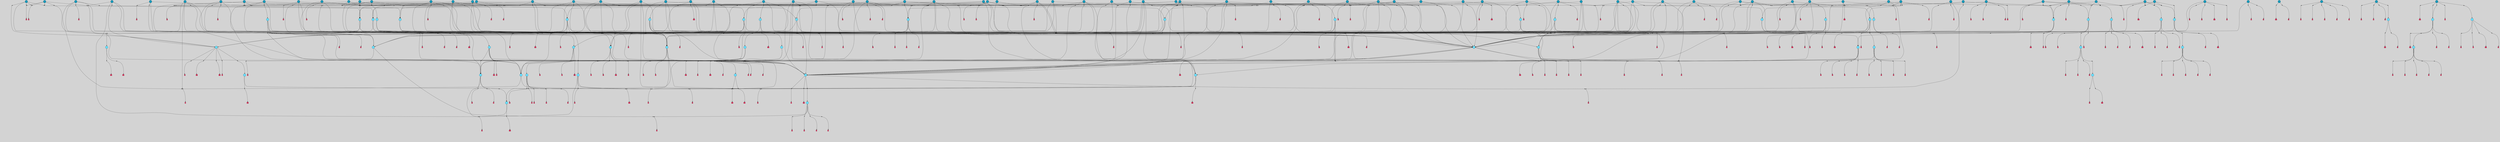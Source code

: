 // File exported with GEGELATI v1.3.1
// On the 2024-04-08 17:43:34
// With the File::TPGGraphDotExporter
digraph{
	graph[pad = "0.212, 0.055" bgcolor = lightgray]
	node[shape=circle style = filled label = ""]
		T3 [fillcolor="#66ddff"]
		T7 [fillcolor="#66ddff"]
		T9 [fillcolor="#66ddff"]
		T11 [fillcolor="#66ddff"]
		T27 [fillcolor="#66ddff"]
		T54 [fillcolor="#66ddff"]
		T59 [fillcolor="#66ddff"]
		T95 [fillcolor="#66ddff"]
		T111 [fillcolor="#66ddff"]
		T129 [fillcolor="#66ddff"]
		T159 [fillcolor="#1199bb"]
		T195 [fillcolor="#66ddff"]
		T213 [fillcolor="#66ddff"]
		T229 [fillcolor="#66ddff"]
		T240 [fillcolor="#66ddff"]
		T321 [fillcolor="#66ddff"]
		T322 [fillcolor="#66ddff"]
		T323 [fillcolor="#66ddff"]
		T324 [fillcolor="#66ddff"]
		T325 [fillcolor="#66ddff"]
		T327 [fillcolor="#66ddff"]
		T582 [fillcolor="#1199bb"]
		T603 [fillcolor="#66ddff"]
		T605 [fillcolor="#66ddff"]
		T633 [fillcolor="#66ddff"]
		T656 [fillcolor="#66ddff"]
		T670 [fillcolor="#66ddff"]
		T672 [fillcolor="#66ddff"]
		T731 [fillcolor="#1199bb"]
		T737 [fillcolor="#66ddff"]
		T740 [fillcolor="#1199bb"]
		T741 [fillcolor="#1199bb"]
		T742 [fillcolor="#66ddff"]
		T743 [fillcolor="#66ddff"]
		T744 [fillcolor="#66ddff"]
		T745 [fillcolor="#1199bb"]
		T746 [fillcolor="#66ddff"]
		T747 [fillcolor="#66ddff"]
		T748 [fillcolor="#66ddff"]
		T753 [fillcolor="#66ddff"]
		T754 [fillcolor="#66ddff"]
		T772 [fillcolor="#1199bb"]
		T780 [fillcolor="#1199bb"]
		T793 [fillcolor="#1199bb"]
		T796 [fillcolor="#1199bb"]
		T808 [fillcolor="#1199bb"]
		T810 [fillcolor="#1199bb"]
		T812 [fillcolor="#66ddff"]
		T816 [fillcolor="#1199bb"]
		T819 [fillcolor="#66ddff"]
		T820 [fillcolor="#66ddff"]
		T821 [fillcolor="#1199bb"]
		T822 [fillcolor="#66ddff"]
		T823 [fillcolor="#66ddff"]
		T824 [fillcolor="#66ddff"]
		T825 [fillcolor="#66ddff"]
		T826 [fillcolor="#66ddff"]
		T827 [fillcolor="#1199bb"]
		T828 [fillcolor="#66ddff"]
		T829 [fillcolor="#66ddff"]
		T830 [fillcolor="#1199bb"]
		T833 [fillcolor="#1199bb"]
		T834 [fillcolor="#1199bb"]
		T835 [fillcolor="#1199bb"]
		T838 [fillcolor="#66ddff"]
		T839 [fillcolor="#1199bb"]
		T842 [fillcolor="#1199bb"]
		T866 [fillcolor="#1199bb"]
		T869 [fillcolor="#66ddff"]
		T870 [fillcolor="#1199bb"]
		T872 [fillcolor="#1199bb"]
		T874 [fillcolor="#66ddff"]
		T875 [fillcolor="#1199bb"]
		T878 [fillcolor="#1199bb"]
		T883 [fillcolor="#66ddff"]
		T886 [fillcolor="#1199bb"]
		T887 [fillcolor="#1199bb"]
		T888 [fillcolor="#1199bb"]
		T892 [fillcolor="#1199bb"]
		T897 [fillcolor="#1199bb"]
		T903 [fillcolor="#1199bb"]
		T909 [fillcolor="#1199bb"]
		T912 [fillcolor="#1199bb"]
		T914 [fillcolor="#1199bb"]
		T920 [fillcolor="#1199bb"]
		T921 [fillcolor="#1199bb"]
		T930 [fillcolor="#1199bb"]
		T931 [fillcolor="#1199bb"]
		T936 [fillcolor="#1199bb"]
		T944 [fillcolor="#1199bb"]
		T946 [fillcolor="#66ddff"]
		T949 [fillcolor="#1199bb"]
		T950 [fillcolor="#1199bb"]
		T952 [fillcolor="#66ddff"]
		T953 [fillcolor="#1199bb"]
		T954 [fillcolor="#66ddff"]
		T934 [fillcolor="#66ddff"]
		T955 [fillcolor="#1199bb"]
		T956 [fillcolor="#1199bb"]
		T957 [fillcolor="#1199bb"]
		T958 [fillcolor="#1199bb"]
		T959 [fillcolor="#1199bb"]
		T960 [fillcolor="#1199bb"]
		T961 [fillcolor="#66ddff"]
		T962 [fillcolor="#1199bb"]
		T963 [fillcolor="#1199bb"]
		T964 [fillcolor="#1199bb"]
		T965 [fillcolor="#1199bb"]
		T966 [fillcolor="#1199bb"]
		T967 [fillcolor="#1199bb"]
		T968 [fillcolor="#1199bb"]
		T969 [fillcolor="#1199bb"]
		T970 [fillcolor="#1199bb"]
		T971 [fillcolor="#1199bb"]
		T972 [fillcolor="#1199bb"]
		T973 [fillcolor="#1199bb"]
		T974 [fillcolor="#1199bb"]
		T975 [fillcolor="#1199bb"]
		T976 [fillcolor="#1199bb"]
		T977 [fillcolor="#1199bb"]
		T978 [fillcolor="#1199bb"]
		T979 [fillcolor="#1199bb"]
		T980 [fillcolor="#1199bb"]
		T981 [fillcolor="#1199bb"]
		T982 [fillcolor="#1199bb"]
		T983 [fillcolor="#1199bb"]
		T984 [fillcolor="#1199bb"]
		T985 [fillcolor="#1199bb"]
		T986 [fillcolor="#1199bb"]
		T987 [fillcolor="#1199bb"]
		T988 [fillcolor="#1199bb"]
		T989 [fillcolor="#1199bb"]
		T990 [fillcolor="#1199bb"]
		T991 [fillcolor="#1199bb"]
		P14871 [fillcolor="#cccccc" shape=point] //6|
		I14871 [shape=box style=invis label="6|1&2|6#1|7&#92;n10|7&2|0#1|5&#92;n9|4&0|1#2|2&#92;n8|6&0|0#1|0&#92;n"]
		P14871 -> I14871[style=invis]
		A9609 [fillcolor="#ff3366" shape=box margin=0.03 width=0 height=0 label="3"]
		T3 -> P14871 -> A9609
		P14872 [fillcolor="#cccccc" shape=point] //3|
		I14872 [shape=box style=invis label="7|6&2|4#0|2&#92;n10|3&2|7#1|4&#92;n11|6&0|4#0|1&#92;n7|1&0|0#2|6&#92;n7|6&0|3#2|6&#92;n4|0&2|6#0|1&#92;n4|4&2|5#0|2&#92;n4|6&0|4#2|7&#92;n10|0&2|3#1|5&#92;n2|6&0|5#0|2&#92;n1|0&2|3#0|7&#92;n1|6&2|0#0|5&#92;n6|2&0|1#0|7&#92;n9|2&0|3#2|7&#92;n5|3&0|6#0|6&#92;n1|7&2|5#2|3&#92;n8|1&2|7#0|6&#92;n1|0&2|5#2|1&#92;n7|1&2|2#2|5&#92;n7|4&2|6#0|3&#92;n"]
		P14872 -> I14872[style=invis]
		A9610 [fillcolor="#ff3366" shape=box margin=0.03 width=0 height=0 label="4"]
		T3 -> P14872 -> A9610
		P14873 [fillcolor="#cccccc" shape=point] //-3|
		I14873 [shape=box style=invis label="1|6&2|7#0|7&#92;n10|2&0|7#1|3&#92;n9|6&2|7#2|2&#92;n5|3&0|7#0|7&#92;n1|6&2|3#0|0&#92;n2|3&2|3#2|2&#92;n5|1&2|6#0|6&#92;n"]
		P14873 -> I14873[style=invis]
		A9611 [fillcolor="#ff3366" shape=box margin=0.03 width=0 height=0 label="7"]
		T7 -> P14873 -> A9611
		P14874 [fillcolor="#cccccc" shape=point] //5|
		I14874 [shape=box style=invis label="0|5&2|3#0|1&#92;n0|6&2|1#2|4&#92;n6|2&2|6#0|7&#92;n7|4&0|3#0|1&#92;n5|4&0|7#1|6&#92;n9|1&0|5#2|2&#92;n6|3&2|3#1|7&#92;n11|7&2|4#1|6&#92;n2|5&0|1#0|0&#92;n4|7&0|0#0|2&#92;n6|2&0|6#0|0&#92;n2|1&2|6#2|4&#92;n10|0&2|0#1|0&#92;n6|6&2|4#0|6&#92;n"]
		P14874 -> I14874[style=invis]
		A9612 [fillcolor="#ff3366" shape=box margin=0.03 width=0 height=0 label="8"]
		T7 -> P14874 -> A9612
		P14875 [fillcolor="#cccccc" shape=point] //-6|
		I14875 [shape=box style=invis label="11|1&0|7#2|0&#92;n10|4&0|1#1|0&#92;n4|3&2|4#2|1&#92;n0|5&2|0#0|0&#92;n6|1&0|0#0|3&#92;n8|2&2|0#0|4&#92;n11|4&2|0#1|6&#92;n7|0&2|6#2|3&#92;n5|3&2|6#2|0&#92;n2|0&2|0#0|4&#92;n"]
		P14875 -> I14875[style=invis]
		A9613 [fillcolor="#ff3366" shape=box margin=0.03 width=0 height=0 label="9"]
		T9 -> P14875 -> A9613
		P14876 [fillcolor="#cccccc" shape=point] //2|
		I14876 [shape=box style=invis label="6|3&2|7#1|4&#92;n8|6&0|0#2|5&#92;n2|1&0|2#0|3&#92;n8|7&0|6#0|4&#92;n2|1&2|0#0|1&#92;n0|0&2|2#2|3&#92;n6|6&0|7#2|1&#92;n6|1&0|7#2|6&#92;n5|4&2|7#0|4&#92;n0|3&0|4#2|0&#92;n11|0&2|0#2|5&#92;n4|5&2|5#2|4&#92;n5|7&0|6#0|4&#92;n9|7&2|5#0|3&#92;n5|4&2|1#0|3&#92;n5|3&0|1#1|7&#92;n0|4&0|3#2|5&#92;n"]
		P14876 -> I14876[style=invis]
		A9614 [fillcolor="#ff3366" shape=box margin=0.03 width=0 height=0 label="10"]
		T9 -> P14876 -> A9614
		P14877 [fillcolor="#cccccc" shape=point] //6|
		I14877 [shape=box style=invis label="3|0&2|7#2|2&#92;n3|2&0|4#2|5&#92;n5|1&0|2#1|0&#92;n8|7&0|1#2|0&#92;n8|5&0|3#0|6&#92;n0|2&0|2#2|3&#92;n1|5&2|5#0|5&#92;n5|6&0|6#0|7&#92;n6|7&0|0#2|6&#92;n1|2&2|3#0|0&#92;n7|7&2|3#0|4&#92;n0|7&2|7#0|6&#92;n1|0&2|2#2|7&#92;n4|4&0|1#0|0&#92;n"]
		P14877 -> I14877[style=invis]
		A9615 [fillcolor="#ff3366" shape=box margin=0.03 width=0 height=0 label="11"]
		T11 -> P14877 -> A9615
		P14878 [fillcolor="#cccccc" shape=point] //-4|
		I14878 [shape=box style=invis label="4|1&0|4#2|6&#92;n1|2&2|2#2|0&#92;n1|2&2|0#0|6&#92;n8|4&2|3#2|5&#92;n5|5&2|1#1|0&#92;n"]
		P14878 -> I14878[style=invis]
		A9616 [fillcolor="#ff3366" shape=box margin=0.03 width=0 height=0 label="12"]
		T11 -> P14878 -> A9616
		P14879 [fillcolor="#cccccc" shape=point] //2|
		I14879 [shape=box style=invis label="9|1&2|3#0|1&#92;n5|2&2|0#2|4&#92;n3|6&2|5#2|7&#92;n7|0&2|5#0|4&#92;n1|2&0|3#0|5&#92;n7|3&2|7#0|0&#92;n"]
		P14879 -> I14879[style=invis]
		A9617 [fillcolor="#ff3366" shape=box margin=0.03 width=0 height=0 label="2"]
		T27 -> P14879 -> A9617
		P14880 [fillcolor="#cccccc" shape=point] //-6|
		I14880 [shape=box style=invis label="7|5&0|4#0|4&#92;n11|0&2|5#2|1&#92;n"]
		P14880 -> I14880[style=invis]
		A9618 [fillcolor="#ff3366" shape=box margin=0.03 width=0 height=0 label="3"]
		T27 -> P14880 -> A9618
		T27 -> P14872
		P14881 [fillcolor="#cccccc" shape=point] //0|
		I14881 [shape=box style=invis label="2|5&0|1#0|6&#92;n6|1&2|2#2|7&#92;n8|0&0|3#1|4&#92;n4|3&2|5#2|4&#92;n8|1&2|4#0|0&#92;n6|6&0|1#2|6&#92;n11|7&2|4#2|5&#92;n6|2&2|4#0|2&#92;n8|5&2|4#2|4&#92;n2|1&2|1#2|2&#92;n2|7&2|5#2|6&#92;n9|7&0|5#0|4&#92;n1|2&0|5#2|6&#92;n4|2&2|3#2|7&#92;n3|3&2|1#0|2&#92;n"]
		P14881 -> I14881[style=invis]
		A9619 [fillcolor="#ff3366" shape=box margin=0.03 width=0 height=0 label="5"]
		T27 -> P14881 -> A9619
		P14882 [fillcolor="#cccccc" shape=point] //0|
		I14882 [shape=box style=invis label="4|0&0|3#2|7&#92;n10|2&0|3#1|7&#92;n3|5&0|2#0|3&#92;n4|5&0|0#2|1&#92;n10|7&2|0#1|2&#92;n5|3&2|3#1|6&#92;n9|5&2|0#0|4&#92;n5|4&2|7#0|2&#92;n10|3&2|7#1|4&#92;n7|2&0|1#2|6&#92;n8|6&0|5#0|5&#92;n8|7&2|3#0|5&#92;n2|6&2|4#0|0&#92;n"]
		P14882 -> I14882[style=invis]
		A9620 [fillcolor="#ff3366" shape=box margin=0.03 width=0 height=0 label="5"]
		T27 -> P14882 -> A9620
		P14883 [fillcolor="#cccccc" shape=point] //8|
		I14883 [shape=box style=invis label="9|0&0|1#2|0&#92;n10|1&2|5#1|4&#92;n8|2&2|6#0|4&#92;n2|4&2|5#2|3&#92;n4|2&2|2#0|2&#92;n7|5&0|2#0|0&#92;n8|2&2|1#1|3&#92;n8|7&0|7#2|1&#92;n1|1&0|0#0|7&#92;n5|6&2|5#1|0&#92;n6|6&2|5#0|0&#92;n11|4&0|3#2|6&#92;n4|2&2|4#0|7&#92;n5|6&0|1#2|0&#92;n11|3&0|2#0|7&#92;n"]
		P14883 -> I14883[style=invis]
		A9621 [fillcolor="#ff3366" shape=box margin=0.03 width=0 height=0 label="6"]
		T54 -> P14883 -> A9621
		P14884 [fillcolor="#cccccc" shape=point] //5|
		I14884 [shape=box style=invis label="3|0&2|0#0|1&#92;n3|0&0|7#0|1&#92;n5|3&0|2#2|6&#92;n4|4&2|4#2|6&#92;n11|2&0|7#1|6&#92;n2|7&2|2#2|5&#92;n9|3&2|6#2|7&#92;n7|7&0|0#0|4&#92;n6|1&2|4#2|3&#92;n5|4&2|0#1|6&#92;n1|3&0|7#0|4&#92;n"]
		P14884 -> I14884[style=invis]
		A9622 [fillcolor="#ff3366" shape=box margin=0.03 width=0 height=0 label="7"]
		T54 -> P14884 -> A9622
		P14885 [fillcolor="#cccccc" shape=point] //-10|
		I14885 [shape=box style=invis label="3|6&0|0#0|4&#92;n4|1&2|4#0|1&#92;n5|1&0|1#0|4&#92;n5|5&2|6#0|5&#92;n6|5&0|6#0|3&#92;n11|1&2|0#0|1&#92;n0|7&2|0#0|3&#92;n1|2&0|6#0|1&#92;n8|0&0|4#2|0&#92;n0|4&0|7#2|7&#92;n7|0&2|7#1|3&#92;n3|1&0|5#2|5&#92;n5|1&0|4#0|3&#92;n2|2&0|2#0|0&#92;n8|3&0|1#0|7&#92;n3|0&0|3#0|5&#92;n7|2&0|5#2|0&#92;n6|3&2|7#1|5&#92;n4|7&2|7#2|1&#92;n"]
		P14885 -> I14885[style=invis]
		A9623 [fillcolor="#ff3366" shape=box margin=0.03 width=0 height=0 label="14"]
		T54 -> P14885 -> A9623
		T54 -> P14874
		P14886 [fillcolor="#cccccc" shape=point] //8|
		I14886 [shape=box style=invis label="9|0&0|1#2|0&#92;n10|1&2|5#1|4&#92;n8|2&2|6#0|4&#92;n4|5&0|3#0|1&#92;n2|4&2|5#2|3&#92;n4|2&2|2#0|2&#92;n7|5&0|2#0|0&#92;n8|2&2|1#1|3&#92;n8|7&0|7#2|1&#92;n1|1&0|0#0|7&#92;n5|6&2|5#1|0&#92;n6|3&2|5#0|0&#92;n11|4&0|3#2|6&#92;n1|2&2|4#0|7&#92;n5|6&0|1#2|0&#92;n11|3&0|2#0|7&#92;n"]
		P14886 -> I14886[style=invis]
		A9624 [fillcolor="#ff3366" shape=box margin=0.03 width=0 height=0 label="6"]
		T59 -> P14886 -> A9624
		T59 -> P14884
		T59 -> P14875
		T59 -> P14884
		P14887 [fillcolor="#cccccc" shape=point] //4|
		I14887 [shape=box style=invis label="4|3&0|6#0|3&#92;n5|7&2|3#2|2&#92;n5|6&0|7#1|2&#92;n1|4&2|6#0|3&#92;n8|4&2|1#2|5&#92;n9|5&2|4#1|4&#92;n2|4&0|5#0|7&#92;n10|0&0|6#1|3&#92;n3|0&0|6#0|2&#92;n2|7&2|7#2|6&#92;n5|2&0|5#1|5&#92;n10|4&2|5#1|7&#92;n4|0&0|4#2|4&#92;n11|1&0|4#2|6&#92;n10|6&2|0#1|4&#92;n9|7&0|3#1|4&#92;n4|5&2|7#0|6&#92;n11|5&2|6#2|3&#92;n0|3&0|5#0|1&#92;n"]
		P14887 -> I14887[style=invis]
		A9625 [fillcolor="#ff3366" shape=box margin=0.03 width=0 height=0 label="13"]
		T95 -> P14887 -> A9625
		P14888 [fillcolor="#cccccc" shape=point] //8|
		I14888 [shape=box style=invis label="9|7&0|5#2|5&#92;n3|3&2|3#0|2&#92;n9|5&2|2#1|0&#92;n2|3&0|6#0|3&#92;n4|4&2|5#2|7&#92;n11|3&2|0#1|5&#92;n6|6&2|1#2|2&#92;n4|6&0|1#2|2&#92;n2|5&2|7#2|2&#92;n7|7&2|2#2|3&#92;n6|5&0|3#2|6&#92;n6|7&0|6#0|2&#92;n"]
		P14888 -> I14888[style=invis]
		A9626 [fillcolor="#ff3366" shape=box margin=0.03 width=0 height=0 label="14"]
		T95 -> P14888 -> A9626
		P14889 [fillcolor="#cccccc" shape=point] //2|
		I14889 [shape=box style=invis label="4|1&0|4#2|6&#92;n5|5&2|1#1|0&#92;n1|0&2|0#0|6&#92;n8|4&2|3#2|5&#92;n"]
		P14889 -> I14889[style=invis]
		T95 -> P14889 -> T11
		P14890 [fillcolor="#cccccc" shape=point] //-9|
		I14890 [shape=box style=invis label="2|0&2|0#2|1&#92;n4|4&2|4#2|6&#92;n9|1&0|3#1|7&#92;n5|3&0|2#2|6&#92;n2|7&2|2#2|5&#92;n5|4&2|0#1|6&#92;n3|0&0|7#0|1&#92;n1|3&0|7#0|4&#92;n11|6&2|2#0|7&#92;n7|7&0|0#0|4&#92;n11|0&0|7#1|6&#92;n9|3&2|6#2|7&#92;n"]
		P14890 -> I14890[style=invis]
		A9627 [fillcolor="#ff3366" shape=box margin=0.03 width=0 height=0 label="7"]
		T95 -> P14890 -> A9627
		P14891 [fillcolor="#cccccc" shape=point] //-8|
		I14891 [shape=box style=invis label="7|5&0|4#2|4&#92;n"]
		P14891 -> I14891[style=invis]
		A9628 [fillcolor="#ff3366" shape=box margin=0.03 width=0 height=0 label="3"]
		T95 -> P14891 -> A9628
		P14892 [fillcolor="#cccccc" shape=point] //-5|
		I14892 [shape=box style=invis label="0|0&2|3#0|2&#92;n10|5&0|6#1|3&#92;n7|3&0|6#2|3&#92;n3|4&0|6#0|6&#92;n10|5&0|2#1|1&#92;n5|0&0|1#0|3&#92;n6|6&2|5#1|5&#92;n7|4&0|2#1|7&#92;n5|7&0|1#2|5&#92;n1|5&0|0#0|3&#92;n7|5&2|1#2|6&#92;n9|0&0|2#0|0&#92;n4|0&2|4#0|0&#92;n4|6&0|0#2|3&#92;n3|1&0|6#2|5&#92;n7|7&2|1#2|3&#92;n9|4&2|2#0|6&#92;n"]
		P14892 -> I14892[style=invis]
		T111 -> P14892 -> T9
		P14893 [fillcolor="#cccccc" shape=point] //7|
		I14893 [shape=box style=invis label="7|4&2|1#2|0&#92;n4|1&2|4#2|3&#92;n5|0&2|0#2|2&#92;n6|1&2|4#2|6&#92;n"]
		P14893 -> I14893[style=invis]
		A9629 [fillcolor="#ff3366" shape=box margin=0.03 width=0 height=0 label="9"]
		T111 -> P14893 -> A9629
		P14894 [fillcolor="#cccccc" shape=point] //2|
		I14894 [shape=box style=invis label="3|0&2|0#0|1&#92;n11|2&0|7#1|6&#92;n8|7&2|4#0|5&#92;n5|3&0|2#2|6&#92;n4|4&2|4#2|6&#92;n3|0&0|7#0|1&#92;n2|7&2|2#2|5&#92;n9|3&2|6#2|7&#92;n7|7&0|0#0|4&#92;n6|1&2|4#1|3&#92;n5|4&2|0#1|6&#92;n1|3&0|7#0|4&#92;n"]
		P14894 -> I14894[style=invis]
		A9630 [fillcolor="#ff3366" shape=box margin=0.03 width=0 height=0 label="7"]
		T111 -> P14894 -> A9630
		T111 -> P14875
		T129 -> P14883
		T129 -> P14884
		P14895 [fillcolor="#cccccc" shape=point] //10|
		I14895 [shape=box style=invis label="4|5&2|7#2|1&#92;n1|7&2|3#0|6&#92;n3|5&2|2#0|3&#92;n10|3&0|7#1|4&#92;n7|1&0|4#2|6&#92;n10|2&0|3#1|7&#92;n9|5&2|0#0|4&#92;n4|0&0|3#2|7&#92;n11|4&2|6#1|2&#92;n5|4&2|7#0|2&#92;n2|6&2|4#0|0&#92;n6|5&0|7#2|1&#92;n5|3&2|3#1|6&#92;n10|7&2|0#1|2&#92;n"]
		P14895 -> I14895[style=invis]
		A9631 [fillcolor="#ff3366" shape=box margin=0.03 width=0 height=0 label="5"]
		T129 -> P14895 -> A9631
		P14896 [fillcolor="#cccccc" shape=point] //5|
		I14896 [shape=box style=invis label="9|4&2|3#1|3&#92;n0|4&2|4#0|5&#92;n6|1&2|6#2|5&#92;n4|0&0|5#2|0&#92;n"]
		P14896 -> I14896[style=invis]
		A9632 [fillcolor="#ff3366" shape=box margin=0.03 width=0 height=0 label="7"]
		T129 -> P14896 -> A9632
		P14897 [fillcolor="#cccccc" shape=point] //6|
		I14897 [shape=box style=invis label="9|4&2|7#0|6&#92;n8|4&0|1#1|0&#92;n1|3&0|0#2|1&#92;n2|4&0|6#2|2&#92;n5|1&2|5#0|7&#92;n3|0&0|3#2|6&#92;n2|2&2|6#0|2&#92;n8|4&0|4#2|2&#92;n5|1&2|4#0|3&#92;n9|4&0|6#0|6&#92;n5|0&2|2#1|5&#92;n11|7&0|0#1|1&#92;n0|4&0|3#0|3&#92;n7|7&2|4#2|5&#92;n1|5&0|1#2|1&#92;n"]
		P14897 -> I14897[style=invis]
		A9633 [fillcolor="#ff3366" shape=box margin=0.03 width=0 height=0 label="1"]
		T129 -> P14897 -> A9633
		P14898 [fillcolor="#cccccc" shape=point] //7|
		I14898 [shape=box style=invis label="7|0&2|1#2|0&#92;n9|7&2|1#1|7&#92;n8|2&0|1#1|0&#92;n6|6&0|2#1|1&#92;n2|2&0|5#0|0&#92;n5|7&0|0#2|1&#92;n5|1&2|5#1|5&#92;n4|7&2|4#2|3&#92;n10|5&2|2#1|5&#92;n1|3&2|2#2|0&#92;n10|2&2|6#1|5&#92;n"]
		P14898 -> I14898[style=invis]
		A9634 [fillcolor="#ff3366" shape=box margin=0.03 width=0 height=0 label="1"]
		T159 -> P14898 -> A9634
		P14899 [fillcolor="#cccccc" shape=point] //7|
		I14899 [shape=box style=invis label="7|4&2|7#0|4&#92;n4|6&0|1#2|5&#92;n2|1&2|3#0|0&#92;n4|3&2|0#0|1&#92;n0|0&2|7#2|7&#92;n7|7&0|5#2|3&#92;n5|0&2|1#2|2&#92;n10|0&0|4#1|2&#92;n4|4&0|7#0|0&#92;n6|7&0|2#0|1&#92;n1|4&2|5#0|4&#92;n"]
		P14899 -> I14899[style=invis]
		A9635 [fillcolor="#ff3366" shape=box margin=0.03 width=0 height=0 label="0"]
		T159 -> P14899 -> A9635
		P14900 [fillcolor="#cccccc" shape=point] //5|
		I14900 [shape=box style=invis label="0|5&2|3#0|1&#92;n0|6&2|1#2|4&#92;n6|2&2|6#0|7&#92;n9|0&2|7#1|1&#92;n7|4&0|3#0|1&#92;n11|7&2|4#1|6&#92;n9|1&0|5#2|2&#92;n5|4&0|7#1|6&#92;n2|5&0|1#0|0&#92;n4|7&0|0#0|2&#92;n6|2&0|6#0|0&#92;n2|1&2|6#2|4&#92;n10|0&0|0#1|0&#92;n6|6&2|4#0|6&#92;n"]
		P14900 -> I14900[style=invis]
		T159 -> P14900 -> T129
		P14901 [fillcolor="#cccccc" shape=point] //5|
		I14901 [shape=box style=invis label="3|0&2|0#2|1&#92;n3|0&0|7#0|1&#92;n5|3&0|2#2|6&#92;n4|4&2|4#2|6&#92;n5|4&2|0#1|6&#92;n2|7&2|2#2|5&#92;n1|3&0|7#0|4&#92;n11|6&2|2#0|7&#92;n7|7&0|0#0|4&#92;n6|1&2|4#2|3&#92;n11|0&0|7#1|6&#92;n9|3&2|6#2|7&#92;n"]
		P14901 -> I14901[style=invis]
		A9636 [fillcolor="#ff3366" shape=box margin=0.03 width=0 height=0 label="7"]
		T195 -> P14901 -> A9636
		P14902 [fillcolor="#cccccc" shape=point] //4|
		I14902 [shape=box style=invis label="7|1&0|6#0|1&#92;n6|7&2|7#1|7&#92;n10|1&2|1#1|1&#92;n9|6&2|2#1|4&#92;n4|7&0|4#2|2&#92;n9|6&0|5#1|1&#92;n10|0&2|6#1|6&#92;n5|1&0|1#2|3&#92;n10|1&0|5#1|0&#92;n3|4&2|3#0|0&#92;n8|2&0|5#2|4&#92;n1|6&2|0#0|0&#92;n2|3&0|1#2|6&#92;n5|2&2|2#1|6&#92;n2|2&0|1#2|1&#92;n3|1&2|7#0|3&#92;n6|7&2|3#0|4&#92;n"]
		P14902 -> I14902[style=invis]
		A9637 [fillcolor="#ff3366" shape=box margin=0.03 width=0 height=0 label="10"]
		T195 -> P14902 -> A9637
		P14903 [fillcolor="#cccccc" shape=point] //-4|
		I14903 [shape=box style=invis label="0|4&0|0#2|7&#92;n8|5&2|4#2|4&#92;n4|3&2|5#2|4&#92;n11|7&2|2#2|5&#92;n6|5&2|2#2|7&#92;n3|2&0|7#0|7&#92;n3|3&2|1#0|3&#92;n2|6&0|3#2|5&#92;n0|1&2|6#2|2&#92;n8|2&0|0#1|6&#92;n0|7&0|5#0|4&#92;n9|5&0|3#2|7&#92;n2|7&2|5#2|6&#92;n9|0&2|0#0|1&#92;n1|2&2|4#0|2&#92;n"]
		P14903 -> I14903[style=invis]
		T195 -> P14903 -> T27
		T195 -> P14899
		P14904 [fillcolor="#cccccc" shape=point] //6|
		I14904 [shape=box style=invis label="9|4&2|7#0|6&#92;n8|4&0|1#1|0&#92;n1|3&0|0#2|1&#92;n2|4&0|6#2|2&#92;n5|1&2|5#0|7&#92;n3|0&0|3#2|6&#92;n2|2&2|6#0|2&#92;n8|4&0|4#2|2&#92;n5|1&2|4#0|3&#92;n9|4&0|6#0|6&#92;n5|0&2|2#1|5&#92;n11|7&0|0#1|1&#92;n0|4&0|3#0|3&#92;n7|7&2|4#2|5&#92;n1|5&0|1#2|1&#92;n"]
		P14904 -> I14904[style=invis]
		A9638 [fillcolor="#ff3366" shape=box margin=0.03 width=0 height=0 label="1"]
		T213 -> P14904 -> A9638
		P14905 [fillcolor="#cccccc" shape=point] //5|
		I14905 [shape=box style=invis label="9|4&2|3#1|3&#92;n0|4&2|4#0|5&#92;n6|1&2|6#2|5&#92;n4|0&0|5#2|0&#92;n"]
		P14905 -> I14905[style=invis]
		A9639 [fillcolor="#ff3366" shape=box margin=0.03 width=0 height=0 label="7"]
		T213 -> P14905 -> A9639
		P14906 [fillcolor="#cccccc" shape=point] //8|
		I14906 [shape=box style=invis label="9|0&0|1#2|0&#92;n10|1&2|5#1|4&#92;n8|2&2|6#0|4&#92;n2|4&2|5#2|3&#92;n4|2&2|2#0|2&#92;n7|5&0|2#0|0&#92;n8|2&2|1#1|3&#92;n8|7&0|7#2|1&#92;n1|1&0|0#0|7&#92;n5|6&2|5#1|0&#92;n6|6&2|5#0|0&#92;n11|4&0|3#2|6&#92;n4|2&2|4#0|7&#92;n5|6&0|1#2|0&#92;n11|3&0|2#0|7&#92;n"]
		P14906 -> I14906[style=invis]
		A9640 [fillcolor="#ff3366" shape=box margin=0.03 width=0 height=0 label="6"]
		T213 -> P14906 -> A9640
		P14907 [fillcolor="#cccccc" shape=point] //10|
		I14907 [shape=box style=invis label="4|5&2|7#2|1&#92;n1|7&2|3#0|6&#92;n3|5&2|2#0|3&#92;n10|3&0|7#1|4&#92;n7|1&0|4#2|6&#92;n10|2&0|3#1|7&#92;n9|5&2|0#0|4&#92;n4|0&0|3#2|7&#92;n11|4&2|6#1|2&#92;n5|4&2|7#0|2&#92;n2|6&2|4#0|0&#92;n6|5&0|7#2|1&#92;n5|3&2|3#1|6&#92;n10|7&2|0#1|2&#92;n"]
		P14907 -> I14907[style=invis]
		A9641 [fillcolor="#ff3366" shape=box margin=0.03 width=0 height=0 label="5"]
		T213 -> P14907 -> A9641
		P14908 [fillcolor="#cccccc" shape=point] //5|
		I14908 [shape=box style=invis label="3|0&2|0#0|1&#92;n3|0&0|7#0|1&#92;n5|3&0|2#2|6&#92;n4|4&2|4#2|6&#92;n11|2&0|7#1|6&#92;n2|7&2|2#2|5&#92;n9|3&2|6#2|7&#92;n7|7&0|0#0|4&#92;n6|1&2|4#2|3&#92;n5|4&2|0#1|6&#92;n1|3&0|7#0|4&#92;n"]
		P14908 -> I14908[style=invis]
		A9642 [fillcolor="#ff3366" shape=box margin=0.03 width=0 height=0 label="7"]
		T213 -> P14908 -> A9642
		P14909 [fillcolor="#cccccc" shape=point] //-2|
		I14909 [shape=box style=invis label="5|2&2|0#2|4&#92;n9|1&2|3#0|1&#92;n3|6&2|5#2|7&#92;n7|0&2|1#0|4&#92;n1|2&0|3#0|5&#92;n7|3&2|7#0|0&#92;n"]
		P14909 -> I14909[style=invis]
		A9643 [fillcolor="#ff3366" shape=box margin=0.03 width=0 height=0 label="2"]
		T229 -> P14909 -> A9643
		P14910 [fillcolor="#cccccc" shape=point] //9|
		I14910 [shape=box style=invis label="7|1&2|2#2|5&#92;n1|0&2|5#2|1&#92;n11|6&0|4#0|1&#92;n10|6&0|3#1|6&#92;n7|1&0|0#2|6&#92;n4|0&2|6#0|1&#92;n4|6&0|4#2|7&#92;n10|0&2|3#1|0&#92;n1|0&2|3#0|7&#92;n1|6&2|0#0|5&#92;n6|2&0|1#0|7&#92;n9|2&0|3#2|7&#92;n5|3&0|6#0|6&#92;n3|1&0|3#0|5&#92;n1|7&2|5#2|3&#92;n8|1&2|7#0|6&#92;n10|3&2|0#1|4&#92;n7|6&2|4#0|2&#92;n7|4&2|6#0|3&#92;n"]
		P14910 -> I14910[style=invis]
		T229 -> P14910 -> T7
		P14911 [fillcolor="#cccccc" shape=point] //2|
		I14911 [shape=box style=invis label="8|6&0|2#0|5&#92;n10|5&2|3#1|7&#92;n5|6&0|1#2|5&#92;n11|3&0|0#2|2&#92;n0|3&2|1#0|6&#92;n9|7&2|6#0|1&#92;n4|6&2|7#0|2&#92;n8|0&0|6#2|0&#92;n11|2&0|7#0|1&#92;n3|7&2|4#0|7&#92;n5|1&0|1#0|6&#92;n7|6&2|7#2|4&#92;n6|1&0|3#0|2&#92;n6|6&2|5#1|2&#92;n8|5&0|2#0|0&#92;n0|2&0|3#0|0&#92;n2|5&2|5#2|1&#92;n10|4&0|1#1|0&#92;n4|3&2|5#0|4&#92;n"]
		P14911 -> I14911[style=invis]
		A9644 [fillcolor="#ff3366" shape=box margin=0.03 width=0 height=0 label="11"]
		T229 -> P14911 -> A9644
		P14912 [fillcolor="#cccccc" shape=point] //-7|
		I14912 [shape=box style=invis label="11|2&2|6#1|1&#92;n2|3&0|6#2|3&#92;n10|0&0|2#1|4&#92;n"]
		P14912 -> I14912[style=invis]
		T229 -> P14912 -> T111
		P14913 [fillcolor="#cccccc" shape=point] //-1|
		I14913 [shape=box style=invis label="6|4&0|4#2|4&#92;n4|5&2|5#2|4&#92;n9|7&2|5#0|3&#92;n3|7&2|6#0|6&#92;n8|7&0|6#0|4&#92;n2|1&2|0#0|1&#92;n8|6&0|0#2|5&#92;n2|1&0|2#0|3&#92;n6|1&0|7#2|6&#92;n6|3&0|1#1|6&#92;n5|4&2|7#0|4&#92;n0|7&0|4#2|0&#92;n11|0&2|0#2|5&#92;n3|7&2|0#2|7&#92;n8|3&2|7#1|4&#92;n5|7&0|6#0|4&#92;n0|0&2|3#2|3&#92;n5|4&2|1#0|3&#92;n0|4&0|3#2|5&#92;n"]
		P14913 -> I14913[style=invis]
		A9645 [fillcolor="#ff3366" shape=box margin=0.03 width=0 height=0 label="10"]
		T229 -> P14913 -> A9645
		P14914 [fillcolor="#cccccc" shape=point] //5|
		I14914 [shape=box style=invis label="1|6&2|7#0|7&#92;n9|2&2|7#2|2&#92;n10|2&0|7#1|3&#92;n5|3&0|7#0|7&#92;n7|0&2|7#2|2&#92;n1|6&2|3#0|0&#92;n2|3&2|3#2|2&#92;n"]
		P14914 -> I14914[style=invis]
		A9646 [fillcolor="#ff3366" shape=box margin=0.03 width=0 height=0 label="7"]
		T240 -> P14914 -> A9646
		P14915 [fillcolor="#cccccc" shape=point] //-8|
		I14915 [shape=box style=invis label="7|5&0|2#2|1&#92;n1|0&2|6#0|0&#92;n7|1&2|6#1|1&#92;n8|7&0|3#1|6&#92;n3|7&2|3#2|4&#92;n"]
		P14915 -> I14915[style=invis]
		A9647 [fillcolor="#ff3366" shape=box margin=0.03 width=0 height=0 label="2"]
		T240 -> P14915 -> A9647
		P14916 [fillcolor="#cccccc" shape=point] //-3|
		I14916 [shape=box style=invis label="1|1&2|1#0|1&#92;n1|4&0|0#2|4&#92;n11|0&2|3#0|2&#92;n11|6&0|4#0|1&#92;n5|2&0|6#1|5&#92;n3|7&2|6#2|7&#92;n7|7&0|1#2|1&#92;n9|5&2|2#2|0&#92;n6|5&2|6#1|4&#92;n0|7&0|5#2|4&#92;n8|1&0|0#2|3&#92;n0|5&0|3#0|5&#92;n2|0&2|4#0|5&#92;n7|5&2|7#1|3&#92;n8|3&0|0#1|2&#92;n"]
		P14916 -> I14916[style=invis]
		A9648 [fillcolor="#ff3366" shape=box margin=0.03 width=0 height=0 label="1"]
		T240 -> P14916 -> A9648
		P14917 [fillcolor="#cccccc" shape=point] //-9|
		I14917 [shape=box style=invis label="2|0&2|0#2|1&#92;n4|4&2|4#2|6&#92;n9|1&0|3#1|7&#92;n5|3&0|2#2|6&#92;n2|7&2|2#2|5&#92;n5|4&2|0#1|6&#92;n3|0&0|7#0|1&#92;n1|3&0|7#0|4&#92;n11|6&2|2#0|7&#92;n7|7&0|0#0|4&#92;n11|0&0|7#1|6&#92;n9|3&2|6#2|7&#92;n"]
		P14917 -> I14917[style=invis]
		A9649 [fillcolor="#ff3366" shape=box margin=0.03 width=0 height=0 label="7"]
		T321 -> P14917 -> A9649
		P14918 [fillcolor="#cccccc" shape=point] //-4|
		I14918 [shape=box style=invis label="4|1&0|4#2|6&#92;n1|2&2|2#2|0&#92;n1|2&2|0#0|6&#92;n8|4&2|3#2|5&#92;n5|5&2|1#1|0&#92;n"]
		P14918 -> I14918[style=invis]
		A9650 [fillcolor="#ff3366" shape=box margin=0.03 width=0 height=0 label="12"]
		T322 -> P14918 -> A9650
		P14919 [fillcolor="#cccccc" shape=point] //8|
		I14919 [shape=box style=invis label="9|7&0|5#2|5&#92;n3|3&2|3#0|2&#92;n9|5&2|2#1|0&#92;n2|3&0|6#0|3&#92;n4|4&2|5#2|7&#92;n11|3&2|0#1|5&#92;n6|6&2|1#2|2&#92;n4|6&0|1#2|2&#92;n2|5&2|7#2|2&#92;n7|7&2|2#2|3&#92;n6|5&0|3#2|6&#92;n6|7&0|6#0|2&#92;n"]
		P14919 -> I14919[style=invis]
		A9651 [fillcolor="#ff3366" shape=box margin=0.03 width=0 height=0 label="14"]
		T321 -> P14919 -> A9651
		P14920 [fillcolor="#cccccc" shape=point] //-8|
		I14920 [shape=box style=invis label="7|5&0|4#2|4&#92;n"]
		P14920 -> I14920[style=invis]
		A9652 [fillcolor="#ff3366" shape=box margin=0.03 width=0 height=0 label="3"]
		T321 -> P14920 -> A9652
		P14921 [fillcolor="#cccccc" shape=point] //4|
		I14921 [shape=box style=invis label="4|3&0|6#0|3&#92;n5|7&2|3#2|2&#92;n5|6&0|7#1|2&#92;n1|4&2|6#0|3&#92;n8|4&2|1#2|5&#92;n9|5&2|4#1|4&#92;n2|4&0|5#0|7&#92;n10|0&0|6#1|3&#92;n3|0&0|6#0|2&#92;n2|7&2|7#2|6&#92;n5|2&0|5#1|5&#92;n10|4&2|5#1|7&#92;n4|0&0|4#2|4&#92;n11|1&0|4#2|6&#92;n10|6&2|0#1|4&#92;n9|7&0|3#1|4&#92;n4|5&2|7#0|6&#92;n11|5&2|6#2|3&#92;n0|3&0|5#0|1&#92;n"]
		P14921 -> I14921[style=invis]
		A9653 [fillcolor="#ff3366" shape=box margin=0.03 width=0 height=0 label="13"]
		T321 -> P14921 -> A9653
		P14922 [fillcolor="#cccccc" shape=point] //-3|
		I14922 [shape=box style=invis label="4|5&0|0#0|0&#92;n4|7&0|0#0|2&#92;n0|6&2|1#2|4&#92;n9|1&0|5#2|2&#92;n10|0&2|0#1|0&#92;n6|6&2|4#0|6&#92;n2|5&0|1#0|0&#92;n6|3&2|3#1|7&#92;n11|7&2|4#1|6&#92;n6|2&2|6#0|1&#92;n6|2&0|0#0|0&#92;n9|1&2|6#2|4&#92;n10|4&0|3#1|1&#92;n5|4&2|7#1|6&#92;n"]
		P14922 -> I14922[style=invis]
		T324 -> P14922 -> T321
		P14923 [fillcolor="#cccccc" shape=point] //2|
		I14923 [shape=box style=invis label="4|1&0|4#2|6&#92;n5|5&2|1#1|0&#92;n1|0&2|0#0|6&#92;n8|4&2|3#2|5&#92;n"]
		P14923 -> I14923[style=invis]
		T321 -> P14923 -> T322
		P14924 [fillcolor="#cccccc" shape=point] //5|
		I14924 [shape=box style=invis label="0|5&2|3#0|1&#92;n0|6&2|1#2|4&#92;n6|2&2|6#0|7&#92;n7|4&0|3#0|1&#92;n5|4&0|7#1|6&#92;n9|1&0|5#2|2&#92;n6|3&2|3#1|7&#92;n11|7&2|4#1|6&#92;n2|5&0|1#0|0&#92;n4|7&0|0#0|2&#92;n6|2&0|6#0|0&#92;n2|1&2|6#2|4&#92;n10|0&2|0#1|0&#92;n6|6&2|4#0|6&#92;n"]
		P14924 -> I14924[style=invis]
		A9654 [fillcolor="#ff3366" shape=box margin=0.03 width=0 height=0 label="8"]
		T323 -> P14924 -> A9654
		P14925 [fillcolor="#cccccc" shape=point] //-3|
		I14925 [shape=box style=invis label="1|6&2|7#0|7&#92;n10|2&0|7#1|3&#92;n9|6&2|7#2|2&#92;n5|3&0|7#0|7&#92;n1|6&2|3#0|0&#92;n2|3&2|3#2|2&#92;n5|1&2|6#0|6&#92;n"]
		P14925 -> I14925[style=invis]
		A9655 [fillcolor="#ff3366" shape=box margin=0.03 width=0 height=0 label="7"]
		T323 -> P14925 -> A9655
		P14926 [fillcolor="#cccccc" shape=point] //1|
		I14926 [shape=box style=invis label="0|4&0|1#0|1&#92;n10|5&2|5#1|6&#92;n7|7&2|5#2|2&#92;n9|5&0|7#2|7&#92;n8|4&0|3#2|7&#92;n11|0&2|3#0|5&#92;n7|0&0|0#0|1&#92;n4|2&0|4#0|5&#92;n5|1&0|6#2|7&#92;n11|3&0|7#1|3&#92;n"]
		P14926 -> I14926[style=invis]
		T324 -> P14926 -> T323
		P14927 [fillcolor="#cccccc" shape=point] //6|
		I14927 [shape=box style=invis label="3|0&2|7#2|2&#92;n3|2&0|4#2|5&#92;n5|1&0|2#1|0&#92;n8|7&0|1#2|0&#92;n8|5&0|3#0|6&#92;n0|2&0|2#2|3&#92;n1|5&2|5#0|5&#92;n5|6&0|6#0|7&#92;n6|7&0|0#2|6&#92;n1|2&2|3#0|0&#92;n7|7&2|3#0|4&#92;n0|7&2|7#0|6&#92;n1|0&2|2#2|7&#92;n4|4&0|1#0|0&#92;n"]
		P14927 -> I14927[style=invis]
		A9656 [fillcolor="#ff3366" shape=box margin=0.03 width=0 height=0 label="11"]
		T322 -> P14927 -> A9656
		P14928 [fillcolor="#cccccc" shape=point] //4|
		I14928 [shape=box style=invis label="4|3&0|6#0|3&#92;n5|7&2|3#2|2&#92;n5|6&0|7#1|2&#92;n1|4&2|6#0|3&#92;n8|4&2|1#2|5&#92;n9|5&2|4#1|4&#92;n2|4&0|5#0|7&#92;n10|0&0|6#1|3&#92;n3|0&0|6#0|2&#92;n2|7&2|7#2|6&#92;n5|2&0|5#1|5&#92;n10|4&2|5#1|7&#92;n4|0&0|4#2|4&#92;n11|1&0|4#2|6&#92;n10|6&2|0#1|4&#92;n9|7&0|3#1|4&#92;n4|5&2|7#0|6&#92;n11|5&2|6#2|3&#92;n0|3&0|5#0|1&#92;n"]
		P14928 -> I14928[style=invis]
		A9657 [fillcolor="#ff3366" shape=box margin=0.03 width=0 height=0 label="13"]
		T324 -> P14928 -> A9657
		P14929 [fillcolor="#cccccc" shape=point] //-4|
		I14929 [shape=box style=invis label="4|1&0|4#2|6&#92;n1|2&2|2#2|0&#92;n1|2&2|0#0|6&#92;n8|4&2|3#2|5&#92;n5|5&2|1#1|0&#92;n"]
		P14929 -> I14929[style=invis]
		A9658 [fillcolor="#ff3366" shape=box margin=0.03 width=0 height=0 label="12"]
		T325 -> P14929 -> A9658
		P14930 [fillcolor="#cccccc" shape=point] //6|
		I14930 [shape=box style=invis label="3|0&2|7#2|2&#92;n3|2&0|4#2|5&#92;n5|1&0|2#1|0&#92;n8|7&0|1#2|0&#92;n8|5&0|3#0|6&#92;n0|2&0|2#2|3&#92;n1|5&2|5#0|5&#92;n5|6&0|6#0|7&#92;n6|7&0|0#2|6&#92;n1|2&2|3#0|0&#92;n7|7&2|3#0|4&#92;n0|7&2|7#0|6&#92;n1|0&2|2#2|7&#92;n4|4&0|1#0|0&#92;n"]
		P14930 -> I14930[style=invis]
		A9659 [fillcolor="#ff3366" shape=box margin=0.03 width=0 height=0 label="11"]
		T325 -> P14930 -> A9659
		P14931 [fillcolor="#cccccc" shape=point] //5|
		I14931 [shape=box style=invis label="0|5&2|3#0|1&#92;n0|6&2|1#2|4&#92;n6|2&2|6#0|7&#92;n7|4&0|3#0|1&#92;n5|4&0|7#1|6&#92;n9|1&0|5#2|2&#92;n6|3&2|3#1|7&#92;n11|7&2|4#1|6&#92;n2|5&0|1#0|0&#92;n4|7&0|0#0|2&#92;n6|2&0|6#0|0&#92;n2|1&2|6#2|4&#92;n10|0&2|0#1|0&#92;n6|6&2|4#0|6&#92;n"]
		P14931 -> I14931[style=invis]
		A9660 [fillcolor="#ff3366" shape=box margin=0.03 width=0 height=0 label="8"]
		T327 -> P14931 -> A9660
		P14932 [fillcolor="#cccccc" shape=point] //-3|
		I14932 [shape=box style=invis label="1|6&2|7#0|7&#92;n10|2&0|7#1|3&#92;n9|6&2|7#2|2&#92;n5|3&0|7#0|7&#92;n1|6&2|3#0|0&#92;n2|3&2|3#2|2&#92;n5|1&2|6#0|6&#92;n"]
		P14932 -> I14932[style=invis]
		A9661 [fillcolor="#ff3366" shape=box margin=0.03 width=0 height=0 label="7"]
		T327 -> P14932 -> A9661
		P14933 [fillcolor="#cccccc" shape=point] //-9|
		I14933 [shape=box style=invis label="4|7&2|6#0|5&#92;n11|3&0|2#2|6&#92;n10|2&2|4#1|6&#92;n3|0&2|6#2|7&#92;n4|3&0|5#0|7&#92;n2|3&0|7#0|7&#92;n10|6&0|7#1|5&#92;n10|1&2|2#1|1&#92;n1|7&0|3#2|6&#92;n"]
		P14933 -> I14933[style=invis]
		A9662 [fillcolor="#ff3366" shape=box margin=0.03 width=0 height=0 label="4"]
		T582 -> P14933 -> A9662
		P14934 [fillcolor="#cccccc" shape=point] //-1|
		I14934 [shape=box style=invis label="5|7&2|4#0|7&#92;n6|4&2|4#2|6&#92;n3|0&0|5#0|0&#92;n9|5&0|7#1|4&#92;n8|0&0|2#2|1&#92;n3|0&2|6#0|7&#92;n1|7&2|5#2|5&#92;n9|4&0|2#0|6&#92;n4|4&2|5#0|6&#92;n"]
		P14934 -> I14934[style=invis]
		A9663 [fillcolor="#ff3366" shape=box margin=0.03 width=0 height=0 label="7"]
		T582 -> P14934 -> A9663
		P14935 [fillcolor="#cccccc" shape=point] //-6|
		I14935 [shape=box style=invis label="9|0&2|0#0|1&#92;n3|2&0|2#0|3&#92;n5|4&0|5#1|7&#92;n2|1&0|4#0|3&#92;n9|2&2|0#2|4&#92;n7|6&0|4#0|2&#92;n2|3&0|6#2|6&#92;n1|2&0|3#2|0&#92;n"]
		P14935 -> I14935[style=invis]
		T582 -> P14935 -> T54
		P14936 [fillcolor="#cccccc" shape=point] //-2|
		I14936 [shape=box style=invis label="1|3&0|2#0|7&#92;n6|1&0|7#0|0&#92;n6|1&2|4#1|7&#92;n3|0&2|3#0|3&#92;n0|2&0|7#2|6&#92;n"]
		P14936 -> I14936[style=invis]
		T582 -> P14936 -> T195
		T582 -> P14918
		P14937 [fillcolor="#cccccc" shape=point] //-7|
		I14937 [shape=box style=invis label="8|4&0|0#0|1&#92;n6|5&2|6#2|6&#92;n0|6&0|7#2|4&#92;n4|0&0|0#2|1&#92;n2|4&0|2#0|5&#92;n11|3&0|6#1|6&#92;n5|5&0|2#0|5&#92;n1|1&2|6#2|2&#92;n10|0&0|5#1|7&#92;n"]
		P14937 -> I14937[style=invis]
		T603 -> P14937 -> T7
		P14938 [fillcolor="#cccccc" shape=point] //5|
		I14938 [shape=box style=invis label="11|7&2|0#1|7&#92;n1|5&2|4#2|4&#92;n4|3&0|1#0|5&#92;n1|6&0|0#0|4&#92;n8|6&2|4#0|0&#92;n4|0&2|0#0|5&#92;n10|4&2|0#1|0&#92;n4|4&0|5#0|1&#92;n0|7&2|1#0|5&#92;n0|6&2|3#2|0&#92;n9|6&2|5#1|3&#92;n"]
		P14938 -> I14938[style=invis]
		T603 -> P14938 -> T195
		P14939 [fillcolor="#cccccc" shape=point] //8|
		I14939 [shape=box style=invis label="11|7&2|0#1|7&#92;n1|5&2|0#2|4&#92;n2|4&2|1#2|6&#92;n4|4&0|5#0|1&#92;n1|6&0|0#0|4&#92;n0|7&2|1#0|4&#92;n4|0&2|0#0|5&#92;n4|3&0|2#0|5&#92;n10|4&2|0#1|0&#92;n0|6&2|3#2|0&#92;n9|6&2|5#1|3&#92;n"]
		P14939 -> I14939[style=invis]
		T603 -> P14939 -> T195
		T603 -> P14933
		P14940 [fillcolor="#cccccc" shape=point] //4|
		I14940 [shape=box style=invis label="7|0&0|3#1|6&#92;n10|7&0|3#1|1&#92;n2|6&0|1#0|0&#92;n1|7&0|7#2|6&#92;n6|0&2|1#1|1&#92;n1|7&2|2#0|2&#92;n10|6&0|1#1|4&#92;n11|1&0|0#2|0&#92;n7|1&2|1#2|3&#92;n9|3&2|5#2|2&#92;n7|6&0|1#2|7&#92;n4|1&2|6#2|4&#92;n1|3&0|2#0|5&#92;n9|7&2|4#1|6&#92;n0|5&0|5#2|1&#92;n1|1&2|4#2|5&#92;n1|2&2|5#0|0&#92;n8|1&2|7#1|6&#92;n2|6&0|6#0|6&#92;n"]
		P14940 -> I14940[style=invis]
		T605 -> P14940 -> T95
		P14941 [fillcolor="#cccccc" shape=point] //5|
		I14941 [shape=box style=invis label="0|5&2|3#0|1&#92;n0|6&2|1#2|4&#92;n6|2&2|6#0|7&#92;n7|4&0|3#0|1&#92;n5|4&0|7#1|6&#92;n9|1&0|5#2|2&#92;n6|3&2|3#1|7&#92;n11|7&2|4#1|6&#92;n2|5&0|1#0|0&#92;n4|7&0|0#0|2&#92;n6|2&0|6#0|0&#92;n2|1&2|6#2|4&#92;n10|0&2|0#1|0&#92;n6|6&2|4#0|6&#92;n"]
		P14941 -> I14941[style=invis]
		A9664 [fillcolor="#ff3366" shape=box margin=0.03 width=0 height=0 label="8"]
		T605 -> P14941 -> A9664
		P14942 [fillcolor="#cccccc" shape=point] //-3|
		I14942 [shape=box style=invis label="8|0&2|5#1|1&#92;n11|3&2|5#2|5&#92;n"]
		P14942 -> I14942[style=invis]
		T605 -> P14942 -> T59
		T605 -> P14933
		P14943 [fillcolor="#cccccc" shape=point] //5|
		I14943 [shape=box style=invis label="1|2&2|4#2|0&#92;n5|1&2|1#0|6&#92;n1|2&2|1#2|3&#92;n10|2&0|7#1|3&#92;n9|6&2|7#2|6&#92;n2|2&2|3#2|2&#92;n5|3&2|7#0|7&#92;n0|4&2|3#0|3&#92;n1|0&2|7#0|7&#92;n"]
		P14943 -> I14943[style=invis]
		A9665 [fillcolor="#ff3366" shape=box margin=0.03 width=0 height=0 label="7"]
		T605 -> P14943 -> A9665
		T633 -> P14934
		P14944 [fillcolor="#cccccc" shape=point] //-2|
		I14944 [shape=box style=invis label="0|2&0|7#2|6&#92;n6|1&0|4#1|7&#92;n3|0&2|3#0|3&#92;n1|3&0|2#0|7&#92;n"]
		P14944 -> I14944[style=invis]
		T633 -> P14944 -> T195
		P14945 [fillcolor="#cccccc" shape=point] //-1|
		I14945 [shape=box style=invis label="6|6&0|0#1|5&#92;n3|0&0|2#2|3&#92;n1|0&0|5#0|3&#92;n10|4&0|0#1|0&#92;n1|7&2|5#2|5&#92;n9|4&0|0#1|5&#92;n11|3&2|1#1|6&#92;n6|3&2|6#2|0&#92;n6|1&0|2#0|6&#92;n8|0&0|6#2|4&#92;n"]
		P14945 -> I14945[style=invis]
		A9666 [fillcolor="#ff3366" shape=box margin=0.03 width=0 height=0 label="12"]
		T633 -> P14945 -> A9666
		T633 -> P14935
		P14946 [fillcolor="#cccccc" shape=point] //4|
		I14946 [shape=box style=invis label="9|6&0|4#2|0&#92;n6|1&0|7#0|0&#92;n3|0&2|3#0|3&#92;n1|3&0|2#0|7&#92;n6|1&2|4#1|7&#92;n6|3&0|7#2|6&#92;n"]
		P14946 -> I14946[style=invis]
		T633 -> P14946 -> T195
		P14947 [fillcolor="#cccccc" shape=point] //-5|
		I14947 [shape=box style=invis label="10|6&2|5#1|6&#92;n9|3&0|1#1|7&#92;n2|4&0|1#0|1&#92;n11|3&0|7#1|6&#92;n5|1&0|6#2|7&#92;n8|0&0|0#0|1&#92;n0|6&0|7#0|4&#92;n6|7&2|6#2|6&#92;n11|0&2|3#0|5&#92;n"]
		P14947 -> I14947[style=invis]
		T656 -> P14947 -> T7
		P14948 [fillcolor="#cccccc" shape=point] //-10|
		I14948 [shape=box style=invis label="3|6&0|6#2|2&#92;n9|4&0|0#2|7&#92;n2|5&0|0#0|1&#92;n11|6&0|0#2|2&#92;n0|2&2|7#0|5&#92;n6|3&0|3#0|7&#92;n0|7&2|7#2|7&#92;n2|0&2|3#2|2&#92;n10|1&2|6#1|3&#92;n4|4&0|3#2|0&#92;n1|1&0|0#0|2&#92;n4|3&0|1#2|5&#92;n1|0&2|0#0|0&#92;n"]
		P14948 -> I14948[style=invis]
		A9667 [fillcolor="#ff3366" shape=box margin=0.03 width=0 height=0 label="1"]
		T656 -> P14948 -> A9667
		P14949 [fillcolor="#cccccc" shape=point] //-2|
		I14949 [shape=box style=invis label="1|1&2|1#0|1&#92;n11|0&2|3#2|2&#92;n1|4&0|0#2|2&#92;n0|7&0|5#2|4&#92;n1|0&2|2#2|4&#92;n8|7&0|0#1|2&#92;n8|1&2|0#2|3&#92;n7|7&0|1#2|1&#92;n3|6&2|7#0|4&#92;n7|7&0|4#0|3&#92;n9|5&2|2#2|0&#92;n6|5&2|4#1|4&#92;n11|2&0|2#2|1&#92;n5|2&0|6#1|5&#92;n0|5&0|3#0|5&#92;n2|0&2|4#0|5&#92;n7|5&2|7#1|3&#92;n3|7&2|6#2|7&#92;n"]
		P14949 -> I14949[style=invis]
		T656 -> P14949 -> T229
		P14950 [fillcolor="#cccccc" shape=point] //-3|
		I14950 [shape=box style=invis label="2|5&2|2#0|5&#92;n9|5&2|2#2|7&#92;n7|5&2|5#1|0&#92;n9|2&2|7#1|5&#92;n3|6&0|6#2|2&#92;n0|0&2|6#0|0&#92;n1|0&2|0#0|0&#92;n8|6&2|0#2|2&#92;n10|3&0|0#1|7&#92;n11|6&0|4#2|5&#92;n1|0&0|5#2|6&#92;n5|5&0|0#1|1&#92;n3|3&2|7#0|7&#92;n1|7&0|7#0|3&#92;n10|4&2|4#1|2&#92;n7|5&2|2#2|5&#92;n2|0&0|7#2|4&#92;n6|2&2|4#1|6&#92;n"]
		P14950 -> I14950[style=invis]
		T656 -> P14950 -> T111
		P14951 [fillcolor="#cccccc" shape=point] //-6|
		I14951 [shape=box style=invis label="7|5&0|4#0|4&#92;n11|0&2|5#2|1&#92;n"]
		P14951 -> I14951[style=invis]
		A9668 [fillcolor="#ff3366" shape=box margin=0.03 width=0 height=0 label="3"]
		T670 -> P14951 -> A9668
		P14952 [fillcolor="#cccccc" shape=point] //2|
		I14952 [shape=box style=invis label="9|1&2|3#0|1&#92;n5|2&2|0#2|4&#92;n3|6&2|5#2|7&#92;n7|0&2|5#0|4&#92;n1|2&0|3#0|5&#92;n7|3&2|7#0|0&#92;n"]
		P14952 -> I14952[style=invis]
		A9669 [fillcolor="#ff3366" shape=box margin=0.03 width=0 height=0 label="2"]
		T670 -> P14952 -> A9669
		P14953 [fillcolor="#cccccc" shape=point] //0|
		I14953 [shape=box style=invis label="2|5&0|1#0|6&#92;n6|1&2|2#2|7&#92;n8|0&0|3#1|4&#92;n4|3&2|5#2|4&#92;n8|1&2|4#0|0&#92;n6|6&0|1#2|6&#92;n11|7&2|4#2|5&#92;n6|2&2|4#0|2&#92;n8|5&2|4#2|4&#92;n2|1&2|1#2|2&#92;n2|7&2|5#2|6&#92;n9|7&0|5#0|4&#92;n1|2&0|5#2|6&#92;n4|2&2|3#2|7&#92;n3|3&2|1#0|2&#92;n"]
		P14953 -> I14953[style=invis]
		A9670 [fillcolor="#ff3366" shape=box margin=0.03 width=0 height=0 label="5"]
		T670 -> P14953 -> A9670
		P14954 [fillcolor="#cccccc" shape=point] //3|
		I14954 [shape=box style=invis label="7|6&2|4#0|2&#92;n10|3&2|7#1|4&#92;n11|6&0|4#0|1&#92;n7|1&0|0#2|6&#92;n7|6&0|3#2|6&#92;n4|0&2|6#0|1&#92;n4|4&2|5#0|2&#92;n4|6&0|4#2|7&#92;n10|0&2|3#1|5&#92;n2|6&0|5#0|2&#92;n1|0&2|3#0|7&#92;n1|6&2|0#0|5&#92;n6|2&0|1#0|7&#92;n9|2&0|3#2|7&#92;n5|3&0|6#0|6&#92;n1|7&2|5#2|3&#92;n8|1&2|7#0|6&#92;n1|0&2|5#2|1&#92;n7|1&2|2#2|5&#92;n7|4&2|6#0|3&#92;n"]
		P14954 -> I14954[style=invis]
		A9671 [fillcolor="#ff3366" shape=box margin=0.03 width=0 height=0 label="4"]
		T670 -> P14954 -> A9671
		P14955 [fillcolor="#cccccc" shape=point] //0|
		I14955 [shape=box style=invis label="4|0&0|3#2|7&#92;n10|2&0|3#1|7&#92;n3|5&0|2#0|3&#92;n4|5&0|0#2|1&#92;n10|7&2|0#1|2&#92;n5|3&2|3#1|6&#92;n9|5&2|0#0|4&#92;n5|4&2|7#0|2&#92;n10|3&2|7#1|4&#92;n7|2&0|1#2|6&#92;n8|6&0|5#0|5&#92;n8|7&2|3#0|5&#92;n2|6&2|4#0|0&#92;n"]
		P14955 -> I14955[style=invis]
		A9672 [fillcolor="#ff3366" shape=box margin=0.03 width=0 height=0 label="5"]
		T670 -> P14955 -> A9672
		P14956 [fillcolor="#cccccc" shape=point] //-10|
		I14956 [shape=box style=invis label="3|6&0|0#0|4&#92;n4|1&2|4#0|1&#92;n5|1&0|1#0|4&#92;n5|5&2|6#0|5&#92;n6|5&0|6#0|3&#92;n11|1&2|0#0|1&#92;n0|7&2|0#0|3&#92;n1|2&0|6#0|1&#92;n8|0&0|4#2|0&#92;n0|4&0|7#2|7&#92;n7|0&2|7#1|3&#92;n3|1&0|5#2|5&#92;n5|1&0|4#0|3&#92;n2|2&0|2#0|0&#92;n8|3&0|1#0|7&#92;n3|0&0|3#0|5&#92;n7|2&0|5#2|0&#92;n6|3&2|7#1|5&#92;n4|7&2|7#2|1&#92;n"]
		P14956 -> I14956[style=invis]
		A9673 [fillcolor="#ff3366" shape=box margin=0.03 width=0 height=0 label="14"]
		T672 -> P14956 -> A9673
		P14957 [fillcolor="#cccccc" shape=point] //8|
		I14957 [shape=box style=invis label="9|0&0|1#2|0&#92;n10|1&2|5#1|4&#92;n8|2&2|6#0|4&#92;n2|4&2|5#2|3&#92;n4|2&2|2#0|2&#92;n7|5&0|2#0|0&#92;n8|2&2|1#1|3&#92;n8|7&0|7#2|1&#92;n1|1&0|0#0|7&#92;n5|6&2|5#1|0&#92;n6|6&2|5#0|0&#92;n11|4&0|3#2|6&#92;n4|2&2|4#0|7&#92;n5|6&0|1#2|0&#92;n11|3&0|2#0|7&#92;n"]
		P14957 -> I14957[style=invis]
		A9674 [fillcolor="#ff3366" shape=box margin=0.03 width=0 height=0 label="6"]
		T672 -> P14957 -> A9674
		P14958 [fillcolor="#cccccc" shape=point] //5|
		I14958 [shape=box style=invis label="3|0&2|0#0|1&#92;n3|0&0|7#0|1&#92;n5|3&0|2#2|6&#92;n4|4&2|4#2|6&#92;n11|2&0|7#1|6&#92;n2|7&2|2#2|5&#92;n9|3&2|6#2|7&#92;n7|7&0|0#0|4&#92;n6|1&2|4#2|3&#92;n5|4&2|0#1|6&#92;n1|3&0|7#0|4&#92;n"]
		P14958 -> I14958[style=invis]
		A9675 [fillcolor="#ff3366" shape=box margin=0.03 width=0 height=0 label="7"]
		T672 -> P14958 -> A9675
		P14959 [fillcolor="#cccccc" shape=point] //5|
		I14959 [shape=box style=invis label="0|5&2|3#0|1&#92;n0|6&2|1#2|4&#92;n6|2&2|6#0|7&#92;n7|4&0|3#0|1&#92;n5|4&0|7#1|6&#92;n9|1&0|5#2|2&#92;n6|3&2|3#1|7&#92;n11|7&2|4#1|6&#92;n2|5&0|1#0|0&#92;n4|7&0|0#0|2&#92;n6|2&0|6#0|0&#92;n2|1&2|6#2|4&#92;n10|0&2|0#1|0&#92;n6|6&2|4#0|6&#92;n"]
		P14959 -> I14959[style=invis]
		A9676 [fillcolor="#ff3366" shape=box margin=0.03 width=0 height=0 label="8"]
		T672 -> P14959 -> A9676
		T731 -> P14933
		P14960 [fillcolor="#cccccc" shape=point] //2|
		I14960 [shape=box style=invis label="9|5&0|7#1|4&#92;n6|0&2|4#2|6&#92;n8|0&0|2#2|1&#92;n3|0&2|6#0|7&#92;n5|7&2|4#0|7&#92;n1|7&2|5#2|5&#92;n2|4&0|0#0|2&#92;n9|4&0|2#0|7&#92;n"]
		P14960 -> I14960[style=invis]
		T731 -> P14960 -> T633
		T731 -> P14918
		T731 -> P14946
		P14961 [fillcolor="#cccccc" shape=point] //-5|
		I14961 [shape=box style=invis label="7|0&0|3#1|6&#92;n9|3&0|5#2|2&#92;n7|4&0|5#2|4&#92;n2|4&0|1#0|0&#92;n1|7&0|7#2|6&#92;n1|7&0|2#0|5&#92;n1|7&2|2#0|2&#92;n0|1&0|0#2|0&#92;n7|1&2|1#2|3&#92;n5|5&2|3#1|2&#92;n8|1&2|7#1|6&#92;n2|6&0|6#0|6&#92;n5|0&2|1#1|1&#92;n2|2&0|6#2|2&#92;n10|7&0|2#1|1&#92;n4|1&2|6#2|4&#92;n7|6&0|1#2|2&#92;n9|7&2|4#1|6&#92;n"]
		P14961 -> I14961[style=invis]
		T731 -> P14961 -> T95
		P14962 [fillcolor="#cccccc" shape=point] //5|
		I14962 [shape=box style=invis label="5|4&2|4#1|4&#92;n4|6&0|0#0|1&#92;n4|0&0|3#2|6&#92;n2|3&2|5#2|3&#92;n10|0&2|7#1|2&#92;n"]
		P14962 -> I14962[style=invis]
		T737 -> P14962 -> T3
		P14963 [fillcolor="#cccccc" shape=point] //0|
		I14963 [shape=box style=invis label="3|5&2|1#0|0&#92;n8|0&2|2#2|6&#92;n4|7&2|3#0|0&#92;n1|5&2|6#0|4&#92;n1|7&2|1#0|6&#92;n8|1&2|3#0|4&#92;n1|4&2|2#2|1&#92;n10|6&2|7#1|0&#92;n0|3&0|3#2|4&#92;n"]
		P14963 -> I14963[style=invis]
		T737 -> P14963 -> T3
		T737 -> P14960
		P14964 [fillcolor="#cccccc" shape=point] //-1|
		I14964 [shape=box style=invis label="5|4&2|5#2|7&#92;n6|1&2|6#0|6&#92;n10|5&0|1#1|2&#92;n10|3&0|5#1|7&#92;n4|5&2|2#0|3&#92;n3|0&2|6#0|7&#92;n2|0&0|0#0|6&#92;n4|1&0|6#2|7&#92;n10|6&2|7#1|5&#92;n10|4&0|0#1|0&#92;n"]
		P14964 -> I14964[style=invis]
		T740 -> P14964 -> T240
		T740 -> P14960
		T740 -> P14935
		P14965 [fillcolor="#cccccc" shape=point] //8|
		I14965 [shape=box style=invis label="10|4&2|5#1|7&#92;n7|5&0|7#2|7&#92;n0|1&0|6#0|6&#92;n11|2&0|2#1|5&#92;n1|0&2|5#2|3&#92;n3|2&0|4#2|0&#92;n11|5&2|4#1|0&#92;n8|5&0|0#2|5&#92;n9|7&2|3#1|0&#92;n1|1&2|5#2|6&#92;n10|4&0|3#1|3&#92;n10|6&0|5#1|6&#92;n7|2&0|0#2|3&#92;n11|5&0|4#2|3&#92;n7|2&0|3#0|1&#92;n"]
		P14965 -> I14965[style=invis]
		T740 -> P14965 -> T213
		P14966 [fillcolor="#cccccc" shape=point] //-4|
		I14966 [shape=box style=invis label="0|4&0|0#2|7&#92;n8|5&2|4#2|4&#92;n4|3&2|5#2|4&#92;n11|7&2|2#2|5&#92;n6|5&2|2#2|7&#92;n3|2&0|7#0|7&#92;n3|3&2|1#0|3&#92;n2|6&0|3#2|5&#92;n0|1&2|6#2|2&#92;n8|2&0|0#1|6&#92;n0|7&0|5#0|4&#92;n9|5&0|3#2|7&#92;n2|7&2|5#2|6&#92;n9|0&2|0#0|1&#92;n1|2&2|4#0|2&#92;n"]
		P14966 -> I14966[style=invis]
		T740 -> P14966 -> T670
		P14967 [fillcolor="#cccccc" shape=point] //-1|
		I14967 [shape=box style=invis label="5|7&2|4#0|7&#92;n6|4&2|4#2|6&#92;n3|0&0|5#0|0&#92;n9|5&0|7#1|4&#92;n8|0&0|2#2|1&#92;n3|0&2|6#0|7&#92;n1|7&2|5#2|5&#92;n9|4&0|2#0|6&#92;n4|4&2|5#0|6&#92;n"]
		P14967 -> I14967[style=invis]
		A9677 [fillcolor="#ff3366" shape=box margin=0.03 width=0 height=0 label="7"]
		T741 -> P14967 -> A9677
		P14968 [fillcolor="#cccccc" shape=point] //-6|
		I14968 [shape=box style=invis label="7|5&0|4#0|4&#92;n11|0&2|5#2|1&#92;n"]
		P14968 -> I14968[style=invis]
		A9678 [fillcolor="#ff3366" shape=box margin=0.03 width=0 height=0 label="3"]
		T744 -> P14968 -> A9678
		P14969 [fillcolor="#cccccc" shape=point] //2|
		I14969 [shape=box style=invis label="9|1&2|3#0|1&#92;n5|2&2|0#2|4&#92;n3|6&2|5#2|7&#92;n7|0&2|5#0|4&#92;n1|2&0|3#0|5&#92;n7|3&2|7#0|0&#92;n"]
		P14969 -> I14969[style=invis]
		A9679 [fillcolor="#ff3366" shape=box margin=0.03 width=0 height=0 label="2"]
		T744 -> P14969 -> A9679
		P14970 [fillcolor="#cccccc" shape=point] //0|
		I14970 [shape=box style=invis label="2|5&0|1#0|6&#92;n6|1&2|2#2|7&#92;n8|0&0|3#1|4&#92;n4|3&2|5#2|4&#92;n8|1&2|4#0|0&#92;n6|6&0|1#2|6&#92;n11|7&2|4#2|5&#92;n6|2&2|4#0|2&#92;n8|5&2|4#2|4&#92;n2|1&2|1#2|2&#92;n2|7&2|5#2|6&#92;n9|7&0|5#0|4&#92;n1|2&0|5#2|6&#92;n4|2&2|3#2|7&#92;n3|3&2|1#0|2&#92;n"]
		P14970 -> I14970[style=invis]
		A9680 [fillcolor="#ff3366" shape=box margin=0.03 width=0 height=0 label="5"]
		T744 -> P14970 -> A9680
		P14971 [fillcolor="#cccccc" shape=point] //-4|
		I14971 [shape=box style=invis label="4|1&0|4#2|6&#92;n1|2&2|2#2|0&#92;n1|2&2|0#0|6&#92;n8|4&2|3#2|5&#92;n5|5&2|1#1|0&#92;n"]
		P14971 -> I14971[style=invis]
		A9681 [fillcolor="#ff3366" shape=box margin=0.03 width=0 height=0 label="12"]
		T741 -> P14971 -> A9681
		P14972 [fillcolor="#cccccc" shape=point] //-4|
		I14972 [shape=box style=invis label="0|4&0|0#2|7&#92;n8|5&2|4#2|4&#92;n4|3&2|5#2|4&#92;n11|7&2|2#2|5&#92;n6|5&2|2#2|7&#92;n3|2&0|7#0|7&#92;n3|3&2|1#0|3&#92;n2|6&0|3#2|5&#92;n0|1&2|6#2|2&#92;n8|2&0|0#1|6&#92;n0|7&0|5#0|4&#92;n9|5&0|3#2|7&#92;n2|7&2|5#2|6&#92;n9|0&2|0#0|1&#92;n1|2&2|4#0|2&#92;n"]
		P14972 -> I14972[style=invis]
		T743 -> P14972 -> T744
		P14973 [fillcolor="#cccccc" shape=point] //-6|
		I14973 [shape=box style=invis label="9|0&2|0#0|1&#92;n3|2&0|2#0|3&#92;n5|4&0|5#1|7&#92;n2|1&0|4#0|3&#92;n9|2&2|0#2|4&#92;n7|6&0|4#0|2&#92;n2|3&0|6#2|6&#92;n1|2&0|3#2|0&#92;n"]
		P14973 -> I14973[style=invis]
		T741 -> P14973 -> T742
		P14974 [fillcolor="#cccccc" shape=point] //5|
		I14974 [shape=box style=invis label="3|0&2|0#0|1&#92;n3|0&0|7#0|1&#92;n5|3&0|2#2|6&#92;n4|4&2|4#2|6&#92;n11|2&0|7#1|6&#92;n2|7&2|2#2|5&#92;n9|3&2|6#2|7&#92;n7|7&0|0#0|4&#92;n6|1&2|4#2|3&#92;n5|4&2|0#1|6&#92;n1|3&0|7#0|4&#92;n"]
		P14974 -> I14974[style=invis]
		A9682 [fillcolor="#ff3366" shape=box margin=0.03 width=0 height=0 label="7"]
		T742 -> P14974 -> A9682
		P14975 [fillcolor="#cccccc" shape=point] //8|
		I14975 [shape=box style=invis label="9|0&0|1#2|0&#92;n10|1&2|5#1|4&#92;n8|2&2|6#0|4&#92;n2|4&2|5#2|3&#92;n4|2&2|2#0|2&#92;n7|5&0|2#0|0&#92;n8|2&2|1#1|3&#92;n8|7&0|7#2|1&#92;n1|1&0|0#0|7&#92;n5|6&2|5#1|0&#92;n6|6&2|5#0|0&#92;n11|4&0|3#2|6&#92;n4|2&2|4#0|7&#92;n5|6&0|1#2|0&#92;n11|3&0|2#0|7&#92;n"]
		P14975 -> I14975[style=invis]
		A9683 [fillcolor="#ff3366" shape=box margin=0.03 width=0 height=0 label="6"]
		T742 -> P14975 -> A9683
		P14976 [fillcolor="#cccccc" shape=point] //3|
		I14976 [shape=box style=invis label="7|6&2|4#0|2&#92;n10|3&2|7#1|4&#92;n11|6&0|4#0|1&#92;n7|1&0|0#2|6&#92;n7|6&0|3#2|6&#92;n4|0&2|6#0|1&#92;n4|4&2|5#0|2&#92;n4|6&0|4#2|7&#92;n10|0&2|3#1|5&#92;n2|6&0|5#0|2&#92;n1|0&2|3#0|7&#92;n1|6&2|0#0|5&#92;n6|2&0|1#0|7&#92;n9|2&0|3#2|7&#92;n5|3&0|6#0|6&#92;n1|7&2|5#2|3&#92;n8|1&2|7#0|6&#92;n1|0&2|5#2|1&#92;n7|1&2|2#2|5&#92;n7|4&2|6#0|3&#92;n"]
		P14976 -> I14976[style=invis]
		A9684 [fillcolor="#ff3366" shape=box margin=0.03 width=0 height=0 label="4"]
		T744 -> P14976 -> A9684
		P14977 [fillcolor="#cccccc" shape=point] //-10|
		I14977 [shape=box style=invis label="3|6&0|0#0|4&#92;n4|1&2|4#0|1&#92;n5|1&0|1#0|4&#92;n5|5&2|6#0|5&#92;n6|5&0|6#0|3&#92;n11|1&2|0#0|1&#92;n0|7&2|0#0|3&#92;n1|2&0|6#0|1&#92;n8|0&0|4#2|0&#92;n0|4&0|7#2|7&#92;n7|0&2|7#1|3&#92;n3|1&0|5#2|5&#92;n5|1&0|4#0|3&#92;n2|2&0|2#0|0&#92;n8|3&0|1#0|7&#92;n3|0&0|3#0|5&#92;n7|2&0|5#2|0&#92;n6|3&2|7#1|5&#92;n4|7&2|7#2|1&#92;n"]
		P14977 -> I14977[style=invis]
		A9685 [fillcolor="#ff3366" shape=box margin=0.03 width=0 height=0 label="14"]
		T742 -> P14977 -> A9685
		P14978 [fillcolor="#cccccc" shape=point] //5|
		I14978 [shape=box style=invis label="0|5&2|3#0|1&#92;n0|6&2|1#2|4&#92;n6|2&2|6#0|7&#92;n7|4&0|3#0|1&#92;n5|4&0|7#1|6&#92;n9|1&0|5#2|2&#92;n6|3&2|3#1|7&#92;n11|7&2|4#1|6&#92;n2|5&0|1#0|0&#92;n4|7&0|0#0|2&#92;n6|2&0|6#0|0&#92;n2|1&2|6#2|4&#92;n10|0&2|0#1|0&#92;n6|6&2|4#0|6&#92;n"]
		P14978 -> I14978[style=invis]
		A9686 [fillcolor="#ff3366" shape=box margin=0.03 width=0 height=0 label="8"]
		T742 -> P14978 -> A9686
		P14979 [fillcolor="#cccccc" shape=point] //7|
		I14979 [shape=box style=invis label="7|4&2|7#0|4&#92;n4|6&0|1#2|5&#92;n2|1&2|3#0|0&#92;n4|3&2|0#0|1&#92;n0|0&2|7#2|7&#92;n7|7&0|5#2|3&#92;n5|0&2|1#2|2&#92;n10|0&0|4#1|2&#92;n4|4&0|7#0|0&#92;n6|7&0|2#0|1&#92;n1|4&2|5#0|4&#92;n"]
		P14979 -> I14979[style=invis]
		A9687 [fillcolor="#ff3366" shape=box margin=0.03 width=0 height=0 label="0"]
		T743 -> P14979 -> A9687
		P14980 [fillcolor="#cccccc" shape=point] //-9|
		I14980 [shape=box style=invis label="4|7&2|6#0|5&#92;n11|3&0|2#2|6&#92;n10|2&2|4#1|6&#92;n3|0&2|6#2|7&#92;n4|3&0|5#0|7&#92;n2|3&0|7#0|7&#92;n10|6&0|7#1|5&#92;n10|1&2|2#1|1&#92;n1|7&0|3#2|6&#92;n"]
		P14980 -> I14980[style=invis]
		A9688 [fillcolor="#ff3366" shape=box margin=0.03 width=0 height=0 label="4"]
		T741 -> P14980 -> A9688
		P14981 [fillcolor="#cccccc" shape=point] //5|
		I14981 [shape=box style=invis label="3|0&2|0#2|1&#92;n3|0&0|7#0|1&#92;n5|3&0|2#2|6&#92;n4|4&2|4#2|6&#92;n5|4&2|0#1|6&#92;n2|7&2|2#2|5&#92;n1|3&0|7#0|4&#92;n11|6&2|2#0|7&#92;n7|7&0|0#0|4&#92;n6|1&2|4#2|3&#92;n11|0&0|7#1|6&#92;n9|3&2|6#2|7&#92;n"]
		P14981 -> I14981[style=invis]
		A9689 [fillcolor="#ff3366" shape=box margin=0.03 width=0 height=0 label="7"]
		T743 -> P14981 -> A9689
		P14982 [fillcolor="#cccccc" shape=point] //0|
		I14982 [shape=box style=invis label="4|0&0|3#2|7&#92;n10|2&0|3#1|7&#92;n3|5&0|2#0|3&#92;n4|5&0|0#2|1&#92;n10|7&2|0#1|2&#92;n5|3&2|3#1|6&#92;n9|5&2|0#0|4&#92;n5|4&2|7#0|2&#92;n10|3&2|7#1|4&#92;n7|2&0|1#2|6&#92;n8|6&0|5#0|5&#92;n8|7&2|3#0|5&#92;n2|6&2|4#0|0&#92;n"]
		P14982 -> I14982[style=invis]
		A9690 [fillcolor="#ff3366" shape=box margin=0.03 width=0 height=0 label="5"]
		T744 -> P14982 -> A9690
		P14983 [fillcolor="#cccccc" shape=point] //-2|
		I14983 [shape=box style=invis label="1|3&0|2#0|7&#92;n6|1&0|7#0|0&#92;n6|1&2|4#1|7&#92;n3|0&2|3#0|3&#92;n0|2&0|7#2|6&#92;n"]
		P14983 -> I14983[style=invis]
		T741 -> P14983 -> T743
		P14984 [fillcolor="#cccccc" shape=point] //4|
		I14984 [shape=box style=invis label="7|1&0|6#0|1&#92;n6|7&2|7#1|7&#92;n10|1&2|1#1|1&#92;n9|6&2|2#1|4&#92;n4|7&0|4#2|2&#92;n9|6&0|5#1|1&#92;n10|0&2|6#1|6&#92;n5|1&0|1#2|3&#92;n10|1&0|5#1|0&#92;n3|4&2|3#0|0&#92;n8|2&0|5#2|4&#92;n1|6&2|0#0|0&#92;n2|3&0|1#2|6&#92;n5|2&2|2#1|6&#92;n2|2&0|1#2|1&#92;n3|1&2|7#0|3&#92;n6|7&2|3#0|4&#92;n"]
		P14984 -> I14984[style=invis]
		A9691 [fillcolor="#ff3366" shape=box margin=0.03 width=0 height=0 label="10"]
		T743 -> P14984 -> A9691
		P14985 [fillcolor="#cccccc" shape=point] //-1|
		I14985 [shape=box style=invis label="5|7&2|4#0|7&#92;n6|4&2|4#2|6&#92;n3|0&0|5#0|0&#92;n9|5&0|7#1|4&#92;n8|0&0|2#2|1&#92;n3|0&2|6#0|7&#92;n1|7&2|5#2|5&#92;n9|4&0|2#0|6&#92;n4|4&2|5#0|6&#92;n"]
		P14985 -> I14985[style=invis]
		A9692 [fillcolor="#ff3366" shape=box margin=0.03 width=0 height=0 label="7"]
		T745 -> P14985 -> A9692
		P14986 [fillcolor="#cccccc" shape=point] //-6|
		I14986 [shape=box style=invis label="7|5&0|4#0|4&#92;n11|0&2|5#2|1&#92;n"]
		P14986 -> I14986[style=invis]
		A9693 [fillcolor="#ff3366" shape=box margin=0.03 width=0 height=0 label="3"]
		T748 -> P14986 -> A9693
		P14987 [fillcolor="#cccccc" shape=point] //2|
		I14987 [shape=box style=invis label="9|1&2|3#0|1&#92;n5|2&2|0#2|4&#92;n3|6&2|5#2|7&#92;n7|0&2|5#0|4&#92;n1|2&0|3#0|5&#92;n7|3&2|7#0|0&#92;n"]
		P14987 -> I14987[style=invis]
		A9694 [fillcolor="#ff3366" shape=box margin=0.03 width=0 height=0 label="2"]
		T748 -> P14987 -> A9694
		P14988 [fillcolor="#cccccc" shape=point] //0|
		I14988 [shape=box style=invis label="2|5&0|1#0|6&#92;n6|1&2|2#2|7&#92;n8|0&0|3#1|4&#92;n4|3&2|5#2|4&#92;n8|1&2|4#0|0&#92;n6|6&0|1#2|6&#92;n11|7&2|4#2|5&#92;n6|2&2|4#0|2&#92;n8|5&2|4#2|4&#92;n2|1&2|1#2|2&#92;n2|7&2|5#2|6&#92;n9|7&0|5#0|4&#92;n1|2&0|5#2|6&#92;n4|2&2|3#2|7&#92;n3|3&2|1#0|2&#92;n"]
		P14988 -> I14988[style=invis]
		A9695 [fillcolor="#ff3366" shape=box margin=0.03 width=0 height=0 label="5"]
		T748 -> P14988 -> A9695
		P14989 [fillcolor="#cccccc" shape=point] //-4|
		I14989 [shape=box style=invis label="4|1&0|4#2|6&#92;n1|2&2|2#2|0&#92;n1|2&2|0#0|6&#92;n8|4&2|3#2|5&#92;n5|5&2|1#1|0&#92;n"]
		P14989 -> I14989[style=invis]
		A9696 [fillcolor="#ff3366" shape=box margin=0.03 width=0 height=0 label="12"]
		T745 -> P14989 -> A9696
		P14990 [fillcolor="#cccccc" shape=point] //-10|
		I14990 [shape=box style=invis label="3|6&0|0#0|4&#92;n4|1&2|4#0|1&#92;n5|1&0|1#0|4&#92;n5|5&2|6#0|5&#92;n6|5&0|6#0|3&#92;n11|1&2|0#0|1&#92;n0|7&2|0#0|3&#92;n1|2&0|6#0|1&#92;n8|0&0|4#2|0&#92;n0|4&0|7#2|7&#92;n7|0&2|7#1|3&#92;n3|1&0|5#2|5&#92;n5|1&0|4#0|3&#92;n2|2&0|2#0|0&#92;n8|3&0|1#0|7&#92;n3|0&0|3#0|5&#92;n7|2&0|5#2|0&#92;n6|3&2|7#1|5&#92;n4|7&2|7#2|1&#92;n"]
		P14990 -> I14990[style=invis]
		A9697 [fillcolor="#ff3366" shape=box margin=0.03 width=0 height=0 label="14"]
		T746 -> P14990 -> A9697
		P14991 [fillcolor="#cccccc" shape=point] //3|
		I14991 [shape=box style=invis label="7|6&2|4#0|2&#92;n10|3&2|7#1|4&#92;n11|6&0|4#0|1&#92;n7|1&0|0#2|6&#92;n7|6&0|3#2|6&#92;n4|0&2|6#0|1&#92;n4|4&2|5#0|2&#92;n4|6&0|4#2|7&#92;n10|0&2|3#1|5&#92;n2|6&0|5#0|2&#92;n1|0&2|3#0|7&#92;n1|6&2|0#0|5&#92;n6|2&0|1#0|7&#92;n9|2&0|3#2|7&#92;n5|3&0|6#0|6&#92;n1|7&2|5#2|3&#92;n8|1&2|7#0|6&#92;n1|0&2|5#2|1&#92;n7|1&2|2#2|5&#92;n7|4&2|6#0|3&#92;n"]
		P14991 -> I14991[style=invis]
		A9698 [fillcolor="#ff3366" shape=box margin=0.03 width=0 height=0 label="4"]
		T748 -> P14991 -> A9698
		P14992 [fillcolor="#cccccc" shape=point] //-2|
		I14992 [shape=box style=invis label="1|3&0|2#0|7&#92;n6|1&0|7#0|0&#92;n6|1&2|4#1|7&#92;n3|0&2|3#0|3&#92;n0|2&0|7#2|6&#92;n"]
		P14992 -> I14992[style=invis]
		T745 -> P14992 -> T747
		P14993 [fillcolor="#cccccc" shape=point] //-9|
		I14993 [shape=box style=invis label="4|7&2|6#0|5&#92;n11|3&0|2#2|6&#92;n10|2&2|4#1|6&#92;n3|0&2|6#2|7&#92;n4|3&0|5#0|7&#92;n2|3&0|7#0|7&#92;n10|6&0|7#1|5&#92;n10|1&2|2#1|1&#92;n1|7&0|3#2|6&#92;n"]
		P14993 -> I14993[style=invis]
		A9699 [fillcolor="#ff3366" shape=box margin=0.03 width=0 height=0 label="4"]
		T745 -> P14993 -> A9699
		P14994 [fillcolor="#cccccc" shape=point] //8|
		I14994 [shape=box style=invis label="9|0&0|1#2|0&#92;n10|1&2|5#1|4&#92;n8|2&2|6#0|4&#92;n2|4&2|5#2|3&#92;n4|2&2|2#0|2&#92;n7|5&0|2#0|0&#92;n8|2&2|1#1|3&#92;n8|7&0|7#2|1&#92;n1|1&0|0#0|7&#92;n5|6&2|5#1|0&#92;n6|6&2|5#0|0&#92;n11|4&0|3#2|6&#92;n4|2&2|4#0|7&#92;n5|6&0|1#2|0&#92;n11|3&0|2#0|7&#92;n"]
		P14994 -> I14994[style=invis]
		A9700 [fillcolor="#ff3366" shape=box margin=0.03 width=0 height=0 label="6"]
		T746 -> P14994 -> A9700
		P14995 [fillcolor="#cccccc" shape=point] //5|
		I14995 [shape=box style=invis label="3|0&2|0#0|1&#92;n3|0&0|7#0|1&#92;n5|3&0|2#2|6&#92;n4|4&2|4#2|6&#92;n11|2&0|7#1|6&#92;n2|7&2|2#2|5&#92;n9|3&2|6#2|7&#92;n7|7&0|0#0|4&#92;n6|1&2|4#2|3&#92;n5|4&2|0#1|6&#92;n1|3&0|7#0|4&#92;n"]
		P14995 -> I14995[style=invis]
		A9701 [fillcolor="#ff3366" shape=box margin=0.03 width=0 height=0 label="7"]
		T746 -> P14995 -> A9701
		P14996 [fillcolor="#cccccc" shape=point] //7|
		I14996 [shape=box style=invis label="7|4&2|7#0|4&#92;n4|6&0|1#2|5&#92;n2|1&2|3#0|0&#92;n4|3&2|0#0|1&#92;n0|0&2|7#2|7&#92;n7|7&0|5#2|3&#92;n5|0&2|1#2|2&#92;n10|0&0|4#1|2&#92;n4|4&0|7#0|0&#92;n6|7&0|2#0|1&#92;n1|4&2|5#0|4&#92;n"]
		P14996 -> I14996[style=invis]
		A9702 [fillcolor="#ff3366" shape=box margin=0.03 width=0 height=0 label="0"]
		T747 -> P14996 -> A9702
		P14997 [fillcolor="#cccccc" shape=point] //5|
		I14997 [shape=box style=invis label="3|0&2|0#2|1&#92;n3|0&0|7#0|1&#92;n5|3&0|2#2|6&#92;n4|4&2|4#2|6&#92;n5|4&2|0#1|6&#92;n2|7&2|2#2|5&#92;n1|3&0|7#0|4&#92;n11|6&2|2#0|7&#92;n7|7&0|0#0|4&#92;n6|1&2|4#2|3&#92;n11|0&0|7#1|6&#92;n9|3&2|6#2|7&#92;n"]
		P14997 -> I14997[style=invis]
		A9703 [fillcolor="#ff3366" shape=box margin=0.03 width=0 height=0 label="7"]
		T747 -> P14997 -> A9703
		P14998 [fillcolor="#cccccc" shape=point] //-6|
		I14998 [shape=box style=invis label="9|0&2|0#0|1&#92;n3|2&0|2#0|3&#92;n5|4&0|5#1|7&#92;n2|1&0|4#0|3&#92;n9|2&2|0#2|4&#92;n7|6&0|4#0|2&#92;n2|3&0|6#2|6&#92;n1|2&0|3#2|0&#92;n"]
		P14998 -> I14998[style=invis]
		T745 -> P14998 -> T746
		P14999 [fillcolor="#cccccc" shape=point] //5|
		I14999 [shape=box style=invis label="0|5&2|3#0|1&#92;n0|6&2|1#2|4&#92;n6|2&2|6#0|7&#92;n7|4&0|3#0|1&#92;n5|4&0|7#1|6&#92;n9|1&0|5#2|2&#92;n6|3&2|3#1|7&#92;n11|7&2|4#1|6&#92;n2|5&0|1#0|0&#92;n4|7&0|0#0|2&#92;n6|2&0|6#0|0&#92;n2|1&2|6#2|4&#92;n10|0&2|0#1|0&#92;n6|6&2|4#0|6&#92;n"]
		P14999 -> I14999[style=invis]
		A9704 [fillcolor="#ff3366" shape=box margin=0.03 width=0 height=0 label="8"]
		T746 -> P14999 -> A9704
		P15000 [fillcolor="#cccccc" shape=point] //4|
		I15000 [shape=box style=invis label="7|1&0|6#0|1&#92;n6|7&2|7#1|7&#92;n10|1&2|1#1|1&#92;n9|6&2|2#1|4&#92;n4|7&0|4#2|2&#92;n9|6&0|5#1|1&#92;n10|0&2|6#1|6&#92;n5|1&0|1#2|3&#92;n10|1&0|5#1|0&#92;n3|4&2|3#0|0&#92;n8|2&0|5#2|4&#92;n1|6&2|0#0|0&#92;n2|3&0|1#2|6&#92;n5|2&2|2#1|6&#92;n2|2&0|1#2|1&#92;n3|1&2|7#0|3&#92;n6|7&2|3#0|4&#92;n"]
		P15000 -> I15000[style=invis]
		A9705 [fillcolor="#ff3366" shape=box margin=0.03 width=0 height=0 label="10"]
		T747 -> P15000 -> A9705
		P15001 [fillcolor="#cccccc" shape=point] //-4|
		I15001 [shape=box style=invis label="0|4&0|0#2|7&#92;n8|5&2|4#2|4&#92;n4|3&2|5#2|4&#92;n11|7&2|2#2|5&#92;n6|5&2|2#2|7&#92;n3|2&0|7#0|7&#92;n3|3&2|1#0|3&#92;n2|6&0|3#2|5&#92;n0|1&2|6#2|2&#92;n8|2&0|0#1|6&#92;n0|7&0|5#0|4&#92;n9|5&0|3#2|7&#92;n2|7&2|5#2|6&#92;n9|0&2|0#0|1&#92;n1|2&2|4#0|2&#92;n"]
		P15001 -> I15001[style=invis]
		T747 -> P15001 -> T748
		P15002 [fillcolor="#cccccc" shape=point] //0|
		I15002 [shape=box style=invis label="4|0&0|3#2|7&#92;n10|2&0|3#1|7&#92;n3|5&0|2#0|3&#92;n4|5&0|0#2|1&#92;n10|7&2|0#1|2&#92;n5|3&2|3#1|6&#92;n9|5&2|0#0|4&#92;n5|4&2|7#0|2&#92;n10|3&2|7#1|4&#92;n7|2&0|1#2|6&#92;n8|6&0|5#0|5&#92;n8|7&2|3#0|5&#92;n2|6&2|4#0|0&#92;n"]
		P15002 -> I15002[style=invis]
		A9706 [fillcolor="#ff3366" shape=box margin=0.03 width=0 height=0 label="5"]
		T748 -> P15002 -> A9706
		P15003 [fillcolor="#cccccc" shape=point] //6|
		I15003 [shape=box style=invis label="9|7&2|3#1|5&#92;n3|0&0|4#0|3&#92;n4|3&0|1#2|4&#92;n9|6&0|6#0|0&#92;n"]
		P15003 -> I15003[style=invis]
		T753 -> P15003 -> T3
		T753 -> P14960
		P15004 [fillcolor="#cccccc" shape=point] //2|
		I15004 [shape=box style=invis label="9|1&2|3#0|1&#92;n5|2&2|0#2|4&#92;n3|6&2|5#2|7&#92;n7|0&2|5#0|4&#92;n1|2&0|3#0|5&#92;n7|3&2|7#0|0&#92;n"]
		P15004 -> I15004[style=invis]
		A9707 [fillcolor="#ff3366" shape=box margin=0.03 width=0 height=0 label="2"]
		T753 -> P15004 -> A9707
		P15005 [fillcolor="#cccccc" shape=point] //2|
		I15005 [shape=box style=invis label="4|1&0|4#2|6&#92;n5|5&2|1#1|0&#92;n1|0&2|0#0|6&#92;n8|4&2|3#2|5&#92;n"]
		P15005 -> I15005[style=invis]
		T753 -> P15005 -> T325
		P15006 [fillcolor="#cccccc" shape=point] //6|
		I15006 [shape=box style=invis label="5|6&2|0#1|6&#92;n7|0&2|6#1|4&#92;n9|6&0|2#1|7&#92;n5|2&2|1#2|5&#92;n1|1&0|4#0|5&#92;n"]
		P15006 -> I15006[style=invis]
		T753 -> P15006 -> T195
		T754 -> P14941
		T754 -> P14933
		P15007 [fillcolor="#cccccc" shape=point] //-10|
		I15007 [shape=box style=invis label="0|0&2|3#0|0&#92;n8|4&0|7#2|3&#92;n11|1&0|6#0|0&#92;n11|1&0|5#0|7&#92;n1|4&0|6#2|1&#92;n7|5&2|4#0|6&#92;n9|5&0|0#0|0&#92;n7|3&2|2#0|3&#92;n0|1&2|5#2|1&#92;n0|6&2|7#0|1&#92;n"]
		P15007 -> I15007[style=invis]
		A9708 [fillcolor="#ff3366" shape=box margin=0.03 width=0 height=0 label="6"]
		T754 -> P15007 -> A9708
		P15008 [fillcolor="#cccccc" shape=point] //3|
		I15008 [shape=box style=invis label="0|5&2|3#0|1&#92;n0|6&2|1#2|4&#92;n6|2&2|6#0|7&#92;n7|4&2|3#0|1&#92;n5|4&0|7#1|6&#92;n9|1&0|5#2|2&#92;n6|6&2|4#0|6&#92;n11|7&2|4#1|6&#92;n4|7&0|0#0|2&#92;n6|2&0|6#0|0&#92;n2|1&2|6#2|4&#92;n10|0&2|0#1|0&#92;n6|3&2|3#1|7&#92;n"]
		P15008 -> I15008[style=invis]
		A9709 [fillcolor="#ff3366" shape=box margin=0.03 width=0 height=0 label="8"]
		T754 -> P15008 -> A9709
		T772 -> P14960
		P15009 [fillcolor="#cccccc" shape=point] //-5|
		I15009 [shape=box style=invis label="11|4&0|0#0|7&#92;n4|2&2|5#0|3&#92;n5|4&0|0#2|6&#92;n7|6&0|5#0|6&#92;n2|4&0|2#2|0&#92;n2|4&2|5#2|4&#92;n8|3&0|4#2|4&#92;n5|2&0|5#1|7&#92;n2|3&0|6#2|6&#92;n2|3&0|4#0|3&#92;n2|3&0|6#2|4&#92;n0|0&0|4#0|0&#92;n"]
		P15009 -> I15009[style=invis]
		T772 -> P15009 -> T54
		P15010 [fillcolor="#cccccc" shape=point] //0|
		I15010 [shape=box style=invis label="9|6&0|4#1|7&#92;n2|2&0|1#0|2&#92;n8|3&2|1#2|2&#92;n4|6&2|1#0|5&#92;n1|4&0|3#2|2&#92;n1|0&0|4#0|1&#92;n9|3&2|0#0|6&#92;n4|7&2|1#0|2&#92;n6|2&2|0#1|5&#92;n9|3&2|1#0|2&#92;n3|1&2|3#0|2&#92;n6|3&2|5#2|5&#92;n9|6&2|1#0|7&#92;n5|3&0|7#2|0&#92;n11|3&2|2#2|3&#92;n2|5&0|6#0|7&#92;n1|4&2|4#0|5&#92;n"]
		P15010 -> I15010[style=invis]
		T772 -> P15010 -> T195
		P15011 [fillcolor="#cccccc" shape=point] //9|
		I15011 [shape=box style=invis label="3|0&2|6#2|6&#92;n7|1&0|2#2|4&#92;n"]
		P15011 -> I15011[style=invis]
		T780 -> P15011 -> T3
		T780 -> P14960
		T780 -> P15005
		P15012 [fillcolor="#cccccc" shape=point] //-9|
		I15012 [shape=box style=invis label="9|0&0|1#1|4&#92;n5|0&2|7#1|4&#92;n8|7&0|0#2|6&#92;n6|7&2|2#1|6&#92;n0|4&2|7#2|2&#92;n2|4&2|1#2|0&#92;n6|6&0|2#2|0&#92;n"]
		P15012 -> I15012[style=invis]
		T780 -> P15012 -> T195
		T780 -> P14873
		P15013 [fillcolor="#cccccc" shape=point] //-3|
		I15013 [shape=box style=invis label="8|4&0|2#1|0&#92;n0|2&2|7#0|5&#92;n3|6&0|6#2|7&#92;n11|6&0|0#2|2&#92;n0|7&2|7#2|7&#92;n7|0&0|2#0|4&#92;n6|3&0|3#0|7&#92;n7|4&0|6#0|0&#92;n10|1&0|6#1|3&#92;n6|3&0|4#0|4&#92;n2|5&0|0#0|1&#92;n4|3&0|1#2|5&#92;n1|6&2|0#0|0&#92;n10|3&0|1#1|3&#92;n"]
		P15013 -> I15013[style=invis]
		A9710 [fillcolor="#ff3366" shape=box margin=0.03 width=0 height=0 label="1"]
		T793 -> P15013 -> A9710
		P15014 [fillcolor="#cccccc" shape=point] //-8|
		I15014 [shape=box style=invis label="6|1&2|4#1|7&#92;n3|0&2|5#0|3&#92;n1|3&0|2#0|7&#92;n6|1&0|7#0|0&#92;n6|3&0|7#2|6&#92;n"]
		P15014 -> I15014[style=invis]
		T793 -> P15014 -> T754
		P15015 [fillcolor="#cccccc" shape=point] //5|
		I15015 [shape=box style=invis label="3|0&2|0#2|1&#92;n11|0&0|7#1|6&#92;n5|3&0|2#2|6&#92;n3|4&0|6#2|1&#92;n4|4&2|4#2|6&#92;n5|4&2|0#1|6&#92;n1|3&0|7#0|4&#92;n11|6&2|2#0|7&#92;n7|7&0|0#0|4&#92;n6|6&2|4#2|3&#92;n3|0&0|7#0|1&#92;n1|2&2|4#0|7&#92;n9|3&2|6#2|1&#92;n"]
		P15015 -> I15015[style=invis]
		A9711 [fillcolor="#ff3366" shape=box margin=0.03 width=0 height=0 label="7"]
		T793 -> P15015 -> A9711
		T793 -> P14960
		P15016 [fillcolor="#cccccc" shape=point] //1|
		I15016 [shape=box style=invis label="5|4&0|4#1|4&#92;n2|3&2|5#2|3&#92;n4|0&0|3#2|6&#92;n4|6&0|0#0|1&#92;n10|0&2|7#1|2&#92;n"]
		P15016 -> I15016[style=invis]
		T796 -> P15016 -> T3
		T796 -> P14960
		T796 -> P14992
		P15017 [fillcolor="#cccccc" shape=point] //-2|
		I15017 [shape=box style=invis label="5|6&2|7#1|6&#92;n7|2&2|4#1|3&#92;n0|0&0|1#2|5&#92;n8|2&2|1#0|3&#92;n4|6&2|0#2|5&#92;n4|7&2|7#2|5&#92;n11|5&2|6#1|1&#92;n2|2&2|2#0|4&#92;n6|2&0|1#2|3&#92;n2|5&0|6#0|3&#92;n"]
		P15017 -> I15017[style=invis]
		A9712 [fillcolor="#ff3366" shape=box margin=0.03 width=0 height=0 label="4"]
		T796 -> P15017 -> A9712
		T796 -> P14957
		P15018 [fillcolor="#cccccc" shape=point] //1|
		I15018 [shape=box style=invis label="11|6&0|4#2|5&#92;n2|7&2|2#0|5&#92;n0|4&2|6#0|0&#92;n1|5&2|7#0|7&#92;n1|6&0|0#0|0&#92;n8|1&0|5#1|2&#92;n3|3&2|7#0|7&#92;n11|2&0|7#1|5&#92;n5|5&0|0#1|1&#92;n2|1&2|5#0|7&#92;n3|6&0|6#2|2&#92;n0|0&0|1#0|1&#92;n8|6&2|0#2|2&#92;n6|2&0|4#1|6&#92;n9|5&2|2#2|7&#92;n1|4&2|5#0|4&#92;n8|4&0|7#2|3&#92;n2|0&0|3#2|4&#92;n"]
		P15018 -> I15018[style=invis]
		T808 -> P15018 -> T111
		T808 -> P14960
		T808 -> P14948
		P15019 [fillcolor="#cccccc" shape=point] //2|
		I15019 [shape=box style=invis label="0|1&2|3#0|1&#92;n0|6&2|1#2|4&#92;n2|5&0|1#0|0&#92;n6|2&2|6#0|7&#92;n7|4&0|3#0|1&#92;n5|4&0|7#1|6&#92;n9|1&0|5#2|2&#92;n6|3&2|3#1|7&#92;n11|7&2|4#1|6&#92;n7|6&2|2#1|6&#92;n4|7&0|0#0|2&#92;n6|2&0|6#0|0&#92;n2|1&2|6#2|4&#92;n10|0&2|0#1|0&#92;n6|6&2|4#0|6&#92;n"]
		P15019 -> I15019[style=invis]
		A9713 [fillcolor="#ff3366" shape=box margin=0.03 width=0 height=0 label="8"]
		T808 -> P15019 -> A9713
		T810 -> P14936
		P15020 [fillcolor="#cccccc" shape=point] //9|
		I15020 [shape=box style=invis label="7|1&0|6#0|1&#92;n6|7&2|7#1|7&#92;n10|1&2|1#1|3&#92;n9|0&2|0#1|3&#92;n10|0&2|6#1|6&#92;n4|7&0|4#2|2&#92;n9|6&0|5#1|1&#92;n9|6&2|2#1|4&#92;n5|2&2|2#1|6&#92;n10|1&0|5#1|0&#92;n3|4&2|3#0|0&#92;n8|2&0|5#2|4&#92;n1|6&2|0#0|0&#92;n2|3&0|1#2|6&#92;n0|0&0|6#2|4&#92;n5|1&0|1#2|3&#92;n2|2&0|1#2|1&#92;n3|1&2|7#0|3&#92;n6|7&2|3#0|4&#92;n"]
		P15020 -> I15020[style=invis]
		T810 -> P15020 -> T753
		P15021 [fillcolor="#cccccc" shape=point] //2|
		I15021 [shape=box style=invis label="6|6&2|4#0|6&#92;n6|2&0|0#0|0&#92;n9|1&0|6#2|4&#92;n4|5&0|0#2|0&#92;n6|3&2|3#1|7&#92;n6|2&2|6#0|1&#92;n4|7&0|0#0|0&#92;n10|0&2|0#1|0&#92;n9|1&0|5#1|2&#92;n11|4&2|7#0|5&#92;n10|4&0|3#1|1&#92;n"]
		P15021 -> I15021[style=invis]
		T810 -> P15021 -> T605
		T812 -> P14989
		P15022 [fillcolor="#cccccc" shape=point] //-3|
		I15022 [shape=box style=invis label="1|3&0|2#0|1&#92;n3|0&2|3#0|3&#92;n6|1&0|7#0|0&#92;n6|1&2|4#1|7&#92;n10|5&2|2#1|0&#92;n0|2&0|7#2|6&#92;n"]
		P15022 -> I15022[style=invis]
		T812 -> P15022 -> T747
		T812 -> P14998
		P15023 [fillcolor="#cccccc" shape=point] //-6|
		I15023 [shape=box style=invis label="7|5&0|4#0|4&#92;n11|0&2|5#2|1&#92;n"]
		P15023 -> I15023[style=invis]
		A9714 [fillcolor="#ff3366" shape=box margin=0.03 width=0 height=0 label="3"]
		T812 -> P15023 -> A9714
		T812 -> P14960
		T816 -> P15011
		T816 -> P14960
		P15024 [fillcolor="#cccccc" shape=point] //4|
		I15024 [shape=box style=invis label="7|7&0|7#2|6&#92;n6|3&0|7#2|6&#92;n4|1&0|7#0|0&#92;n3|0&2|3#0|3&#92;n1|3&0|2#0|7&#92;n9|6&0|4#2|0&#92;n"]
		P15024 -> I15024[style=invis]
		T816 -> P15024 -> T195
		P15025 [fillcolor="#cccccc" shape=point] //-3|
		I15025 [shape=box style=invis label="8|7&0|7#1|4&#92;n4|7&2|0#0|1&#92;n0|1&0|1#0|6&#92;n7|6&2|0#0|4&#92;n10|0&0|6#1|1&#92;n1|5&2|4#2|4&#92;n3|2&0|7#0|1&#92;n10|4&2|4#1|3&#92;n0|7&0|1#0|5&#92;n"]
		P15025 -> I15025[style=invis]
		T816 -> P15025 -> T195
		P15026 [fillcolor="#cccccc" shape=point] //-5|
		I15026 [shape=box style=invis label="7|2&0|3#2|2&#92;n3|2&0|2#2|0&#92;n1|5&2|7#0|4&#92;n5|3&0|3#0|7&#92;n11|4&0|1#0|0&#92;n8|7&2|7#2|7&#92;n4|0&0|3#2|7&#92;n"]
		P15026 -> I15026[style=invis]
		A9715 [fillcolor="#ff3366" shape=box margin=0.03 width=0 height=0 label="7"]
		T820 -> P15026 -> A9715
		P15027 [fillcolor="#cccccc" shape=point] //-6|
		I15027 [shape=box style=invis label="11|1&0|7#2|0&#92;n10|4&0|1#1|0&#92;n4|3&2|4#2|1&#92;n0|5&2|0#0|0&#92;n6|1&0|0#0|3&#92;n8|2&2|0#0|4&#92;n11|4&2|0#1|6&#92;n7|0&2|6#2|3&#92;n5|3&2|6#2|0&#92;n2|0&2|0#0|4&#92;n"]
		P15027 -> I15027[style=invis]
		A9716 [fillcolor="#ff3366" shape=box margin=0.03 width=0 height=0 label="9"]
		T823 -> P15027 -> A9716
		P15028 [fillcolor="#cccccc" shape=point] //2|
		I15028 [shape=box style=invis label="3|0&2|0#0|1&#92;n11|2&0|7#1|6&#92;n8|7&2|4#0|5&#92;n5|3&0|2#2|6&#92;n4|4&2|4#2|6&#92;n3|0&0|7#0|1&#92;n2|7&2|2#2|5&#92;n9|3&2|6#2|7&#92;n7|7&0|0#0|4&#92;n6|1&2|4#1|3&#92;n5|4&2|0#1|6&#92;n1|3&0|7#0|4&#92;n"]
		P15028 -> I15028[style=invis]
		A9717 [fillcolor="#ff3366" shape=box margin=0.03 width=0 height=0 label="7"]
		T823 -> P15028 -> A9717
		P15029 [fillcolor="#cccccc" shape=point] //7|
		I15029 [shape=box style=invis label="7|4&2|1#2|0&#92;n4|1&2|4#2|3&#92;n5|0&2|0#2|2&#92;n6|1&2|4#2|6&#92;n"]
		P15029 -> I15029[style=invis]
		A9718 [fillcolor="#ff3366" shape=box margin=0.03 width=0 height=0 label="9"]
		T823 -> P15029 -> A9718
		P15030 [fillcolor="#cccccc" shape=point] //2|
		I15030 [shape=box style=invis label="6|3&2|7#1|4&#92;n8|6&0|0#2|5&#92;n2|1&0|2#0|3&#92;n8|7&0|6#0|4&#92;n2|1&2|0#0|1&#92;n0|0&2|2#2|3&#92;n6|6&0|7#2|1&#92;n6|1&0|7#2|6&#92;n5|4&2|7#0|4&#92;n0|3&0|4#2|0&#92;n11|0&2|0#2|5&#92;n4|5&2|5#2|4&#92;n5|7&0|6#0|4&#92;n9|7&2|5#0|3&#92;n5|4&2|1#0|3&#92;n5|3&0|1#1|7&#92;n0|4&0|3#2|5&#92;n"]
		P15030 -> I15030[style=invis]
		A9719 [fillcolor="#ff3366" shape=box margin=0.03 width=0 height=0 label="10"]
		T819 -> P15030 -> A9719
		P15031 [fillcolor="#cccccc" shape=point] //-6|
		I15031 [shape=box style=invis label="11|1&0|7#2|0&#92;n10|4&0|1#1|0&#92;n4|3&2|4#2|1&#92;n0|5&2|0#0|0&#92;n6|1&0|0#0|3&#92;n8|2&2|0#0|4&#92;n11|4&2|0#1|6&#92;n7|0&2|6#2|3&#92;n5|3&2|6#2|0&#92;n2|0&2|0#0|4&#92;n"]
		P15031 -> I15031[style=invis]
		A9720 [fillcolor="#ff3366" shape=box margin=0.03 width=0 height=0 label="9"]
		T819 -> P15031 -> A9720
		P15032 [fillcolor="#cccccc" shape=point] //-5|
		I15032 [shape=box style=invis label="0|0&2|3#0|2&#92;n10|5&0|6#1|3&#92;n7|3&0|6#2|3&#92;n3|4&0|6#0|6&#92;n10|5&0|2#1|1&#92;n5|0&0|1#0|3&#92;n6|6&2|5#1|5&#92;n7|4&0|2#1|7&#92;n5|7&0|1#2|5&#92;n1|5&0|0#0|3&#92;n7|5&2|1#2|6&#92;n9|0&0|2#0|0&#92;n4|0&2|4#0|0&#92;n4|6&0|0#2|3&#92;n3|1&0|6#2|5&#92;n7|7&2|1#2|3&#92;n9|4&2|2#0|6&#92;n"]
		P15032 -> I15032[style=invis]
		T823 -> P15032 -> T819
		P15033 [fillcolor="#cccccc" shape=point] //-5|
		I15033 [shape=box style=invis label="0|5&2|3#0|1&#92;n6|2&2|6#0|6&#92;n9|1&0|5#2|2&#92;n2|2&0|1#0|0&#92;n7|2&0|3#0|5&#92;n10|0&2|0#1|0&#92;n5|4&0|7#1|6&#92;n4|7&0|0#0|7&#92;n3|5&2|0#2|7&#92;n6|2&0|6#0|0&#92;n6|6&2|4#0|6&#92;n11|7&2|4#1|6&#92;n9|1&2|6#2|4&#92;n"]
		P15033 -> I15033[style=invis]
		T821 -> P15033 -> T820
		P15034 [fillcolor="#cccccc" shape=point] //7|
		I15034 [shape=box style=invis label="2|0&2|1#2|0&#92;n9|1&0|6#0|3&#92;n11|7&0|4#1|0&#92;n"]
		P15034 -> I15034[style=invis]
		T820 -> P15034 -> T823
		P15035 [fillcolor="#cccccc" shape=point] //8|
		I15035 [shape=box style=invis label="9|0&0|1#2|0&#92;n10|1&2|5#1|4&#92;n8|2&2|6#0|4&#92;n2|4&2|5#2|3&#92;n4|2&2|2#0|2&#92;n7|5&0|2#0|0&#92;n8|2&2|1#1|3&#92;n8|7&0|7#2|1&#92;n1|1&0|0#0|7&#92;n5|6&2|5#1|0&#92;n6|6&2|5#0|0&#92;n11|4&0|3#2|6&#92;n4|2&2|4#0|7&#92;n5|6&0|1#2|0&#92;n11|3&0|2#0|7&#92;n"]
		P15035 -> I15035[style=invis]
		A9721 [fillcolor="#ff3366" shape=box margin=0.03 width=0 height=0 label="6"]
		T825 -> P15035 -> A9721
		P15036 [fillcolor="#cccccc" shape=point] //5|
		I15036 [shape=box style=invis label="3|0&2|0#0|1&#92;n3|0&0|7#0|1&#92;n5|3&0|2#2|6&#92;n4|4&2|4#2|6&#92;n11|2&0|7#1|6&#92;n2|7&2|2#2|5&#92;n9|3&2|6#2|7&#92;n7|7&0|0#0|4&#92;n6|1&2|4#2|3&#92;n5|4&2|0#1|6&#92;n1|3&0|7#0|4&#92;n"]
		P15036 -> I15036[style=invis]
		A9722 [fillcolor="#ff3366" shape=box margin=0.03 width=0 height=0 label="7"]
		T825 -> P15036 -> A9722
		P15037 [fillcolor="#cccccc" shape=point] //5|
		I15037 [shape=box style=invis label="0|5&2|3#0|1&#92;n0|6&2|1#2|4&#92;n6|2&2|6#0|7&#92;n7|4&0|3#0|1&#92;n5|4&0|7#1|6&#92;n9|1&0|5#2|2&#92;n6|3&2|3#1|7&#92;n11|7&2|4#1|6&#92;n2|5&0|1#0|0&#92;n4|7&0|0#0|2&#92;n6|2&0|6#0|0&#92;n2|1&2|6#2|4&#92;n10|0&2|0#1|0&#92;n6|6&2|4#0|6&#92;n"]
		P15037 -> I15037[style=invis]
		A9723 [fillcolor="#ff3366" shape=box margin=0.03 width=0 height=0 label="8"]
		T825 -> P15037 -> A9723
		P15038 [fillcolor="#cccccc" shape=point] //-1|
		I15038 [shape=box style=invis label="5|7&2|4#0|7&#92;n6|4&2|4#2|6&#92;n3|0&0|5#0|0&#92;n9|5&0|7#1|4&#92;n8|0&0|2#2|1&#92;n3|0&2|6#0|7&#92;n1|7&2|5#2|5&#92;n9|4&0|2#0|6&#92;n4|4&2|5#0|6&#92;n"]
		P15038 -> I15038[style=invis]
		A9724 [fillcolor="#ff3366" shape=box margin=0.03 width=0 height=0 label="7"]
		T821 -> P15038 -> A9724
		P15039 [fillcolor="#cccccc" shape=point] //-2|
		I15039 [shape=box style=invis label="0|2&0|7#2|6&#92;n6|1&0|4#1|7&#92;n3|0&2|3#0|3&#92;n1|3&0|2#0|7&#92;n"]
		P15039 -> I15039[style=invis]
		T821 -> P15039 -> T822
		P15040 [fillcolor="#cccccc" shape=point] //-10|
		I15040 [shape=box style=invis label="3|6&0|0#0|4&#92;n4|1&2|4#0|1&#92;n5|1&0|1#0|4&#92;n5|5&2|6#0|5&#92;n6|5&0|6#0|3&#92;n11|1&2|0#0|1&#92;n0|7&2|0#0|3&#92;n1|2&0|6#0|1&#92;n8|0&0|4#2|0&#92;n0|4&0|7#2|7&#92;n7|0&2|7#1|3&#92;n3|1&0|5#2|5&#92;n5|1&0|4#0|3&#92;n2|2&0|2#0|0&#92;n8|3&0|1#0|7&#92;n3|0&0|3#0|5&#92;n7|2&0|5#2|0&#92;n6|3&2|7#1|5&#92;n4|7&2|7#2|1&#92;n"]
		P15040 -> I15040[style=invis]
		A9725 [fillcolor="#ff3366" shape=box margin=0.03 width=0 height=0 label="14"]
		T825 -> P15040 -> A9725
		P15041 [fillcolor="#cccccc" shape=point] //-6|
		I15041 [shape=box style=invis label="7|5&0|4#0|4&#92;n11|0&2|5#2|1&#92;n"]
		P15041 -> I15041[style=invis]
		A9726 [fillcolor="#ff3366" shape=box margin=0.03 width=0 height=0 label="3"]
		T824 -> P15041 -> A9726
		P15042 [fillcolor="#cccccc" shape=point] //-8|
		I15042 [shape=box style=invis label="9|6&0|4#2|0&#92;n3|0&2|3#0|0&#92;n6|3&0|7#2|6&#92;n8|2&2|7#2|4&#92;n6|1&2|4#1|7&#92;n"]
		P15042 -> I15042[style=invis]
		T821 -> P15042 -> T822
		P15043 [fillcolor="#cccccc" shape=point] //5|
		I15043 [shape=box style=invis label="3|0&2|0#2|1&#92;n3|0&0|7#0|1&#92;n5|3&0|2#2|6&#92;n4|4&2|4#2|6&#92;n5|4&2|0#1|6&#92;n2|7&2|2#2|5&#92;n1|3&0|7#0|4&#92;n11|6&2|2#0|7&#92;n7|7&0|0#0|4&#92;n6|1&2|4#2|3&#92;n11|0&0|7#1|6&#92;n9|3&2|6#2|7&#92;n"]
		P15043 -> I15043[style=invis]
		A9727 [fillcolor="#ff3366" shape=box margin=0.03 width=0 height=0 label="7"]
		T822 -> P15043 -> A9727
		P15044 [fillcolor="#cccccc" shape=point] //-4|
		I15044 [shape=box style=invis label="6|3&2|6#1|2&#92;n2|5&2|2#2|5&#92;n2|6&0|4#0|5&#92;n6|0&0|2#1|2&#92;n"]
		P15044 -> I15044[style=invis]
		A9728 [fillcolor="#ff3366" shape=box margin=0.03 width=0 height=0 label="7"]
		T820 -> P15044 -> A9728
		P15045 [fillcolor="#cccccc" shape=point] //4|
		I15045 [shape=box style=invis label="7|1&0|6#0|1&#92;n6|7&2|7#1|7&#92;n10|1&2|1#1|1&#92;n9|6&2|2#1|4&#92;n4|7&0|4#2|2&#92;n9|6&0|5#1|1&#92;n10|0&2|6#1|6&#92;n5|1&0|1#2|3&#92;n10|1&0|5#1|0&#92;n3|4&2|3#0|0&#92;n8|2&0|5#2|4&#92;n1|6&2|0#0|0&#92;n2|3&0|1#2|6&#92;n5|2&2|2#1|6&#92;n2|2&0|1#2|1&#92;n3|1&2|7#0|3&#92;n6|7&2|3#0|4&#92;n"]
		P15045 -> I15045[style=invis]
		A9729 [fillcolor="#ff3366" shape=box margin=0.03 width=0 height=0 label="10"]
		T822 -> P15045 -> A9729
		P15046 [fillcolor="#cccccc" shape=point] //-4|
		I15046 [shape=box style=invis label="0|4&0|0#2|7&#92;n8|5&2|4#2|4&#92;n4|3&2|5#2|4&#92;n11|7&2|2#2|5&#92;n6|5&2|2#2|7&#92;n3|2&0|7#0|7&#92;n3|3&2|1#0|3&#92;n2|6&0|3#2|5&#92;n0|1&2|6#2|2&#92;n8|2&0|0#1|6&#92;n0|7&0|5#0|4&#92;n9|5&0|3#2|7&#92;n2|7&2|5#2|6&#92;n9|0&2|0#0|1&#92;n1|2&2|4#0|2&#92;n"]
		P15046 -> I15046[style=invis]
		T822 -> P15046 -> T824
		P15047 [fillcolor="#cccccc" shape=point] //2|
		I15047 [shape=box style=invis label="9|1&2|3#0|1&#92;n5|2&2|0#2|4&#92;n3|6&2|5#2|7&#92;n7|0&2|5#0|4&#92;n1|2&0|3#0|5&#92;n7|3&2|7#0|0&#92;n"]
		P15047 -> I15047[style=invis]
		A9730 [fillcolor="#ff3366" shape=box margin=0.03 width=0 height=0 label="2"]
		T824 -> P15047 -> A9730
		P15048 [fillcolor="#cccccc" shape=point] //-6|
		I15048 [shape=box style=invis label="9|0&2|0#0|1&#92;n3|2&0|2#0|3&#92;n5|4&0|5#1|7&#92;n2|1&0|4#0|3&#92;n9|2&2|0#2|4&#92;n7|6&0|4#0|2&#92;n2|3&0|6#2|6&#92;n1|2&0|3#2|0&#92;n"]
		P15048 -> I15048[style=invis]
		T821 -> P15048 -> T825
		P15049 [fillcolor="#cccccc" shape=point] //0|
		I15049 [shape=box style=invis label="4|0&0|3#2|7&#92;n10|2&0|3#1|7&#92;n3|5&0|2#0|3&#92;n4|5&0|0#2|1&#92;n10|7&2|0#1|2&#92;n5|3&2|3#1|6&#92;n9|5&2|0#0|4&#92;n5|4&2|7#0|2&#92;n10|3&2|7#1|4&#92;n7|2&0|1#2|6&#92;n8|6&0|5#0|5&#92;n8|7&2|3#0|5&#92;n2|6&2|4#0|0&#92;n"]
		P15049 -> I15049[style=invis]
		A9731 [fillcolor="#ff3366" shape=box margin=0.03 width=0 height=0 label="5"]
		T824 -> P15049 -> A9731
		P15050 [fillcolor="#cccccc" shape=point] //7|
		I15050 [shape=box style=invis label="7|4&2|7#0|4&#92;n4|6&0|1#2|5&#92;n2|1&2|3#0|0&#92;n4|3&2|0#0|1&#92;n0|0&2|7#2|7&#92;n7|7&0|5#2|3&#92;n5|0&2|1#2|2&#92;n10|0&0|4#1|2&#92;n4|4&0|7#0|0&#92;n6|7&0|2#0|1&#92;n1|4&2|5#0|4&#92;n"]
		P15050 -> I15050[style=invis]
		A9732 [fillcolor="#ff3366" shape=box margin=0.03 width=0 height=0 label="0"]
		T822 -> P15050 -> A9732
		P15051 [fillcolor="#cccccc" shape=point] //6|
		I15051 [shape=box style=invis label="0|5&2|3#0|1&#92;n0|6&2|1#2|4&#92;n9|1&0|5#2|2&#92;n7|4&0|3#0|1&#92;n5|4&0|7#1|6&#92;n2|5&0|1#0|0&#92;n6|3&2|3#1|7&#92;n11|7&2|4#1|6&#92;n6|2&2|6#0|1&#92;n4|7&0|0#0|2&#92;n6|2&0|6#0|0&#92;n9|1&2|6#2|4&#92;n10|0&2|0#1|0&#92;n6|6&2|4#0|6&#92;n"]
		P15051 -> I15051[style=invis]
		A9733 [fillcolor="#ff3366" shape=box margin=0.03 width=0 height=0 label="8"]
		T820 -> P15051 -> A9733
		P15052 [fillcolor="#cccccc" shape=point] //3|
		I15052 [shape=box style=invis label="7|6&2|4#0|2&#92;n10|3&2|7#1|4&#92;n11|6&0|4#0|1&#92;n7|1&0|0#2|6&#92;n7|6&0|3#2|6&#92;n4|0&2|6#0|1&#92;n4|4&2|5#0|2&#92;n4|6&0|4#2|7&#92;n10|0&2|3#1|5&#92;n2|6&0|5#0|2&#92;n1|0&2|3#0|7&#92;n1|6&2|0#0|5&#92;n6|2&0|1#0|7&#92;n9|2&0|3#2|7&#92;n5|3&0|6#0|6&#92;n1|7&2|5#2|3&#92;n8|1&2|7#0|6&#92;n1|0&2|5#2|1&#92;n7|1&2|2#2|5&#92;n7|4&2|6#0|3&#92;n"]
		P15052 -> I15052[style=invis]
		A9734 [fillcolor="#ff3366" shape=box margin=0.03 width=0 height=0 label="4"]
		T824 -> P15052 -> A9734
		P15053 [fillcolor="#cccccc" shape=point] //0|
		I15053 [shape=box style=invis label="2|5&0|1#0|6&#92;n6|1&2|2#2|7&#92;n8|0&0|3#1|4&#92;n4|3&2|5#2|4&#92;n8|1&2|4#0|0&#92;n6|6&0|1#2|6&#92;n11|7&2|4#2|5&#92;n6|2&2|4#0|2&#92;n8|5&2|4#2|4&#92;n2|1&2|1#2|2&#92;n2|7&2|5#2|6&#92;n9|7&0|5#0|4&#92;n1|2&0|5#2|6&#92;n4|2&2|3#2|7&#92;n3|3&2|1#0|2&#92;n"]
		P15053 -> I15053[style=invis]
		A9735 [fillcolor="#ff3366" shape=box margin=0.03 width=0 height=0 label="5"]
		T824 -> P15053 -> A9735
		P15054 [fillcolor="#cccccc" shape=point] //8|
		I15054 [shape=box style=invis label="9|0&0|1#2|0&#92;n10|1&2|5#1|4&#92;n8|2&2|6#0|4&#92;n2|4&2|5#2|3&#92;n4|2&2|2#0|2&#92;n7|5&0|2#0|0&#92;n8|2&2|1#1|3&#92;n8|7&0|7#2|1&#92;n1|1&0|0#0|7&#92;n5|6&2|5#1|0&#92;n6|6&2|5#0|0&#92;n11|4&0|3#2|6&#92;n4|2&2|4#0|7&#92;n5|6&0|1#2|0&#92;n11|3&0|2#0|7&#92;n"]
		P15054 -> I15054[style=invis]
		A9736 [fillcolor="#ff3366" shape=box margin=0.03 width=0 height=0 label="6"]
		T829 -> P15054 -> A9736
		P15055 [fillcolor="#cccccc" shape=point] //5|
		I15055 [shape=box style=invis label="3|0&2|0#0|1&#92;n3|0&0|7#0|1&#92;n5|3&0|2#2|6&#92;n4|4&2|4#2|6&#92;n11|2&0|7#1|6&#92;n2|7&2|2#2|5&#92;n9|3&2|6#2|7&#92;n7|7&0|0#0|4&#92;n6|1&2|4#2|3&#92;n5|4&2|0#1|6&#92;n1|3&0|7#0|4&#92;n"]
		P15055 -> I15055[style=invis]
		A9737 [fillcolor="#ff3366" shape=box margin=0.03 width=0 height=0 label="7"]
		T829 -> P15055 -> A9737
		P15056 [fillcolor="#cccccc" shape=point] //-10|
		I15056 [shape=box style=invis label="3|6&0|0#0|4&#92;n4|1&2|4#0|1&#92;n5|1&0|1#0|4&#92;n5|5&2|6#0|5&#92;n6|5&0|6#0|3&#92;n11|1&2|0#0|1&#92;n0|7&2|0#0|3&#92;n1|2&0|6#0|1&#92;n8|0&0|4#2|0&#92;n0|4&0|7#2|7&#92;n7|0&2|7#1|3&#92;n3|1&0|5#2|5&#92;n5|1&0|4#0|3&#92;n2|2&0|2#0|0&#92;n8|3&0|1#0|7&#92;n3|0&0|3#0|5&#92;n7|2&0|5#2|0&#92;n6|3&2|7#1|5&#92;n4|7&2|7#2|1&#92;n"]
		P15056 -> I15056[style=invis]
		A9738 [fillcolor="#ff3366" shape=box margin=0.03 width=0 height=0 label="14"]
		T829 -> P15056 -> A9738
		P15057 [fillcolor="#cccccc" shape=point] //0|
		I15057 [shape=box style=invis label="2|5&0|1#0|6&#92;n6|1&2|2#2|7&#92;n8|0&0|3#1|4&#92;n4|3&2|5#2|4&#92;n8|1&2|4#0|0&#92;n6|6&0|1#2|6&#92;n11|7&2|4#2|5&#92;n6|2&2|4#0|2&#92;n8|5&2|4#2|4&#92;n2|1&2|1#2|2&#92;n2|7&2|5#2|6&#92;n9|7&0|5#0|4&#92;n1|2&0|5#2|6&#92;n4|2&2|3#2|7&#92;n3|3&2|1#0|2&#92;n"]
		P15057 -> I15057[style=invis]
		A9739 [fillcolor="#ff3366" shape=box margin=0.03 width=0 height=0 label="5"]
		T828 -> P15057 -> A9739
		P15058 [fillcolor="#cccccc" shape=point] //5|
		I15058 [shape=box style=invis label="0|5&2|3#0|1&#92;n0|6&2|1#2|4&#92;n6|2&2|6#0|7&#92;n7|4&0|3#0|1&#92;n5|4&0|7#1|6&#92;n9|1&0|5#2|2&#92;n6|3&2|3#1|7&#92;n11|7&2|4#1|6&#92;n2|5&0|1#0|0&#92;n4|7&0|0#0|2&#92;n6|2&0|6#0|0&#92;n2|1&2|6#2|4&#92;n10|0&2|0#1|0&#92;n6|6&2|4#0|6&#92;n"]
		P15058 -> I15058[style=invis]
		A9740 [fillcolor="#ff3366" shape=box margin=0.03 width=0 height=0 label="8"]
		T829 -> P15058 -> A9740
		P15059 [fillcolor="#cccccc" shape=point] //-2|
		I15059 [shape=box style=invis label="0|2&0|7#2|6&#92;n6|1&0|4#1|7&#92;n3|0&2|3#0|3&#92;n1|3&0|2#0|7&#92;n"]
		P15059 -> I15059[style=invis]
		T827 -> P15059 -> T826
		P15060 [fillcolor="#cccccc" shape=point] //4|
		I15060 [shape=box style=invis label="7|1&0|6#0|1&#92;n6|7&2|7#1|7&#92;n10|1&2|1#1|1&#92;n9|6&2|2#1|4&#92;n4|7&0|4#2|2&#92;n9|6&0|5#1|1&#92;n10|0&2|6#1|6&#92;n5|1&0|1#2|3&#92;n10|1&0|5#1|0&#92;n3|4&2|3#0|0&#92;n8|2&0|5#2|4&#92;n1|6&2|0#0|0&#92;n2|3&0|1#2|6&#92;n5|2&2|2#1|6&#92;n2|2&0|1#2|1&#92;n3|1&2|7#0|3&#92;n6|7&2|3#0|4&#92;n"]
		P15060 -> I15060[style=invis]
		A9741 [fillcolor="#ff3366" shape=box margin=0.03 width=0 height=0 label="10"]
		T826 -> P15060 -> A9741
		P15061 [fillcolor="#cccccc" shape=point] //-4|
		I15061 [shape=box style=invis label="0|4&0|0#2|7&#92;n8|5&2|4#2|4&#92;n4|3&2|5#2|4&#92;n11|7&2|2#2|5&#92;n6|5&2|2#2|7&#92;n3|2&0|7#0|7&#92;n3|3&2|1#0|3&#92;n2|6&0|3#2|5&#92;n0|1&2|6#2|2&#92;n8|2&0|0#1|6&#92;n0|7&0|5#0|4&#92;n9|5&0|3#2|7&#92;n2|7&2|5#2|6&#92;n9|0&2|0#0|1&#92;n1|2&2|4#0|2&#92;n"]
		P15061 -> I15061[style=invis]
		T826 -> P15061 -> T828
		P15062 [fillcolor="#cccccc" shape=point] //3|
		I15062 [shape=box style=invis label="7|6&2|4#0|2&#92;n10|3&2|7#1|4&#92;n11|6&0|4#0|1&#92;n7|1&0|0#2|6&#92;n7|6&0|3#2|6&#92;n4|0&2|6#0|1&#92;n4|4&2|5#0|2&#92;n4|6&0|4#2|7&#92;n10|0&2|3#1|5&#92;n2|6&0|5#0|2&#92;n1|0&2|3#0|7&#92;n1|6&2|0#0|5&#92;n6|2&0|1#0|7&#92;n9|2&0|3#2|7&#92;n5|3&0|6#0|6&#92;n1|7&2|5#2|3&#92;n8|1&2|7#0|6&#92;n1|0&2|5#2|1&#92;n7|1&2|2#2|5&#92;n7|4&2|6#0|3&#92;n"]
		P15062 -> I15062[style=invis]
		A9742 [fillcolor="#ff3366" shape=box margin=0.03 width=0 height=0 label="4"]
		T828 -> P15062 -> A9742
		P15063 [fillcolor="#cccccc" shape=point] //7|
		I15063 [shape=box style=invis label="7|4&2|7#0|4&#92;n4|6&0|1#2|5&#92;n2|1&2|3#0|0&#92;n4|3&2|0#0|1&#92;n0|0&2|7#2|7&#92;n7|7&0|5#2|3&#92;n5|0&2|1#2|2&#92;n10|0&0|4#1|2&#92;n4|4&0|7#0|0&#92;n6|7&0|2#0|1&#92;n1|4&2|5#0|4&#92;n"]
		P15063 -> I15063[style=invis]
		A9743 [fillcolor="#ff3366" shape=box margin=0.03 width=0 height=0 label="0"]
		T826 -> P15063 -> A9743
		P15064 [fillcolor="#cccccc" shape=point] //5|
		I15064 [shape=box style=invis label="3|0&2|0#2|1&#92;n3|0&0|7#0|1&#92;n5|3&0|2#2|6&#92;n4|4&2|4#2|6&#92;n5|4&2|0#1|6&#92;n2|7&2|2#2|5&#92;n1|3&0|7#0|4&#92;n11|6&2|2#0|7&#92;n7|7&0|0#0|4&#92;n6|1&2|4#2|3&#92;n11|0&0|7#1|6&#92;n9|3&2|6#2|7&#92;n"]
		P15064 -> I15064[style=invis]
		A9744 [fillcolor="#ff3366" shape=box margin=0.03 width=0 height=0 label="7"]
		T826 -> P15064 -> A9744
		P15065 [fillcolor="#cccccc" shape=point] //-1|
		I15065 [shape=box style=invis label="6|6&0|0#1|5&#92;n3|0&0|2#2|3&#92;n1|0&0|5#0|3&#92;n10|4&0|0#1|0&#92;n1|7&2|5#2|5&#92;n9|4&0|0#1|5&#92;n11|3&2|1#1|6&#92;n6|3&2|6#2|0&#92;n6|1&0|2#0|6&#92;n8|0&0|6#2|4&#92;n"]
		P15065 -> I15065[style=invis]
		A9745 [fillcolor="#ff3366" shape=box margin=0.03 width=0 height=0 label="12"]
		T827 -> P15065 -> A9745
		P15066 [fillcolor="#cccccc" shape=point] //2|
		I15066 [shape=box style=invis label="9|1&2|3#0|1&#92;n5|2&2|0#2|4&#92;n3|6&2|5#2|7&#92;n7|0&2|5#0|4&#92;n1|2&0|3#0|5&#92;n7|3&2|7#0|0&#92;n"]
		P15066 -> I15066[style=invis]
		A9746 [fillcolor="#ff3366" shape=box margin=0.03 width=0 height=0 label="2"]
		T828 -> P15066 -> A9746
		P15067 [fillcolor="#cccccc" shape=point] //-6|
		I15067 [shape=box style=invis label="7|5&0|4#0|4&#92;n11|0&2|5#2|1&#92;n"]
		P15067 -> I15067[style=invis]
		A9747 [fillcolor="#ff3366" shape=box margin=0.03 width=0 height=0 label="3"]
		T828 -> P15067 -> A9747
		P15068 [fillcolor="#cccccc" shape=point] //-1|
		I15068 [shape=box style=invis label="5|7&2|4#0|7&#92;n6|4&2|4#2|6&#92;n3|0&0|5#0|0&#92;n9|5&0|7#1|4&#92;n8|0&0|2#2|1&#92;n3|0&2|6#0|7&#92;n1|7&2|5#2|5&#92;n9|4&0|2#0|6&#92;n4|4&2|5#0|6&#92;n"]
		P15068 -> I15068[style=invis]
		A9748 [fillcolor="#ff3366" shape=box margin=0.03 width=0 height=0 label="7"]
		T827 -> P15068 -> A9748
		P15069 [fillcolor="#cccccc" shape=point] //0|
		I15069 [shape=box style=invis label="4|0&0|3#2|7&#92;n10|2&0|3#1|7&#92;n3|5&0|2#0|3&#92;n4|5&0|0#2|1&#92;n10|7&2|0#1|2&#92;n5|3&2|3#1|6&#92;n9|5&2|0#0|4&#92;n5|4&2|7#0|2&#92;n10|3&2|7#1|4&#92;n7|2&0|1#2|6&#92;n8|6&0|5#0|5&#92;n8|7&2|3#0|5&#92;n2|6&2|4#0|0&#92;n"]
		P15069 -> I15069[style=invis]
		A9749 [fillcolor="#ff3366" shape=box margin=0.03 width=0 height=0 label="5"]
		T828 -> P15069 -> A9749
		P15070 [fillcolor="#cccccc" shape=point] //4|
		I15070 [shape=box style=invis label="9|6&0|4#2|0&#92;n6|1&0|7#0|0&#92;n3|0&2|3#0|3&#92;n1|3&0|2#0|7&#92;n6|1&2|4#1|7&#92;n6|3&0|7#2|6&#92;n"]
		P15070 -> I15070[style=invis]
		T827 -> P15070 -> T826
		P15071 [fillcolor="#cccccc" shape=point] //-6|
		I15071 [shape=box style=invis label="9|0&2|0#0|1&#92;n3|2&0|2#0|3&#92;n5|4&0|5#1|7&#92;n2|1&0|4#0|3&#92;n9|2&2|0#2|4&#92;n7|6&0|4#0|2&#92;n2|3&0|6#2|6&#92;n1|2&0|3#2|0&#92;n"]
		P15071 -> I15071[style=invis]
		T827 -> P15071 -> T829
		T830 -> P14971
		T830 -> P14980
		P15072 [fillcolor="#cccccc" shape=point] //0|
		I15072 [shape=box style=invis label="4|1&2|3#2|6&#92;n6|1&0|7#0|0&#92;n6|1&2|4#1|7&#92;n3|0&2|3#0|3&#92;n0|3&0|7#2|6&#92;n"]
		P15072 -> I15072[style=invis]
		T830 -> P15072 -> T743
		T830 -> P14960
		T833 -> P14960
		P15073 [fillcolor="#cccccc" shape=point] //3|
		I15073 [shape=box style=invis label="0|7&2|7#2|7&#92;n4|4&0|0#2|7&#92;n2|5&0|0#0|1&#92;n11|6&0|0#2|2&#92;n1|0&2|0#0|0&#92;n6|3&0|3#0|7&#92;n3|6&0|6#2|2&#92;n2|0&2|3#2|2&#92;n10|1&2|3#1|3&#92;n1|1&0|0#0|2&#92;n7|7&0|3#1|7&#92;n4|4&0|3#2|0&#92;n0|2&2|7#0|5&#92;n"]
		P15073 -> I15073[style=invis]
		A9750 [fillcolor="#ff3366" shape=box margin=0.03 width=0 height=0 label="1"]
		T833 -> P15073 -> A9750
		P15074 [fillcolor="#cccccc" shape=point] //10|
		I15074 [shape=box style=invis label="3|2&0|7#2|6&#92;n11|6&0|0#2|0&#92;n3|0&0|3#0|3&#92;n1|3&0|2#0|7&#92;n"]
		P15074 -> I15074[style=invis]
		T833 -> P15074 -> T195
		P15075 [fillcolor="#cccccc" shape=point] //-3|
		I15075 [shape=box style=invis label="9|3&2|6#2|7&#92;n6|5&2|1#0|0&#92;n10|5&2|0#1|6&#92;n10|7&2|1#1|4&#92;n2|1&0|2#0|7&#92;n1|3&0|3#0|4&#92;n3|7&0|2#0|3&#92;n11|0&0|7#1|6&#92;n1|6&2|3#2|0&#92;n1|0&2|0#2|1&#92;n"]
		P15075 -> I15075[style=invis]
		A9751 [fillcolor="#ff3366" shape=box margin=0.03 width=0 height=0 label="7"]
		T833 -> P15075 -> A9751
		P15076 [fillcolor="#cccccc" shape=point] //-8|
		I15076 [shape=box style=invis label="0|5&2|3#0|1&#92;n2|2&0|7#0|0&#92;n9|1&0|5#2|2&#92;n6|2&2|6#0|6&#92;n6|2&0|6#0|0&#92;n10|0&2|0#1|0&#92;n9|1&2|6#2|6&#92;n6|6&0|1#2|0&#92;n4|7&0|0#2|7&#92;n0|6&2|2#0|3&#92;n11|7&2|4#1|6&#92;n7|2&0|3#0|5&#92;n"]
		P15076 -> I15076[style=invis]
		T834 -> P15076 -> T820
		T834 -> P15042
		T834 -> P15048
		T834 -> P15068
		P15077 [fillcolor="#cccccc" shape=point] //4|
		I15077 [shape=box style=invis label="7|5&2|1#1|0&#92;n5|1&0|2#1|0&#92;n3|0&2|3#2|2&#92;n1|2&0|3#0|0&#92;n7|7&2|3#0|4&#92;n1|5&2|5#0|5&#92;n1|6&0|6#0|7&#92;n8|7&0|1#2|6&#92;n6|3&0|2#2|4&#92;n8|0&0|7#1|7&#92;n6|7&0|0#2|6&#92;n5|7&0|6#1|5&#92;n8|5&0|3#0|6&#92;n0|7&0|7#0|6&#92;n3|2&0|4#2|5&#92;n"]
		P15077 -> I15077[style=invis]
		T835 -> P15077 -> T111
		P15078 [fillcolor="#cccccc" shape=point] //7|
		I15078 [shape=box style=invis label="6|3&2|2#1|0&#92;n6|1&0|1#1|2&#92;n9|0&2|5#2|0&#92;n0|2&0|4#2|3&#92;n8|6&0|3#2|0&#92;n8|1&2|2#2|0&#92;n4|1&2|2#0|3&#92;n11|2&0|3#2|6&#92;n7|3&0|6#2|5&#92;n7|2&2|3#1|3&#92;n11|0&2|0#0|5&#92;n6|2&0|2#0|4&#92;n8|1&2|3#0|7&#92;n4|5&2|0#0|0&#92;n10|2&2|3#1|5&#92;n0|0&2|3#2|6&#92;n7|6&2|4#2|1&#92;n8|3&0|1#2|1&#92;n"]
		P15078 -> I15078[style=invis]
		T835 -> P15078 -> T656
		P15079 [fillcolor="#cccccc" shape=point] //7|
		I15079 [shape=box style=invis label="6|3&2|0#2|6&#92;n7|6&2|5#0|1&#92;n7|2&2|4#0|0&#92;n9|2&0|2#2|2&#92;n8|4&2|7#0|4&#92;n5|2&0|0#0|2&#92;n2|2&2|7#0|2&#92;n10|2&2|0#1|4&#92;n3|6&0|0#2|4&#92;n10|1&0|1#1|0&#92;n7|6&0|2#0|6&#92;n3|5&2|2#2|3&#92;n0|1&2|5#0|2&#92;n0|0&0|0#0|2&#92;n"]
		P15079 -> I15079[style=invis]
		T835 -> P15079 -> T603
		T835 -> P14960
		P15080 [fillcolor="#cccccc" shape=point] //9|
		I15080 [shape=box style=invis label="3|0&2|4#2|6&#92;n"]
		P15080 -> I15080[style=invis]
		T835 -> P15080 -> T3
		P15081 [fillcolor="#cccccc" shape=point] //-10|
		I15081 [shape=box style=invis label="4|1&0|0#0|6&#92;n3|6&0|5#0|0&#92;n1|2&0|3#2|4&#92;n2|4&2|5#2|7&#92;n5|2&2|3#2|4&#92;n11|7&0|4#2|7&#92;n7|6&0|4#0|2&#92;n8|5&2|0#2|5&#92;n3|2&0|2#0|3&#92;n1|7&0|6#0|5&#92;n5|3&0|5#1|5&#92;n8|7&2|1#0|4&#92;n2|0&0|3#2|2&#92;n7|2&2|5#2|1&#92;n5|1&2|1#0|2&#92;n2|5&0|2#0|0&#92;n"]
		P15081 -> I15081[style=invis]
		T838 -> P15081 -> T54
		P15082 [fillcolor="#cccccc" shape=point] //-10|
		I15082 [shape=box style=invis label="0|2&2|5#0|5&#92;n9|0&0|2#1|4&#92;n6|4&2|0#0|3&#92;n6|3&0|5#2|2&#92;n5|4&0|7#1|3&#92;n5|1&0|6#0|0&#92;n6|2&2|7#0|4&#92;n8|6&0|4#1|5&#92;n"]
		P15082 -> I15082[style=invis]
		T838 -> P15082 -> T129
		P15083 [fillcolor="#cccccc" shape=point] //-5|
		I15083 [shape=box style=invis label="10|3&2|7#1|4&#92;n7|6&0|7#1|4&#92;n1|3&2|5#2|3&#92;n9|4&0|6#1|3&#92;n9|4&2|6#1|6&#92;n5|6&0|4#0|3&#92;n4|0&2|6#0|1&#92;n4|4&0|5#0|2&#92;n5|3&0|4#0|7&#92;n7|6&0|3#2|6&#92;n3|6&2|4#0|2&#92;n1|0&2|5#2|1&#92;n11|6&0|4#0|1&#92;n4|5&2|5#2|7&#92;n6|2&0|7#2|7&#92;n10|7&2|5#1|4&#92;n1|0&2|3#0|7&#92;n2|6&0|5#2|1&#92;n7|7&0|2#1|7&#92;n6|6&0|1#0|7&#92;n"]
		P15083 -> I15083[style=invis]
		A9752 [fillcolor="#ff3366" shape=box margin=0.03 width=0 height=0 label="4"]
		T838 -> P15083 -> A9752
		T838 -> P14960
		T838 -> P15013
		T839 -> P14960
		T839 -> P14966
		P15084 [fillcolor="#cccccc" shape=point] //3|
		I15084 [shape=box style=invis label="5|3&2|5#1|6&#92;n6|1&2|4#2|3&#92;n4|4&2|4#2|6&#92;n7|6&0|1#2|5&#92;n10|2&0|3#1|3&#92;n11|5&2|5#0|6&#92;n5|4&2|0#1|6&#92;n2|7&2|2#2|0&#92;n1|4&0|7#0|4&#92;n4|1&2|2#2|1&#92;n6|7&2|3#1|2&#92;n4|0&0|0#0|7&#92;n6|0&0|1#0|3&#92;n9|3&2|7#2|7&#92;n"]
		P15084 -> I15084[style=invis]
		A9753 [fillcolor="#ff3366" shape=box margin=0.03 width=0 height=0 label="7"]
		T839 -> P15084 -> A9753
		P15085 [fillcolor="#cccccc" shape=point] //3|
		I15085 [shape=box style=invis label="3|0&2|3#0|3&#92;n6|3&0|7#2|6&#92;n4|1&0|7#0|0&#92;n7|7&0|7#2|6&#92;n1|3&0|2#0|7&#92;n9|6&0|4#2|0&#92;n7|5&0|2#1|5&#92;n"]
		P15085 -> I15085[style=invis]
		T839 -> P15085 -> T195
		T842 -> P14933
		T842 -> P14960
		P15086 [fillcolor="#cccccc" shape=point] //-10|
		I15086 [shape=box style=invis label="6|5&0|7#2|7&#92;n4|6&0|1#0|5&#92;n4|1&0|3#0|1&#92;n6|0&2|1#2|3&#92;n3|7&2|3#2|7&#92;n"]
		P15086 -> I15086[style=invis]
		T842 -> P15086 -> T195
		P15087 [fillcolor="#cccccc" shape=point] //-7|
		I15087 [shape=box style=invis label="7|0&0|3#1|6&#92;n9|3&0|5#2|2&#92;n2|4&0|3#0|0&#92;n1|7&0|7#2|2&#92;n5|0&2|1#1|1&#92;n9|1&2|7#1|3&#92;n5|3&0|2#0|6&#92;n7|3&0|5#2|4&#92;n5|5&2|3#1|2&#92;n9|3&0|1#1|7&#92;n6|1&2|7#2|6&#92;n1|0&0|4#0|1&#92;n2|6&2|6#0|6&#92;n0|1&0|0#2|0&#92;n2|2&0|6#2|2&#92;n10|7&0|2#1|1&#92;n9|7&2|4#1|6&#92;n7|6&0|1#2|2&#92;n1|7&0|2#0|5&#92;n"]
		P15087 -> I15087[style=invis]
		T842 -> P15087 -> T95
		T842 -> P14875
		T866 -> P15077
		T866 -> P14960
		P15088 [fillcolor="#cccccc" shape=point] //6|
		I15088 [shape=box style=invis label="6|1&0|1#1|2&#92;n7|7&2|3#1|6&#92;n7|1&0|2#2|4&#92;n7|6&2|4#2|1&#92;n9|0&0|2#0|1&#92;n4|5&2|0#0|0&#92;n0|1&0|4#2|2&#92;n0|0&2|3#0|6&#92;n4|4&2|7#0|3&#92;n8|6&0|3#2|0&#92;n5|4&0|3#2|6&#92;n6|2&0|2#0|4&#92;n8|7&2|3#0|7&#92;n7|3&2|7#2|5&#92;n8|1&2|2#2|0&#92;n"]
		P15088 -> I15088[style=invis]
		T866 -> P15088 -> T7
		P15089 [fillcolor="#cccccc" shape=point] //-1|
		I15089 [shape=box style=invis label="0|5&2|3#0|1&#92;n0|6&2|1#2|4&#92;n6|2&2|6#0|7&#92;n9|0&2|7#1|1&#92;n7|4&0|3#0|1&#92;n11|7&2|4#1|6&#92;n9|1&0|5#2|2&#92;n5|4&0|7#1|6&#92;n2|5&0|1#0|0&#92;n6|2&0|6#2|0&#92;n4|7&0|0#0|2&#92;n2|1&2|6#2|4&#92;n10|0&0|0#1|0&#92;n6|6&2|4#0|6&#92;n"]
		P15089 -> I15089[style=invis]
		T866 -> P15089 -> T129
		P15090 [fillcolor="#cccccc" shape=point] //7|
		I15090 [shape=box style=invis label="7|4&0|3#0|1&#92;n0|6&2|1#2|4&#92;n6|2&2|6#0|7&#92;n0|5&2|3#0|1&#92;n4|7&0|0#0|2&#92;n5|4&2|0#1|6&#92;n9|1&0|5#2|2&#92;n0|4&0|2#2|5&#92;n11|7&2|4#1|6&#92;n3|3&0|4#2|3&#92;n6|2&2|6#0|0&#92;n10|0&2|0#1|0&#92;n2|1&2|6#2|4&#92;n6|6&2|4#0|3&#92;n"]
		P15090 -> I15090[style=invis]
		A9754 [fillcolor="#ff3366" shape=box margin=0.03 width=0 height=0 label="8"]
		T866 -> P15090 -> A9754
		T869 -> P14966
		T869 -> P15084
		T869 -> P14960
		P15091 [fillcolor="#cccccc" shape=point] //3|
		I15091 [shape=box style=invis label="2|6&0|6#2|1&#92;n9|5&0|3#1|7&#92;n4|3&2|3#2|1&#92;n0|1&2|2#2|2&#92;n0|4&0|0#2|7&#92;n10|1&2|7#1|2&#92;n8|6&2|4#2|4&#92;n0|7&0|3#0|4&#92;n6|1&2|3#1|3&#92;n10|7&2|2#1|5&#92;n9|6&0|4#0|7&#92;n9|0&0|0#0|4&#92;n11|3&2|1#0|3&#92;n10|7&0|7#1|2&#92;n0|0&0|3#2|1&#92;n"]
		P15091 -> I15091[style=invis]
		T869 -> P15091 -> T670
		T870 -> P15077
		P15092 [fillcolor="#cccccc" shape=point] //-9|
		I15092 [shape=box style=invis label="8|1&0|3#0|2&#92;n4|6&2|0#2|0&#92;n6|5&0|5#2|1&#92;n8|6&0|3#2|0&#92;n11|2&0|3#2|6&#92;n10|3&2|1#1|4&#92;n6|2&0|2#0|4&#92;n11|0&2|0#0|5&#92;n7|4&0|6#2|5&#92;n7|2&2|3#1|3&#92;n3|6&0|6#2|0&#92;n4|1&2|2#0|3&#92;n11|4&2|5#0|6&#92;n9|0&0|5#2|0&#92;n6|3&2|6#1|0&#92;n2|4&2|4#2|1&#92;n4|3&2|5#0|6&#92;n8|3&0|0#2|1&#92;n0|2&0|4#2|3&#92;n"]
		P15092 -> I15092[style=invis]
		T870 -> P15092 -> T656
		T870 -> P14960
		T870 -> P15080
		T870 -> P14964
		P15093 [fillcolor="#cccccc" shape=point] //8|
		I15093 [shape=box style=invis label="3|0&2|6#2|7&#92;n9|5&0|7#2|4&#92;n9|4&0|2#0|7&#92;n5|3&2|4#0|0&#92;n1|4&2|5#2|5&#92;n6|2&2|1#1|7&#92;n8|0&0|2#2|1&#92;n2|4&0|0#0|6&#92;n"]
		P15093 -> I15093[style=invis]
		T872 -> P15093 -> T633
		T872 -> P15024
		T872 -> P15052
		T872 -> P15020
		P15094 [fillcolor="#cccccc" shape=point] //7|
		I15094 [shape=box style=invis label="4|7&2|6#0|5&#92;n11|3&0|2#2|6&#92;n10|2&2|4#1|6&#92;n2|3&0|7#0|7&#92;n4|3&0|5#0|7&#92;n4|7&0|3#0|5&#92;n3|0&2|6#2|7&#92;n10|0&0|7#1|5&#92;n10|1&2|2#1|1&#92;n1|7&0|3#2|6&#92;n"]
		P15094 -> I15094[style=invis]
		A9755 [fillcolor="#ff3366" shape=box margin=0.03 width=0 height=0 label="4"]
		T874 -> P15094 -> A9755
		T874 -> P14944
		T874 -> P14944
		T874 -> P14960
		P15095 [fillcolor="#cccccc" shape=point] //9|
		I15095 [shape=box style=invis label="10|4&2|3#1|2&#92;n1|2&2|6#0|0&#92;n4|2&0|5#0|4&#92;n9|6&2|0#2|0&#92;n9|3&0|1#1|1&#92;n9|7&0|6#1|3&#92;n9|2&2|7#1|6&#92;n0|6&0|6#2|2&#92;n0|0&2|3#0|7&#92;n4|6&0|4#2|2&#92;n0|0&2|1#0|0&#92;n10|2&2|4#1|2&#92;n5|5&0|2#0|4&#92;n1|7&2|2#2|0&#92;n10|3&2|3#1|7&#92;n0|6&0|0#0|1&#92;n"]
		P15095 -> I15095[style=invis]
		T875 -> P15095 -> T95
		P15096 [fillcolor="#cccccc" shape=point] //1|
		I15096 [shape=box style=invis label="8|2&0|5#2|4&#92;n9|0&0|0#1|3&#92;n5|2&2|2#1|6&#92;n10|1&2|1#1|3&#92;n5|6&0|0#1|5&#92;n7|1&0|6#0|1&#92;n10|1&0|5#1|3&#92;n9|6&2|2#1|4&#92;n3|1&2|0#0|3&#92;n10|4&2|7#1|6&#92;n2|3&0|1#2|6&#92;n1|0&0|4#2|0&#92;n6|6&2|0#0|0&#92;n5|1&0|1#2|6&#92;n7|6&2|1#1|5&#92;n1|7&0|4#2|2&#92;n"]
		P15096 -> I15096[style=invis]
		T875 -> P15096 -> T753
		P15097 [fillcolor="#cccccc" shape=point] //-7|
		I15097 [shape=box style=invis label="3|7&0|0#2|7&#92;n6|0&0|2#2|1&#92;n2|2&0|2#0|7&#92;n5|3&0|4#1|6&#92;n"]
		P15097 -> I15097[style=invis]
		A9756 [fillcolor="#ff3366" shape=box margin=0.03 width=0 height=0 label="3"]
		T875 -> P15097 -> A9756
		T875 -> P14960
		P15098 [fillcolor="#cccccc" shape=point] //1|
		I15098 [shape=box style=invis label="11|3&0|2#2|6&#92;n10|0&2|4#1|6&#92;n6|1&2|4#2|6&#92;n10|6&0|7#1|5&#92;n10|1&2|2#1|2&#92;n2|3&0|7#0|7&#92;n1|7&0|3#2|6&#92;n"]
		P15098 -> I15098[style=invis]
		A9757 [fillcolor="#ff3366" shape=box margin=0.03 width=0 height=0 label="4"]
		T875 -> P15098 -> A9757
		T878 -> P14960
		P15099 [fillcolor="#cccccc" shape=point] //-4|
		I15099 [shape=box style=invis label="10|2&0|6#1|1&#92;n9|1&0|3#1|7&#92;n9|5&2|4#0|5&#92;n5|1&2|5#0|4&#92;n10|2&2|3#1|1&#92;n2|0&2|0#2|7&#92;n8|4&0|5#1|0&#92;n5|3&0|3#0|7&#92;n"]
		P15099 -> I15099[style=invis]
		T878 -> P15099 -> T3
		P15100 [fillcolor="#cccccc" shape=point] //9|
		I15100 [shape=box style=invis label="9|6&2|0#2|5&#92;n8|2&2|5#0|7&#92;n1|3&2|2#0|0&#92;n8|7&0|5#0|5&#92;n11|0&0|1#0|6&#92;n8|0&2|7#0|5&#92;n2|2&2|2#0|3&#92;n3|2&2|3#0|0&#92;n"]
		P15100 -> I15100[style=invis]
		A9758 [fillcolor="#ff3366" shape=box margin=0.03 width=0 height=0 label="4"]
		T878 -> P15100 -> A9758
		T878 -> P14933
		P15101 [fillcolor="#cccccc" shape=point] //-5|
		I15101 [shape=box style=invis label="5|3&2|5#0|2&#92;n6|1&2|4#2|3&#92;n10|6&0|2#1|2&#92;n9|3&2|7#2|7&#92;n11|5&2|5#0|6&#92;n2|1&2|0#2|0&#92;n4|4&2|4#2|6&#92;n9|5&2|2#1|2&#92;n6|7&2|3#1|2&#92;n1|4&0|7#0|4&#92;n4|0&0|0#0|7&#92;n6|0&0|1#0|3&#92;n7|6&0|1#2|5&#92;n"]
		P15101 -> I15101[style=invis]
		T878 -> P15101 -> T812
		T883 -> P15011
		T883 -> P14960
		T883 -> P15025
		P15102 [fillcolor="#cccccc" shape=point] //-6|
		I15102 [shape=box style=invis label="1|4&2|3#2|0&#92;n5|4&0|0#0|7&#92;n2|1&2|3#0|7&#92;n3|0&0|0#2|1&#92;n9|0&2|5#1|5&#92;n1|0&2|0#2|1&#92;n10|4&2|4#1|7&#92;n1|3&2|0#0|3&#92;n2|1&2|1#2|5&#92;n7|7&0|0#0|4&#92;n1|2&0|7#0|4&#92;n8|7&0|7#2|7&#92;n11|0&0|7#1|6&#92;n7|0&0|2#2|2&#92;n"]
		P15102 -> I15102[style=invis]
		A9759 [fillcolor="#ff3366" shape=box margin=0.03 width=0 height=0 label="7"]
		T883 -> P15102 -> A9759
		T883 -> P14981
		T886 -> P15018
		T886 -> P14960
		T886 -> P14948
		P15103 [fillcolor="#cccccc" shape=point] //2|
		I15103 [shape=box style=invis label="9|5&0|7#1|4&#92;n6|0&2|4#2|6&#92;n10|7&0|2#1|5&#92;n8|0&0|2#2|1&#92;n3|0&2|6#0|7&#92;n1|7&0|5#2|5&#92;n5|7&2|4#0|7&#92;n2|4&0|0#0|2&#92;n9|4&0|2#0|7&#92;n"]
		P15103 -> I15103[style=invis]
		T886 -> P15103 -> T633
		P15104 [fillcolor="#cccccc" shape=point] //2|
		I15104 [shape=box style=invis label="6|0&2|4#2|6&#92;n9|4&0|2#0|7&#92;n8|6&2|5#1|0&#92;n9|5&0|7#1|4&#92;n8|1&0|6#2|1&#92;n6|1&2|5#2|6&#92;n3|0&2|6#0|3&#92;n1|7&2|5#2|5&#92;n10|6&0|5#1|1&#92;n"]
		P15104 -> I15104[style=invis]
		T886 -> P15104 -> T633
		P15105 [fillcolor="#cccccc" shape=point] //-4|
		I15105 [shape=box style=invis label="4|3&2|1#2|6&#92;n0|4&0|0#2|5&#92;n8|2&0|0#1|6&#92;n11|4&2|1#0|4&#92;n9|2&0|4#2|7&#92;n6|5&2|2#2|7&#92;n3|0&2|2#0|2&#92;n8|5&0|4#1|0&#92;n11|7&2|2#2|5&#92;n8|5&2|4#2|4&#92;n8|2&2|0#0|7&#92;n3|5&2|1#0|3&#92;n2|2&2|5#2|0&#92;n0|7&0|5#2|4&#92;n2|1&0|3#2|5&#92;n6|5&2|0#2|7&#92;n6|2&0|1#0|0&#92;n"]
		P15105 -> I15105[style=invis]
		T887 -> P15105 -> T7
		T887 -> P15085
		P15106 [fillcolor="#cccccc" shape=point] //-2|
		I15106 [shape=box style=invis label="0|2&0|7#2|6&#92;n3|3&0|7#2|5&#92;n3|0&2|3#0|3&#92;n6|1&0|4#1|7&#92;n1|3&0|2#2|7&#92;n"]
		P15106 -> I15106[style=invis]
		T887 -> P15106 -> T195
		T887 -> P14960
		P15107 [fillcolor="#cccccc" shape=point] //5|
		I15107 [shape=box style=invis label="3|0&2|0#0|1&#92;n3|0&0|7#0|3&#92;n5|3&0|2#2|6&#92;n4|4&2|4#2|6&#92;n11|2&0|7#1|6&#92;n9|3&2|6#2|7&#92;n2|7&2|2#2|5&#92;n7|7&0|0#0|4&#92;n6|1&2|4#2|3&#92;n1|3&0|7#0|4&#92;n"]
		P15107 -> I15107[style=invis]
		A9760 [fillcolor="#ff3366" shape=box margin=0.03 width=0 height=0 label="7"]
		T887 -> P15107 -> A9760
		P15108 [fillcolor="#cccccc" shape=point] //-10|
		I15108 [shape=box style=invis label="9|5&0|7#1|4&#92;n6|0&2|4#2|6&#92;n10|7&0|2#1|5&#92;n8|0&0|2#2|4&#92;n3|0&2|6#0|7&#92;n1|7&0|5#2|5&#92;n2|4&0|0#0|2&#92;n5|7&2|4#0|7&#92;n9|4&0|2#0|7&#92;n"]
		P15108 -> I15108[style=invis]
		T888 -> P15108 -> T633
		T888 -> P14960
		T888 -> P15013
		P15109 [fillcolor="#cccccc" shape=point] //-5|
		I15109 [shape=box style=invis label="1|7&0|6#2|6&#92;n10|2&2|4#1|6&#92;n3|0&0|6#2|7&#92;n7|7&2|5#1|2&#92;n0|3&2|0#2|3&#92;n4|7&2|6#0|5&#92;n10|0&2|3#1|0&#92;n10|6&0|7#1|5&#92;n2|3&0|7#0|7&#92;n"]
		P15109 -> I15109[style=invis]
		A9761 [fillcolor="#ff3366" shape=box margin=0.03 width=0 height=0 label="4"]
		T888 -> P15109 -> A9761
		T888 -> P14934
		P15110 [fillcolor="#cccccc" shape=point] //2|
		I15110 [shape=box style=invis label="6|3&2|7#1|4&#92;n8|6&0|0#2|5&#92;n2|1&0|2#0|3&#92;n8|7&0|6#0|4&#92;n2|1&2|0#0|1&#92;n0|0&2|2#2|3&#92;n6|6&0|7#2|1&#92;n6|1&0|7#2|6&#92;n5|4&2|7#0|4&#92;n0|3&0|4#2|0&#92;n11|0&2|0#2|5&#92;n4|5&2|5#2|4&#92;n5|7&0|6#0|4&#92;n9|7&2|5#0|3&#92;n5|4&2|1#0|3&#92;n5|3&0|1#1|7&#92;n0|4&0|3#2|5&#92;n"]
		P15110 -> I15110[style=invis]
		A9762 [fillcolor="#ff3366" shape=box margin=0.03 width=0 height=0 label="10"]
		T892 -> P15110 -> A9762
		P15111 [fillcolor="#cccccc" shape=point] //-6|
		I15111 [shape=box style=invis label="11|1&0|7#2|0&#92;n10|4&0|1#1|0&#92;n4|3&2|4#2|1&#92;n0|5&2|0#0|0&#92;n6|1&0|0#0|3&#92;n8|2&2|0#0|4&#92;n11|4&2|0#1|6&#92;n7|0&2|6#2|3&#92;n5|3&2|6#2|0&#92;n2|0&2|0#0|4&#92;n"]
		P15111 -> I15111[style=invis]
		A9763 [fillcolor="#ff3366" shape=box margin=0.03 width=0 height=0 label="9"]
		T892 -> P15111 -> A9763
		P15112 [fillcolor="#cccccc" shape=point] //-6|
		I15112 [shape=box style=invis label="7|5&0|4#0|4&#92;n11|0&2|5#2|1&#92;n"]
		P15112 -> I15112[style=invis]
		A9764 [fillcolor="#ff3366" shape=box margin=0.03 width=0 height=0 label="3"]
		T897 -> P15112 -> A9764
		P15113 [fillcolor="#cccccc" shape=point] //2|
		I15113 [shape=box style=invis label="9|1&2|3#0|1&#92;n5|2&2|0#2|4&#92;n3|6&2|5#2|7&#92;n7|0&2|5#0|4&#92;n1|2&0|3#0|5&#92;n7|3&2|7#0|0&#92;n"]
		P15113 -> I15113[style=invis]
		A9765 [fillcolor="#ff3366" shape=box margin=0.03 width=0 height=0 label="2"]
		T897 -> P15113 -> A9765
		P15114 [fillcolor="#cccccc" shape=point] //0|
		I15114 [shape=box style=invis label="4|0&0|3#2|7&#92;n10|2&0|3#1|7&#92;n3|5&0|2#0|3&#92;n4|5&0|0#2|1&#92;n10|7&2|0#1|2&#92;n5|3&2|3#1|6&#92;n9|5&2|0#0|4&#92;n5|4&2|7#0|2&#92;n10|3&2|7#1|4&#92;n7|2&0|1#2|6&#92;n8|6&0|5#0|5&#92;n8|7&2|3#0|5&#92;n2|6&2|4#0|0&#92;n"]
		P15114 -> I15114[style=invis]
		A9766 [fillcolor="#ff3366" shape=box margin=0.03 width=0 height=0 label="5"]
		T897 -> P15114 -> A9766
		P15115 [fillcolor="#cccccc" shape=point] //3|
		I15115 [shape=box style=invis label="7|6&2|4#0|2&#92;n10|3&2|7#1|4&#92;n11|6&0|4#0|1&#92;n7|1&0|0#2|6&#92;n7|6&0|3#2|6&#92;n4|0&2|6#0|1&#92;n4|4&2|5#0|2&#92;n4|6&0|4#2|7&#92;n10|0&2|3#1|5&#92;n2|6&0|5#0|2&#92;n1|0&2|3#0|7&#92;n1|6&2|0#0|5&#92;n6|2&0|1#0|7&#92;n9|2&0|3#2|7&#92;n5|3&0|6#0|6&#92;n1|7&2|5#2|3&#92;n8|1&2|7#0|6&#92;n1|0&2|5#2|1&#92;n7|1&2|2#2|5&#92;n7|4&2|6#0|3&#92;n"]
		P15115 -> I15115[style=invis]
		A9767 [fillcolor="#ff3366" shape=box margin=0.03 width=0 height=0 label="4"]
		T897 -> P15115 -> A9767
		P15116 [fillcolor="#cccccc" shape=point] //0|
		I15116 [shape=box style=invis label="2|5&0|1#0|6&#92;n6|1&2|2#2|7&#92;n8|0&0|3#1|4&#92;n4|3&2|5#2|4&#92;n8|1&2|4#0|0&#92;n6|6&0|1#2|6&#92;n11|7&2|4#2|5&#92;n6|2&2|4#0|2&#92;n8|5&2|4#2|4&#92;n2|1&2|1#2|2&#92;n2|7&2|5#2|6&#92;n9|7&0|5#0|4&#92;n1|2&0|5#2|6&#92;n4|2&2|3#2|7&#92;n3|3&2|1#0|2&#92;n"]
		P15116 -> I15116[style=invis]
		A9768 [fillcolor="#ff3366" shape=box margin=0.03 width=0 height=0 label="5"]
		T897 -> P15116 -> A9768
		T903 -> P14960
		P15117 [fillcolor="#cccccc" shape=point] //-10|
		I15117 [shape=box style=invis label="3|6&0|6#2|2&#92;n2|0&2|3#2|2&#92;n7|6&0|5#2|0&#92;n9|4&0|0#2|7&#92;n11|6&0|0#2|2&#92;n0|2&2|7#0|5&#92;n6|3&0|3#0|7&#92;n2|5&0|0#0|1&#92;n10|1&2|6#1|3&#92;n4|4&0|3#2|0&#92;n1|7&0|0#0|2&#92;n4|3&0|1#2|5&#92;n1|7&2|0#0|0&#92;n"]
		P15117 -> I15117[style=invis]
		A9769 [fillcolor="#ff3366" shape=box margin=0.03 width=0 height=0 label="1"]
		T903 -> P15117 -> A9769
		T903 -> P15077
		P15118 [fillcolor="#cccccc" shape=point] //0|
		I15118 [shape=box style=invis label="4|0&0|3#2|7&#92;n10|2&0|3#1|7&#92;n3|5&0|2#0|3&#92;n4|5&0|0#2|1&#92;n10|7&2|0#1|2&#92;n5|3&2|3#1|6&#92;n9|5&2|0#0|4&#92;n5|4&2|7#0|2&#92;n10|3&2|7#1|4&#92;n7|2&0|1#2|6&#92;n8|6&0|5#0|5&#92;n8|7&2|3#0|5&#92;n2|6&2|4#0|0&#92;n"]
		P15118 -> I15118[style=invis]
		A9770 [fillcolor="#ff3366" shape=box margin=0.03 width=0 height=0 label="5"]
		T903 -> P15118 -> A9770
		T903 -> P14897
		P15119 [fillcolor="#cccccc" shape=point] //6|
		I15119 [shape=box style=invis label="6|5&0|5#0|0&#92;n9|3&2|6#2|7&#92;n2|7&2|1#2|5&#92;n2|1&0|3#0|7&#92;n1|0&2|6#2|1&#92;n7|7&0|0#0|4&#92;n6|3&2|7#2|6&#92;n1|3&2|0#0|3&#92;n11|0&0|7#1|6&#92;n3|0&0|0#2|1&#92;n10|4&2|4#1|7&#92;n1|3&0|7#0|4&#92;n8|7&0|7#2|6&#92;n0|3&0|2#2|6&#92;n1|6&2|3#2|0&#92;n"]
		P15119 -> I15119[style=invis]
		A9771 [fillcolor="#ff3366" shape=box margin=0.03 width=0 height=0 label="7"]
		T909 -> P15119 -> A9771
		P15120 [fillcolor="#cccccc" shape=point] //3|
		I15120 [shape=box style=invis label="8|0&0|1#1|4&#92;n7|3&0|4#1|0&#92;n4|7&2|0#2|3&#92;n4|2&2|4#2|3&#92;n3|0&0|2#2|6&#92;n"]
		P15120 -> I15120[style=invis]
		A9772 [fillcolor="#ff3366" shape=box margin=0.03 width=0 height=0 label="1"]
		T909 -> P15120 -> A9772
		T909 -> P14960
		P15121 [fillcolor="#cccccc" shape=point] //2|
		I15121 [shape=box style=invis label="9|5&0|7#1|4&#92;n3|0&2|6#0|7&#92;n8|0&0|2#2|1&#92;n6|0&2|4#0|6&#92;n5|7&2|4#0|7&#92;n2|4&0|0#0|2&#92;n9|4&0|2#0|7&#92;n9|2&2|5#1|1&#92;n"]
		P15121 -> I15121[style=invis]
		T909 -> P15121 -> T633
		P15122 [fillcolor="#cccccc" shape=point] //2|
		I15122 [shape=box style=invis label="4|4&0|6#2|3&#92;n5|5&2|1#1|0&#92;n9|5&2|5#2|7&#92;n4|1&0|4#0|6&#92;n10|0&2|7#1|4&#92;n8|4&2|3#2|5&#92;n1|2&2|1#2|0&#92;n1|2&2|0#0|6&#92;n"]
		P15122 -> I15122[style=invis]
		A9773 [fillcolor="#ff3366" shape=box margin=0.03 width=0 height=0 label="12"]
		T912 -> P15122 -> A9773
		P15123 [fillcolor="#cccccc" shape=point] //-5|
		I15123 [shape=box style=invis label="3|6&0|3#2|3&#92;n8|0&0|6#1|2&#92;n1|1&0|2#2|3&#92;n9|2&0|1#2|6&#92;n10|0&2|3#1|3&#92;n6|4&0|2#1|0&#92;n6|7&0|1#1|4&#92;n9|7&2|1#2|7&#92;n"]
		P15123 -> I15123[style=invis]
		T912 -> P15123 -> T746
		T912 -> P14960
		T912 -> P15078
		T912 -> P14914
		P15124 [fillcolor="#cccccc" shape=point] //-2|
		I15124 [shape=box style=invis label="9|5&0|7#1|4&#92;n8|1&0|2#2|1&#92;n5|7&2|4#0|7&#92;n9|4&0|2#0|7&#92;n1|7&2|5#2|5&#92;n2|4&0|0#0|2&#92;n3|0&2|6#0|7&#92;n"]
		P15124 -> I15124[style=invis]
		T914 -> P15124 -> T633
		P15125 [fillcolor="#cccccc" shape=point] //-8|
		I15125 [shape=box style=invis label="5|3&2|3#2|7&#92;n9|0&2|0#0|1&#92;n6|3&2|2#2|7&#92;n0|3&2|6#0|2&#92;n10|3&2|1#1|3&#92;n6|0&2|5#1|4&#92;n6|6&0|0#1|3&#92;n2|6&0|3#0|1&#92;n3|2&0|7#0|7&#92;n5|6&2|5#0|0&#92;n0|7&2|5#0|4&#92;n"]
		P15125 -> I15125[style=invis]
		T914 -> P15125 -> T670
		P15126 [fillcolor="#cccccc" shape=point] //-10|
		I15126 [shape=box style=invis label="1|2&0|7#0|4&#92;n8|2&0|3#2|1&#92;n0|6&2|4#2|0&#92;n11|7&2|0#1|7&#92;n1|2&2|6#2|5&#92;n3|4&2|7#2|5&#92;n2|0&2|7#2|7&#92;n4|3&0|2#0|5&#92;n"]
		P15126 -> I15126[style=invis]
		T914 -> P15126 -> T195
		P15127 [fillcolor="#cccccc" shape=point] //-10|
		I15127 [shape=box style=invis label="9|5&0|7#1|4&#92;n6|0&2|4#2|6&#92;n8|0&0|2#2|1&#92;n9|4&0|2#0|7&#92;n5|7&2|4#0|7&#92;n6|7&2|5#2|5&#92;n2|4&0|0#0|2&#92;n3|0&2|6#0|7&#92;n"]
		P15127 -> I15127[style=invis]
		T914 -> P15127 -> T633
		T914 -> P15101
		P15128 [fillcolor="#cccccc" shape=point] //7|
		I15128 [shape=box style=invis label="4|6&0|0#0|1&#92;n0|6&0|5#2|2&#92;n4|0&0|3#2|6&#92;n10|0&2|7#1|2&#92;n2|3&0|5#2|3&#92;n"]
		P15128 -> I15128[style=invis]
		T920 -> P15128 -> T3
		T920 -> P15077
		P15129 [fillcolor="#cccccc" shape=point] //9|
		I15129 [shape=box style=invis label="4|3&0|5#0|4&#92;n4|7&2|6#0|3&#92;n2|3&0|2#0|7&#92;n1|7&0|3#2|6&#92;n8|3&2|6#2|2&#92;n10|0&2|4#1|2&#92;n2|7&0|4#2|4&#92;n10|1&2|2#1|1&#92;n7|6&2|1#0|1&#92;n4|0&0|1#2|6&#92;n8|7&0|3#2|0&#92;n"]
		P15129 -> I15129[style=invis]
		A9774 [fillcolor="#ff3366" shape=box margin=0.03 width=0 height=0 label="4"]
		T920 -> P15129 -> A9774
		T920 -> P14960
		T921 -> P14960
		T921 -> P15005
		T921 -> P14873
		P15130 [fillcolor="#cccccc" shape=point] //-5|
		I15130 [shape=box style=invis label="7|1&2|2#2|5&#92;n6|2&0|1#0|7&#92;n8|5&2|0#2|3&#92;n5|3&0|6#0|6&#92;n4|4&2|5#0|2&#92;n4|6&0|4#2|7&#92;n10|0&2|3#1|5&#92;n2|6&0|5#0|2&#92;n1|0&2|5#2|1&#92;n10|3&2|7#1|4&#92;n1|7&2|5#0|3&#92;n2|1&0|6#2|6&#92;n7|2&0|3#2|6&#92;n11|1&0|7#0|3&#92;n7|6&2|4#0|2&#92;n8|1&2|7#0|6&#92;n1|0&2|3#0|7&#92;n0|7&0|3#2|7&#92;n7|4&2|6#0|3&#92;n1|6&2|0#0|5&#92;n"]
		P15130 -> I15130[style=invis]
		T921 -> P15130 -> T672
		P15131 [fillcolor="#cccccc" shape=point] //0|
		I15131 [shape=box style=invis label="2|5&0|1#0|6&#92;n6|1&2|2#2|7&#92;n8|0&0|3#1|4&#92;n4|3&2|5#2|4&#92;n8|1&2|4#0|0&#92;n6|6&0|1#2|6&#92;n11|7&2|4#2|5&#92;n6|2&2|4#0|2&#92;n8|5&2|4#2|4&#92;n2|1&2|1#2|2&#92;n2|7&2|5#2|6&#92;n9|7&0|5#0|4&#92;n1|2&0|5#2|6&#92;n4|2&2|3#2|7&#92;n3|3&2|1#0|2&#92;n"]
		P15131 -> I15131[style=invis]
		A9775 [fillcolor="#ff3366" shape=box margin=0.03 width=0 height=0 label="5"]
		T921 -> P15131 -> A9775
		P15132 [fillcolor="#cccccc" shape=point] //10|
		I15132 [shape=box style=invis label="3|0&2|4#2|7&#92;n4|3&0|5#0|7&#92;n9|2&2|4#0|1&#92;n7|6&2|3#1|1&#92;n4|0&2|2#0|6&#92;n8|1&0|0#2|0&#92;n10|4&0|6#1|6&#92;n10|6&0|7#1|5&#92;n2|1&2|7#2|6&#92;n"]
		P15132 -> I15132[style=invis]
		T930 -> P15132 -> T737
		T930 -> P15010
		P15133 [fillcolor="#cccccc" shape=point] //-3|
		I15133 [shape=box style=invis label="1|3&0|2#0|7&#92;n6|1&0|7#0|0&#92;n9|0&0|6#0|2&#92;n3|0&2|3#0|3&#92;n9|6&0|4#2|0&#92;n6|1&2|4#1|7&#92;n"]
		P15133 -> I15133[style=invis]
		T930 -> P15133 -> T195
		P15134 [fillcolor="#cccccc" shape=point] //6|
		I15134 [shape=box style=invis label="3|0&2|6#0|7&#92;n6|0&2|4#2|6&#92;n9|6&0|7#1|4&#92;n5|7&2|4#0|7&#92;n1|7&2|5#2|5&#92;n2|4&0|0#0|2&#92;n9|4&0|2#0|7&#92;n"]
		P15134 -> I15134[style=invis]
		T931 -> P15134 -> T633
		P15135 [fillcolor="#cccccc" shape=point] //-4|
		I15135 [shape=box style=invis label="5|4&2|5#1|7&#92;n0|1&0|6#0|6&#92;n11|7&0|7#2|3&#92;n11|0&2|4#2|0&#92;n7|2&0|3#0|5&#92;n10|2&0|3#1|3&#92;n5|2&0|1#0|7&#92;n9|3&2|6#2|2&#92;n7|7&0|2#0|1&#92;n0|6&0|3#2|0&#92;n8|0&0|4#1|5&#92;n1|5&0|5#2|3&#92;n9|7&2|3#1|0&#92;n"]
		P15135 -> I15135[style=invis]
		T931 -> P15135 -> T213
		P15136 [fillcolor="#cccccc" shape=point] //7|
		I15136 [shape=box style=invis label="7|4&2|7#0|4&#92;n4|6&0|1#2|5&#92;n2|1&2|3#0|0&#92;n4|3&2|0#0|1&#92;n0|0&2|7#2|7&#92;n7|7&0|5#2|3&#92;n5|0&2|1#2|2&#92;n10|0&0|4#1|2&#92;n4|4&0|7#0|0&#92;n6|7&0|2#0|1&#92;n1|4&2|5#0|4&#92;n"]
		P15136 -> I15136[style=invis]
		A9776 [fillcolor="#ff3366" shape=box margin=0.03 width=0 height=0 label="0"]
		T931 -> P15136 -> A9776
		T931 -> P15102
		T936 -> P15124
		T936 -> P15125
		T936 -> P15101
		P15137 [fillcolor="#cccccc" shape=point] //-1|
		I15137 [shape=box style=invis label="11|0&2|3#0|4&#92;n0|4&0|6#0|3&#92;n7|1&2|3#2|7&#92;n8|0&0|0#0|1&#92;n10|0&2|1#1|7&#92;n9|3&0|1#1|7&#92;n11|2&2|0#1|0&#92;n"]
		P15137 -> I15137[style=invis]
		T936 -> P15137 -> T7
		P15138 [fillcolor="#cccccc" shape=point] //3|
		I15138 [shape=box style=invis label="5|3&2|5#1|6&#92;n6|1&2|4#2|3&#92;n4|4&2|4#2|6&#92;n7|6&0|1#2|5&#92;n10|0&0|7#1|2&#92;n9|3&2|7#2|7&#92;n11|5&2|5#0|6&#92;n5|4&2|0#1|6&#92;n2|7&2|2#2|0&#92;n1|4&0|7#0|4&#92;n4|1&2|2#0|1&#92;n6|7&2|3#1|2&#92;n4|0&0|0#0|7&#92;n6|0&0|1#0|3&#92;n10|2&0|3#1|3&#92;n"]
		P15138 -> I15138[style=invis]
		A9777 [fillcolor="#ff3366" shape=box margin=0.03 width=0 height=0 label="7"]
		T936 -> P15138 -> A9777
		T944 -> P14960
		P15139 [fillcolor="#cccccc" shape=point] //-4|
		I15139 [shape=box style=invis label="9|0&2|2#0|3&#92;n5|1&2|1#0|5&#92;n10|0&2|7#1|2&#92;n9|2&2|4#1|4&#92;n9|4&2|1#0|3&#92;n3|5&0|4#2|7&#92;n3|6&2|6#2|0&#92;n10|5&2|3#1|1&#92;n5|4&0|3#1|7&#92;n"]
		P15139 -> I15139[style=invis]
		T944 -> P15139 -> T3
		T944 -> P14933
		T944 -> P15101
		P15140 [fillcolor="#cccccc" shape=point] //-4|
		I15140 [shape=box style=invis label="0|5&2|3#0|1&#92;n0|6&2|1#2|4&#92;n9|1&2|5#2|2&#92;n9|0&2|7#1|1&#92;n7|4&0|3#0|1&#92;n6|2&2|6#0|7&#92;n5|4&0|7#1|6&#92;n2|5&0|1#0|0&#92;n6|2&0|6#2|0&#92;n4|7&0|0#0|2&#92;n2|1&2|6#2|4&#92;n10|0&0|0#1|0&#92;n6|6&2|4#0|6&#92;n"]
		P15140 -> I15140[style=invis]
		T944 -> P15140 -> T129
		P15141 [fillcolor="#cccccc" shape=point] //-6|
		I15141 [shape=box style=invis label="11|1&0|7#2|0&#92;n10|4&0|1#1|0&#92;n4|3&2|4#2|1&#92;n0|5&2|0#0|0&#92;n6|1&0|0#0|3&#92;n8|2&2|0#0|4&#92;n11|4&2|0#1|6&#92;n7|0&2|6#2|3&#92;n5|3&2|6#2|0&#92;n2|0&2|0#0|4&#92;n"]
		P15141 -> I15141[style=invis]
		A9778 [fillcolor="#ff3366" shape=box margin=0.03 width=0 height=0 label="9"]
		T949 -> P15141 -> A9778
		P15142 [fillcolor="#cccccc" shape=point] //2|
		I15142 [shape=box style=invis label="3|0&2|0#0|1&#92;n11|2&0|7#1|6&#92;n8|7&2|4#0|5&#92;n5|3&0|2#2|6&#92;n4|4&2|4#2|6&#92;n3|0&0|7#0|1&#92;n2|7&2|2#2|5&#92;n9|3&2|6#2|7&#92;n7|7&0|0#0|4&#92;n6|1&2|4#1|3&#92;n5|4&2|0#1|6&#92;n1|3&0|7#0|4&#92;n"]
		P15142 -> I15142[style=invis]
		A9779 [fillcolor="#ff3366" shape=box margin=0.03 width=0 height=0 label="7"]
		T949 -> P15142 -> A9779
		P15143 [fillcolor="#cccccc" shape=point] //7|
		I15143 [shape=box style=invis label="7|4&2|1#2|0&#92;n4|1&2|4#2|3&#92;n5|0&2|0#2|2&#92;n6|1&2|4#2|6&#92;n"]
		P15143 -> I15143[style=invis]
		A9780 [fillcolor="#ff3366" shape=box margin=0.03 width=0 height=0 label="9"]
		T949 -> P15143 -> A9780
		P15144 [fillcolor="#cccccc" shape=point] //2|
		I15144 [shape=box style=invis label="6|3&2|7#1|4&#92;n8|6&0|0#2|5&#92;n2|1&0|2#0|3&#92;n8|7&0|6#0|4&#92;n2|1&2|0#0|1&#92;n0|0&2|2#2|3&#92;n6|6&0|7#2|1&#92;n6|1&0|7#2|6&#92;n5|4&2|7#0|4&#92;n0|3&0|4#2|0&#92;n11|0&2|0#2|5&#92;n4|5&2|5#2|4&#92;n5|7&0|6#0|4&#92;n9|7&2|5#0|3&#92;n5|4&2|1#0|3&#92;n5|3&0|1#1|7&#92;n0|4&0|3#2|5&#92;n"]
		P15144 -> I15144[style=invis]
		A9781 [fillcolor="#ff3366" shape=box margin=0.03 width=0 height=0 label="10"]
		T946 -> P15144 -> A9781
		P15145 [fillcolor="#cccccc" shape=point] //-6|
		I15145 [shape=box style=invis label="11|1&0|7#2|0&#92;n10|4&0|1#1|0&#92;n4|3&2|4#2|1&#92;n0|5&2|0#0|0&#92;n6|1&0|0#0|3&#92;n8|2&2|0#0|4&#92;n11|4&2|0#1|6&#92;n7|0&2|6#2|3&#92;n5|3&2|6#2|0&#92;n2|0&2|0#0|4&#92;n"]
		P15145 -> I15145[style=invis]
		A9782 [fillcolor="#ff3366" shape=box margin=0.03 width=0 height=0 label="9"]
		T946 -> P15145 -> A9782
		P15146 [fillcolor="#cccccc" shape=point] //-5|
		I15146 [shape=box style=invis label="0|0&2|3#0|2&#92;n10|5&0|6#1|3&#92;n7|3&0|6#2|3&#92;n3|4&0|6#0|6&#92;n10|5&0|2#1|1&#92;n5|0&0|1#0|3&#92;n6|6&2|5#1|5&#92;n7|4&0|2#1|7&#92;n5|7&0|1#2|5&#92;n1|5&0|0#0|3&#92;n7|5&2|1#2|6&#92;n9|0&0|2#0|0&#92;n4|0&2|4#0|0&#92;n4|6&0|0#2|3&#92;n3|1&0|6#2|5&#92;n7|7&2|1#2|3&#92;n9|4&2|2#0|6&#92;n"]
		P15146 -> I15146[style=invis]
		T949 -> P15146 -> T946
		P15147 [fillcolor="#cccccc" shape=point] //-6|
		I15147 [shape=box style=invis label="7|5&0|4#0|4&#92;n11|0&2|5#2|1&#92;n"]
		P15147 -> I15147[style=invis]
		A9783 [fillcolor="#ff3366" shape=box margin=0.03 width=0 height=0 label="3"]
		T950 -> P15147 -> A9783
		P15148 [fillcolor="#cccccc" shape=point] //2|
		I15148 [shape=box style=invis label="9|1&2|3#0|1&#92;n5|2&2|0#2|4&#92;n3|6&2|5#2|7&#92;n7|0&2|5#0|4&#92;n1|2&0|3#0|5&#92;n7|3&2|7#0|0&#92;n"]
		P15148 -> I15148[style=invis]
		A9784 [fillcolor="#ff3366" shape=box margin=0.03 width=0 height=0 label="2"]
		T950 -> P15148 -> A9784
		P15149 [fillcolor="#cccccc" shape=point] //0|
		I15149 [shape=box style=invis label="4|0&0|3#2|7&#92;n10|2&0|3#1|7&#92;n3|5&0|2#0|3&#92;n4|5&0|0#2|1&#92;n10|7&2|0#1|2&#92;n5|3&2|3#1|6&#92;n9|5&2|0#0|4&#92;n5|4&2|7#0|2&#92;n10|3&2|7#1|4&#92;n7|2&0|1#2|6&#92;n8|6&0|5#0|5&#92;n8|7&2|3#0|5&#92;n2|6&2|4#0|0&#92;n"]
		P15149 -> I15149[style=invis]
		A9785 [fillcolor="#ff3366" shape=box margin=0.03 width=0 height=0 label="5"]
		T950 -> P15149 -> A9785
		P15150 [fillcolor="#cccccc" shape=point] //3|
		I15150 [shape=box style=invis label="7|6&2|4#0|2&#92;n10|3&2|7#1|4&#92;n11|6&0|4#0|1&#92;n7|1&0|0#2|6&#92;n7|6&0|3#2|6&#92;n4|0&2|6#0|1&#92;n4|4&2|5#0|2&#92;n4|6&0|4#2|7&#92;n10|0&2|3#1|5&#92;n2|6&0|5#0|2&#92;n1|0&2|3#0|7&#92;n1|6&2|0#0|5&#92;n6|2&0|1#0|7&#92;n9|2&0|3#2|7&#92;n5|3&0|6#0|6&#92;n1|7&2|5#2|3&#92;n8|1&2|7#0|6&#92;n1|0&2|5#2|1&#92;n7|1&2|2#2|5&#92;n7|4&2|6#0|3&#92;n"]
		P15150 -> I15150[style=invis]
		A9786 [fillcolor="#ff3366" shape=box margin=0.03 width=0 height=0 label="4"]
		T950 -> P15150 -> A9786
		P15151 [fillcolor="#cccccc" shape=point] //0|
		I15151 [shape=box style=invis label="2|5&0|1#0|6&#92;n6|1&2|2#2|7&#92;n8|0&0|3#1|4&#92;n4|3&2|5#2|4&#92;n8|1&2|4#0|0&#92;n6|6&0|1#2|6&#92;n11|7&2|4#2|5&#92;n6|2&2|4#0|2&#92;n8|5&2|4#2|4&#92;n2|1&2|1#2|2&#92;n2|7&2|5#2|6&#92;n9|7&0|5#0|4&#92;n1|2&0|5#2|6&#92;n4|2&2|3#2|7&#92;n3|3&2|1#0|2&#92;n"]
		P15151 -> I15151[style=invis]
		A9787 [fillcolor="#ff3366" shape=box margin=0.03 width=0 height=0 label="5"]
		T950 -> P15151 -> A9787
		P15152 [fillcolor="#cccccc" shape=point] //8|
		I15152 [shape=box style=invis label="9|0&0|1#2|0&#92;n10|1&2|5#1|4&#92;n8|2&2|6#0|4&#92;n2|4&2|5#2|3&#92;n4|2&2|2#0|2&#92;n7|5&0|2#0|0&#92;n8|2&2|1#1|3&#92;n8|7&0|7#2|1&#92;n1|1&0|0#0|7&#92;n5|6&2|5#1|0&#92;n6|6&2|5#0|0&#92;n11|4&0|3#2|6&#92;n4|2&2|4#0|7&#92;n5|6&0|1#2|0&#92;n11|3&0|2#0|7&#92;n"]
		P15152 -> I15152[style=invis]
		A9788 [fillcolor="#ff3366" shape=box margin=0.03 width=0 height=0 label="6"]
		T934 -> P15152 -> A9788
		P15153 [fillcolor="#cccccc" shape=point] //5|
		I15153 [shape=box style=invis label="3|0&2|0#0|1&#92;n3|0&0|7#0|1&#92;n5|3&0|2#2|6&#92;n4|4&2|4#2|6&#92;n11|2&0|7#1|6&#92;n2|7&2|2#2|5&#92;n9|3&2|6#2|7&#92;n7|7&0|0#0|4&#92;n6|1&2|4#2|3&#92;n5|4&2|0#1|6&#92;n1|3&0|7#0|4&#92;n"]
		P15153 -> I15153[style=invis]
		A9789 [fillcolor="#ff3366" shape=box margin=0.03 width=0 height=0 label="7"]
		T934 -> P15153 -> A9789
		P15154 [fillcolor="#cccccc" shape=point] //-10|
		I15154 [shape=box style=invis label="3|6&0|0#0|4&#92;n4|1&2|4#0|1&#92;n5|1&0|1#0|4&#92;n5|5&2|6#0|5&#92;n6|5&0|6#0|3&#92;n11|1&2|0#0|1&#92;n0|7&2|0#0|3&#92;n1|2&0|6#0|1&#92;n8|0&0|4#2|0&#92;n0|4&0|7#2|7&#92;n7|0&2|7#1|3&#92;n3|1&0|5#2|5&#92;n5|1&0|4#0|3&#92;n2|2&0|2#0|0&#92;n8|3&0|1#0|7&#92;n3|0&0|3#0|5&#92;n7|2&0|5#2|0&#92;n6|3&2|7#1|5&#92;n4|7&2|7#2|1&#92;n"]
		P15154 -> I15154[style=invis]
		A9790 [fillcolor="#ff3366" shape=box margin=0.03 width=0 height=0 label="14"]
		T934 -> P15154 -> A9790
		P15155 [fillcolor="#cccccc" shape=point] //0|
		I15155 [shape=box style=invis label="2|5&0|1#0|6&#92;n6|1&2|2#2|7&#92;n8|0&0|3#1|4&#92;n4|3&2|5#2|4&#92;n8|1&2|4#0|0&#92;n6|6&0|1#2|6&#92;n11|7&2|4#2|5&#92;n6|2&2|4#0|2&#92;n8|5&2|4#2|4&#92;n2|1&2|1#2|2&#92;n2|7&2|5#2|6&#92;n9|7&0|5#0|4&#92;n1|2&0|5#2|6&#92;n4|2&2|3#2|7&#92;n3|3&2|1#0|2&#92;n"]
		P15155 -> I15155[style=invis]
		A9791 [fillcolor="#ff3366" shape=box margin=0.03 width=0 height=0 label="5"]
		T954 -> P15155 -> A9791
		P15156 [fillcolor="#cccccc" shape=point] //5|
		I15156 [shape=box style=invis label="0|5&2|3#0|1&#92;n0|6&2|1#2|4&#92;n6|2&2|6#0|7&#92;n7|4&0|3#0|1&#92;n5|4&0|7#1|6&#92;n9|1&0|5#2|2&#92;n6|3&2|3#1|7&#92;n11|7&2|4#1|6&#92;n2|5&0|1#0|0&#92;n4|7&0|0#0|2&#92;n6|2&0|6#0|0&#92;n2|1&2|6#2|4&#92;n10|0&2|0#1|0&#92;n6|6&2|4#0|6&#92;n"]
		P15156 -> I15156[style=invis]
		A9792 [fillcolor="#ff3366" shape=box margin=0.03 width=0 height=0 label="8"]
		T934 -> P15156 -> A9792
		P15157 [fillcolor="#cccccc" shape=point] //-2|
		I15157 [shape=box style=invis label="0|2&0|7#2|6&#92;n6|1&0|4#1|7&#92;n3|0&2|3#0|3&#92;n1|3&0|2#0|7&#92;n"]
		P15157 -> I15157[style=invis]
		T953 -> P15157 -> T952
		P15158 [fillcolor="#cccccc" shape=point] //4|
		I15158 [shape=box style=invis label="7|1&0|6#0|1&#92;n6|7&2|7#1|7&#92;n10|1&2|1#1|1&#92;n9|6&2|2#1|4&#92;n4|7&0|4#2|2&#92;n9|6&0|5#1|1&#92;n10|0&2|6#1|6&#92;n5|1&0|1#2|3&#92;n10|1&0|5#1|0&#92;n3|4&2|3#0|0&#92;n8|2&0|5#2|4&#92;n1|6&2|0#0|0&#92;n2|3&0|1#2|6&#92;n5|2&2|2#1|6&#92;n2|2&0|1#2|1&#92;n3|1&2|7#0|3&#92;n6|7&2|3#0|4&#92;n"]
		P15158 -> I15158[style=invis]
		A9793 [fillcolor="#ff3366" shape=box margin=0.03 width=0 height=0 label="10"]
		T952 -> P15158 -> A9793
		P15159 [fillcolor="#cccccc" shape=point] //-4|
		I15159 [shape=box style=invis label="0|4&0|0#2|7&#92;n8|5&2|4#2|4&#92;n4|3&2|5#2|4&#92;n11|7&2|2#2|5&#92;n6|5&2|2#2|7&#92;n3|2&0|7#0|7&#92;n3|3&2|1#0|3&#92;n2|6&0|3#2|5&#92;n0|1&2|6#2|2&#92;n8|2&0|0#1|6&#92;n0|7&0|5#0|4&#92;n9|5&0|3#2|7&#92;n2|7&2|5#2|6&#92;n9|0&2|0#0|1&#92;n1|2&2|4#0|2&#92;n"]
		P15159 -> I15159[style=invis]
		T952 -> P15159 -> T954
		P15160 [fillcolor="#cccccc" shape=point] //3|
		I15160 [shape=box style=invis label="7|6&2|4#0|2&#92;n10|3&2|7#1|4&#92;n11|6&0|4#0|1&#92;n7|1&0|0#2|6&#92;n7|6&0|3#2|6&#92;n4|0&2|6#0|1&#92;n4|4&2|5#0|2&#92;n4|6&0|4#2|7&#92;n10|0&2|3#1|5&#92;n2|6&0|5#0|2&#92;n1|0&2|3#0|7&#92;n1|6&2|0#0|5&#92;n6|2&0|1#0|7&#92;n9|2&0|3#2|7&#92;n5|3&0|6#0|6&#92;n1|7&2|5#2|3&#92;n8|1&2|7#0|6&#92;n1|0&2|5#2|1&#92;n7|1&2|2#2|5&#92;n7|4&2|6#0|3&#92;n"]
		P15160 -> I15160[style=invis]
		A9794 [fillcolor="#ff3366" shape=box margin=0.03 width=0 height=0 label="4"]
		T954 -> P15160 -> A9794
		P15161 [fillcolor="#cccccc" shape=point] //7|
		I15161 [shape=box style=invis label="7|4&2|7#0|4&#92;n4|6&0|1#2|5&#92;n2|1&2|3#0|0&#92;n4|3&2|0#0|1&#92;n0|0&2|7#2|7&#92;n7|7&0|5#2|3&#92;n5|0&2|1#2|2&#92;n10|0&0|4#1|2&#92;n4|4&0|7#0|0&#92;n6|7&0|2#0|1&#92;n1|4&2|5#0|4&#92;n"]
		P15161 -> I15161[style=invis]
		A9795 [fillcolor="#ff3366" shape=box margin=0.03 width=0 height=0 label="0"]
		T952 -> P15161 -> A9795
		P15162 [fillcolor="#cccccc" shape=point] //5|
		I15162 [shape=box style=invis label="3|0&2|0#2|1&#92;n3|0&0|7#0|1&#92;n5|3&0|2#2|6&#92;n4|4&2|4#2|6&#92;n5|4&2|0#1|6&#92;n2|7&2|2#2|5&#92;n1|3&0|7#0|4&#92;n11|6&2|2#0|7&#92;n7|7&0|0#0|4&#92;n6|1&2|4#2|3&#92;n11|0&0|7#1|6&#92;n9|3&2|6#2|7&#92;n"]
		P15162 -> I15162[style=invis]
		A9796 [fillcolor="#ff3366" shape=box margin=0.03 width=0 height=0 label="7"]
		T952 -> P15162 -> A9796
		P15163 [fillcolor="#cccccc" shape=point] //-1|
		I15163 [shape=box style=invis label="6|6&0|0#1|5&#92;n3|0&0|2#2|3&#92;n1|0&0|5#0|3&#92;n10|4&0|0#1|0&#92;n1|7&2|5#2|5&#92;n9|4&0|0#1|5&#92;n11|3&2|1#1|6&#92;n6|3&2|6#2|0&#92;n6|1&0|2#0|6&#92;n8|0&0|6#2|4&#92;n"]
		P15163 -> I15163[style=invis]
		A9797 [fillcolor="#ff3366" shape=box margin=0.03 width=0 height=0 label="12"]
		T953 -> P15163 -> A9797
		P15164 [fillcolor="#cccccc" shape=point] //2|
		I15164 [shape=box style=invis label="9|1&2|3#0|1&#92;n5|2&2|0#2|4&#92;n3|6&2|5#2|7&#92;n7|0&2|5#0|4&#92;n1|2&0|3#0|5&#92;n7|3&2|7#0|0&#92;n"]
		P15164 -> I15164[style=invis]
		A9798 [fillcolor="#ff3366" shape=box margin=0.03 width=0 height=0 label="2"]
		T954 -> P15164 -> A9798
		P15165 [fillcolor="#cccccc" shape=point] //-6|
		I15165 [shape=box style=invis label="7|5&0|4#0|4&#92;n11|0&2|5#2|1&#92;n"]
		P15165 -> I15165[style=invis]
		A9799 [fillcolor="#ff3366" shape=box margin=0.03 width=0 height=0 label="3"]
		T954 -> P15165 -> A9799
		P15166 [fillcolor="#cccccc" shape=point] //-1|
		I15166 [shape=box style=invis label="5|7&2|4#0|7&#92;n6|4&2|4#2|6&#92;n3|0&0|5#0|0&#92;n9|5&0|7#1|4&#92;n8|0&0|2#2|1&#92;n3|0&2|6#0|7&#92;n1|7&2|5#2|5&#92;n9|4&0|2#0|6&#92;n4|4&2|5#0|6&#92;n"]
		P15166 -> I15166[style=invis]
		A9800 [fillcolor="#ff3366" shape=box margin=0.03 width=0 height=0 label="7"]
		T953 -> P15166 -> A9800
		P15167 [fillcolor="#cccccc" shape=point] //0|
		I15167 [shape=box style=invis label="4|0&0|3#2|7&#92;n10|2&0|3#1|7&#92;n3|5&0|2#0|3&#92;n4|5&0|0#2|1&#92;n10|7&2|0#1|2&#92;n5|3&2|3#1|6&#92;n9|5&2|0#0|4&#92;n5|4&2|7#0|2&#92;n10|3&2|7#1|4&#92;n7|2&0|1#2|6&#92;n8|6&0|5#0|5&#92;n8|7&2|3#0|5&#92;n2|6&2|4#0|0&#92;n"]
		P15167 -> I15167[style=invis]
		A9801 [fillcolor="#ff3366" shape=box margin=0.03 width=0 height=0 label="5"]
		T954 -> P15167 -> A9801
		P15168 [fillcolor="#cccccc" shape=point] //4|
		I15168 [shape=box style=invis label="9|6&0|4#2|0&#92;n6|1&0|7#0|0&#92;n3|0&2|3#0|3&#92;n1|3&0|2#0|7&#92;n6|1&2|4#1|7&#92;n6|3&0|7#2|6&#92;n"]
		P15168 -> I15168[style=invis]
		T953 -> P15168 -> T952
		P15169 [fillcolor="#cccccc" shape=point] //-6|
		I15169 [shape=box style=invis label="9|0&2|0#0|1&#92;n3|2&0|2#0|3&#92;n5|4&0|5#1|7&#92;n2|1&0|4#0|3&#92;n9|2&2|0#2|4&#92;n7|6&0|4#0|2&#92;n2|3&0|6#2|6&#92;n1|2&0|3#2|0&#92;n"]
		P15169 -> I15169[style=invis]
		T953 -> P15169 -> T934
		P15170 [fillcolor="#cccccc" shape=point] //8|
		I15170 [shape=box style=invis label="4|6&2|0#2|0&#92;n0|0&2|6#0|2&#92;n4|3&2|5#0|6&#92;n8|6&0|4#2|0&#92;n4|1&2|2#0|3&#92;n10|3&2|1#1|4&#92;n11|4&2|5#0|6&#92;n11|0&2|0#0|5&#92;n10|5&2|2#1|6&#92;n7|2&2|3#1|3&#92;n3|6&0|6#2|0&#92;n11|2&0|3#2|6&#92;n5|7&0|2#0|0&#92;n6|2&0|2#0|4&#92;n9|0&0|5#2|0&#92;n6|3&2|6#1|0&#92;n2|4&2|4#2|1&#92;n6|5&0|5#2|1&#92;n7|4&0|6#2|5&#92;n8|3&0|0#2|1&#92;n"]
		P15170 -> I15170[style=invis]
		T955 -> P15170 -> T656
		T955 -> P14960
		T955 -> P15080
		T955 -> P14964
		P15171 [fillcolor="#cccccc" shape=point] //8|
		I15171 [shape=box style=invis label="11|5&2|6#1|1&#92;n5|6&0|7#2|7&#92;n0|2&2|3#0|3&#92;n4|7&2|5#0|2&#92;n4|5&2|5#0|2&#92;n7|2&0|0#0|0&#92;n0|4&2|1#2|6&#92;n7|1&2|3#1|5&#92;n7|4&2|0#2|6&#92;n3|0&2|4#2|7&#92;n3|1&2|3#0|3&#92;n7|7&0|1#1|5&#92;n10|7&2|5#1|5&#92;n11|4&2|5#2|1&#92;n11|4&2|3#1|5&#92;n"]
		P15171 -> I15171[style=invis]
		T955 -> P15171 -> T129
		T956 -> P14960
		T956 -> P15085
		P15172 [fillcolor="#cccccc" shape=point] //2|
		I15172 [shape=box style=invis label="7|5&0|2#0|0&#92;n2|5&0|4#0|7&#92;n10|1&2|5#1|4&#92;n8|2&2|6#0|4&#92;n2|4&2|5#2|3&#92;n4|2&2|2#0|2&#92;n9|0&0|1#2|0&#92;n8|2&2|1#1|3&#92;n8|7&0|7#2|0&#92;n1|1&0|0#0|7&#92;n5|6&2|5#1|0&#92;n6|6&2|5#0|0&#92;n11|4&0|3#2|6&#92;n4|2&2|4#0|7&#92;n5|6&0|1#2|0&#92;n11|3&0|2#0|7&#92;n"]
		P15172 -> I15172[style=invis]
		A9802 [fillcolor="#ff3366" shape=box margin=0.03 width=0 height=0 label="6"]
		T956 -> P15172 -> A9802
		P15173 [fillcolor="#cccccc" shape=point] //5|
		I15173 [shape=box style=invis label="9|3&2|6#1|3&#92;n11|0&0|7#1|6&#92;n4|4&2|4#2|6&#92;n5|4&2|0#1|6&#92;n2|7&2|2#2|5&#92;n1|3&0|7#0|4&#92;n11|6&2|2#0|7&#92;n7|7&0|0#0|4&#92;n6|1&2|4#2|3&#92;n5|3&0|2#2|6&#92;n3|0&0|7#0|1&#92;n"]
		P15173 -> I15173[style=invis]
		T956 -> P15173 -> T874
		T957 -> P15065
		T957 -> P15068
		T957 -> P15070
		T957 -> P15071
		P15174 [fillcolor="#cccccc" shape=point] //-6|
		I15174 [shape=box style=invis label="6|2&2|4#2|6&#92;n3|0&2|6#0|7&#92;n8|0&0|2#2|1&#92;n7|4&0|2#0|7&#92;n4|1&2|4#2|7&#92;n9|5&0|7#1|4&#92;n5|2&2|5#0|2&#92;n"]
		P15174 -> I15174[style=invis]
		T957 -> P15174 -> T633
		P15175 [fillcolor="#cccccc" shape=point] //-2|
		I15175 [shape=box style=invis label="6|0&2|6#0|4&#92;n6|1&0|4#1|0&#92;n11|3&0|2#0|7&#92;n4|2&0|1#2|3&#92;n0|2&0|7#2|6&#92;n"]
		P15175 -> I15175[style=invis]
		T958 -> P15175 -> T195
		T958 -> P14960
		T958 -> P15072
		P15176 [fillcolor="#cccccc" shape=point] //-2|
		I15176 [shape=box style=invis label="9|5&0|7#1|4&#92;n6|0&2|4#2|6&#92;n8|0&0|2#2|1&#92;n2|3&2|3#0|3&#92;n9|4&0|2#0|7&#92;n5|7&2|4#0|1&#92;n1|7&2|5#2|5&#92;n2|4&0|0#0|2&#92;n3|0&2|6#0|7&#92;n"]
		P15176 -> I15176[style=invis]
		T958 -> P15176 -> T633
		P15177 [fillcolor="#cccccc" shape=point] //1|
		I15177 [shape=box style=invis label="0|4&0|1#0|1&#92;n10|5&2|5#1|6&#92;n7|7&2|5#2|2&#92;n9|5&0|7#2|7&#92;n8|4&0|3#2|7&#92;n11|0&2|3#0|5&#92;n7|0&0|0#0|1&#92;n4|2&0|4#0|5&#92;n5|1&0|6#2|7&#92;n11|3&0|7#1|3&#92;n"]
		P15177 -> I15177[style=invis]
		T958 -> P15177 -> T327
		P15178 [fillcolor="#cccccc" shape=point] //8|
		I15178 [shape=box style=invis label="10|4&2|5#1|7&#92;n7|5&0|7#2|7&#92;n7|2&0|3#0|1&#92;n0|1&0|6#0|6&#92;n0|1&2|3#0|4&#92;n1|0&2|5#2|3&#92;n3|2&0|4#2|0&#92;n11|5&0|4#2|4&#92;n5|0&0|0#2|5&#92;n9|7&2|3#1|0&#92;n1|1&2|5#2|6&#92;n10|4&0|3#1|3&#92;n10|6&0|5#1|6&#92;n7|2&0|0#2|3&#92;n11|5&2|4#1|0&#92;n11|2&0|2#1|5&#92;n"]
		P15178 -> I15178[style=invis]
		T959 -> P15178 -> T869
		P15179 [fillcolor="#cccccc" shape=point] //-10|
		I15179 [shape=box style=invis label="9|5&0|7#1|4&#92;n6|0&2|4#2|6&#92;n9|4&0|2#0|7&#92;n3|0&2|6#0|7&#92;n1|7&0|5#2|5&#92;n2|4&0|0#0|2&#92;n5|7&2|4#0|7&#92;n10|7&0|2#1|4&#92;n7|3&0|7#0|0&#92;n"]
		P15179 -> I15179[style=invis]
		T959 -> P15179 -> T633
		T959 -> P14960
		P15180 [fillcolor="#cccccc" shape=point] //5|
		I15180 [shape=box style=invis label="1|1&2|6#2|2&#92;n6|4&2|7#0|0&#92;n1|6&2|2#2|3&#92;n11|5&2|1#2|2&#92;n11|0&2|2#1|3&#92;n9|0&0|1#2|0&#92;n11|4&0|1#1|4&#92;n11|6&0|5#0|7&#92;n8|7&0|6#0|0&#92;n1|6&2|4#2|2&#92;n0|5&0|7#0|2&#92;n9|7&0|4#2|0&#92;n8|2&2|1#1|3&#92;n7|4&2|6#0|7&#92;n5|7&0|3#1|5&#92;n7|1&2|1#0|1&#92;n"]
		P15180 -> I15180[style=invis]
		A9803 [fillcolor="#ff3366" shape=box margin=0.03 width=0 height=0 label="6"]
		T959 -> P15180 -> A9803
		P15181 [fillcolor="#cccccc" shape=point] //10|
		I15181 [shape=box style=invis label="0|3&0|2#0|7&#92;n2|7&0|7#2|4&#92;n7|0&0|0#1|4&#92;n"]
		P15181 -> I15181[style=invis]
		T959 -> P15181 -> T838
		P15182 [fillcolor="#cccccc" shape=point] //-6|
		I15182 [shape=box style=invis label="9|0&2|0#0|1&#92;n3|2&0|2#0|3&#92;n5|4&0|5#1|7&#92;n2|1&0|4#0|3&#92;n9|2&2|0#2|4&#92;n7|6&0|4#0|2&#92;n2|3&0|6#2|6&#92;n1|2&0|3#2|0&#92;n"]
		P15182 -> I15182[style=invis]
		T960 -> P15182 -> T672
		P15183 [fillcolor="#cccccc" shape=point] //-2|
		I15183 [shape=box style=invis label="7|1&0|6#0|1&#92;n6|7&2|7#1|7&#92;n2|0&2|7#0|3&#92;n5|2&2|2#1|6&#92;n4|6&2|5#2|3&#92;n1|6&2|0#0|0&#92;n4|7&0|4#2|2&#92;n10|0&2|6#1|6&#92;n9|5&2|2#1|4&#92;n3|4&2|6#0|0&#92;n8|0&2|6#2|4&#92;n10|1&0|5#1|0&#92;n2|1&2|7#0|3&#92;n8|1&0|4#1|5&#92;n2|2&0|1#0|1&#92;n9|0&2|7#1|3&#92;n2|3&0|1#2|6&#92;n6|7&2|3#0|4&#92;n"]
		P15183 -> I15183[style=invis]
		T960 -> P15183 -> T753
		T960 -> P15073
		P15184 [fillcolor="#cccccc" shape=point] //-8|
		I15184 [shape=box style=invis label="8|2&0|5#2|4&#92;n9|0&0|0#1|3&#92;n5|2&2|2#1|6&#92;n1|0&0|4#2|0&#92;n5|6&0|0#1|5&#92;n7|1&0|6#0|1&#92;n10|1&0|5#1|3&#92;n9|6&2|2#1|4&#92;n3|1&2|0#0|3&#92;n10|6&2|7#1|6&#92;n2|3&0|1#2|6&#92;n10|1&2|1#1|3&#92;n6|6&2|0#0|0&#92;n5|1&0|1#2|6&#92;n7|6&2|1#1|5&#92;n1|7&0|4#2|2&#92;n1|1&2|2#0|7&#92;n"]
		P15184 -> I15184[style=invis]
		T960 -> P15184 -> T753
		T960 -> P14960
		T961 -> P14960
		T961 -> P14946
		P15185 [fillcolor="#cccccc" shape=point] //-8|
		I15185 [shape=box style=invis label="8|6&2|2#1|5&#92;n11|3&0|3#2|0&#92;n1|6&0|1#2|5&#92;n3|5&2|4#0|7&#92;n8|5&2|4#0|0&#92;n0|7&2|5#0|5&#92;n11|5&2|6#1|1&#92;n10|5&0|6#1|6&#92;n11|3&0|0#1|3&#92;n11|3&0|1#2|2&#92;n6|3&2|7#0|7&#92;n11|7&2|2#1|7&#92;n5|4&0|7#1|7&#92;n4|1&0|0#2|4&#92;n5|0&0|5#2|7&#92;n"]
		P15185 -> I15185[style=invis]
		T961 -> P15185 -> T129
		T961 -> P15056
		P15186 [fillcolor="#cccccc" shape=point] //9|
		I15186 [shape=box style=invis label="5|3&0|3#0|7&#92;n7|5&2|5#0|2&#92;n3|6&0|6#2|7&#92;n2|5&0|0#0|1&#92;n0|7&2|7#2|7&#92;n3|3&2|0#0|6&#92;n0|2&2|7#0|5&#92;n7|4&0|6#0|0&#92;n11|6&0|0#2|2&#92;n6|3&0|4#0|4&#92;n6|0&2|2#1|3&#92;n7|2&0|2#0|4&#92;n8|2&0|2#1|0&#92;n10|1&0|1#1|3&#92;n"]
		P15186 -> I15186[style=invis]
		A9804 [fillcolor="#ff3366" shape=box margin=0.03 width=0 height=0 label="1"]
		T961 -> P15186 -> A9804
		T962 -> P15108
		P15187 [fillcolor="#cccccc" shape=point] //6|
		I15187 [shape=box style=invis label="8|0&0|2#2|1&#92;n6|0&2|4#2|6&#92;n2|4&0|0#0|2&#92;n5|7&2|7#0|7&#92;n9|5&0|7#1|4&#92;n9|4&0|2#0|7&#92;n"]
		P15187 -> I15187[style=invis]
		T962 -> P15187 -> T633
		T962 -> P14934
		T962 -> P15042
		P15188 [fillcolor="#cccccc" shape=point] //-6|
		I15188 [shape=box style=invis label="9|5&0|7#1|4&#92;n6|0&2|4#2|6&#92;n10|7&0|2#1|5&#92;n8|0&0|2#2|4&#92;n3|0&2|6#0|7&#92;n1|7&0|5#2|3&#92;n3|3&2|1#0|3&#92;n5|7&2|4#0|7&#92;n2|4&0|0#0|2&#92;n9|4&0|2#0|7&#92;n"]
		P15188 -> I15188[style=invis]
		T963 -> P15188 -> T633
		T963 -> P14916
		T963 -> P14960
		T963 -> P14933
		T963 -> P15020
		P15189 [fillcolor="#cccccc" shape=point] //-8|
		I15189 [shape=box style=invis label="7|0&0|3#2|6&#92;n4|1&2|4#2|7&#92;n9|3&0|1#0|5&#92;n2|6&2|3#0|7&#92;n2|3&0|1#2|0&#92;n8|1&2|0#2|3&#92;n5|1&0|7#2|7&#92;n10|4&0|2#1|1&#92;n7|7&2|6#1|1&#92;n5|0&0|7#1|7&#92;n2|6&2|7#2|4&#92;n2|2&2|6#2|7&#92;n"]
		P15189 -> I15189[style=invis]
		T964 -> P15189 -> T672
		P15190 [fillcolor="#cccccc" shape=point] //-9|
		I15190 [shape=box style=invis label="10|5&2|5#1|1&#92;n6|0&2|3#2|1&#92;n1|6&2|4#0|4&#92;n1|2&2|4#2|0&#92;n"]
		P15190 -> I15190[style=invis]
		T964 -> P15190 -> T195
		T964 -> P15011
		T964 -> P14960
		P15191 [fillcolor="#cccccc" shape=point] //10|
		I15191 [shape=box style=invis label="9|0&0|1#2|0&#92;n11|4&0|3#2|6&#92;n8|2&2|6#0|4&#92;n2|4&2|5#2|3&#92;n4|2&2|2#0|2&#92;n7|5&0|2#0|0&#92;n8|2&2|1#1|3&#92;n1|1&0|0#0|7&#92;n5|6&2|5#1|0&#92;n6|6&2|5#0|2&#92;n10|1&2|5#1|4&#92;n4|2&2|4#0|7&#92;n6|0&2|4#0|1&#92;n5|6&0|1#2|0&#92;n11|3&0|2#0|7&#92;n"]
		P15191 -> I15191[style=invis]
		A9805 [fillcolor="#ff3366" shape=box margin=0.03 width=0 height=0 label="6"]
		T965 -> P15191 -> A9805
		P15192 [fillcolor="#cccccc" shape=point] //5|
		I15192 [shape=box style=invis label="0|5&2|3#0|1&#92;n0|6&2|1#2|4&#92;n6|2&2|6#0|7&#92;n7|4&0|3#0|1&#92;n5|4&0|7#1|6&#92;n9|1&0|5#2|2&#92;n6|3&2|3#1|7&#92;n11|7&2|4#1|6&#92;n2|5&0|1#0|0&#92;n4|7&0|0#0|2&#92;n6|2&0|6#0|0&#92;n2|1&2|6#2|4&#92;n10|0&2|0#1|0&#92;n6|6&2|4#0|6&#92;n"]
		P15192 -> I15192[style=invis]
		A9806 [fillcolor="#ff3366" shape=box margin=0.03 width=0 height=0 label="8"]
		T965 -> P15192 -> A9806
		P15193 [fillcolor="#cccccc" shape=point] //-10|
		I15193 [shape=box style=invis label="3|6&0|0#0|4&#92;n4|1&2|4#0|1&#92;n5|1&0|1#0|4&#92;n5|5&2|6#0|5&#92;n6|5&0|6#0|3&#92;n11|1&2|0#0|1&#92;n0|7&2|0#0|3&#92;n1|2&0|6#0|1&#92;n8|0&0|4#2|0&#92;n0|4&0|7#2|7&#92;n7|0&2|7#1|3&#92;n3|1&0|5#2|5&#92;n5|1&0|4#0|3&#92;n2|2&0|2#0|0&#92;n8|3&0|1#0|7&#92;n3|0&0|3#0|5&#92;n7|2&0|5#2|0&#92;n6|3&2|7#1|5&#92;n4|7&2|7#2|1&#92;n"]
		P15193 -> I15193[style=invis]
		A9807 [fillcolor="#ff3366" shape=box margin=0.03 width=0 height=0 label="14"]
		T965 -> P15193 -> A9807
		P15194 [fillcolor="#cccccc" shape=point] //-1|
		I15194 [shape=box style=invis label="8|0&2|5#2|7&#92;n"]
		P15194 -> I15194[style=invis]
		A9808 [fillcolor="#ff3366" shape=box margin=0.03 width=0 height=0 label="3"]
		T965 -> P15194 -> A9808
		T965 -> P14960
		P15195 [fillcolor="#cccccc" shape=point] //-2|
		I15195 [shape=box style=invis label="10|3&2|7#1|4&#92;n7|6&0|7#1|4&#92;n1|3&2|5#2|3&#92;n9|4&0|6#1|3&#92;n9|4&2|6#1|6&#92;n5|6&0|4#0|3&#92;n4|0&2|6#0|1&#92;n4|4&0|5#0|2&#92;n6|2&0|7#2|7&#92;n7|0&0|3#2|6&#92;n3|6&2|4#0|2&#92;n1|0&2|5#2|1&#92;n11|6&0|4#0|1&#92;n4|5&2|5#2|7&#92;n5|3&0|4#0|7&#92;n10|7&2|5#1|4&#92;n1|0&2|3#0|7&#92;n2|6&0|5#2|1&#92;n7|7&0|2#1|7&#92;n6|6&0|1#0|7&#92;n"]
		P15195 -> I15195[style=invis]
		A9809 [fillcolor="#ff3366" shape=box margin=0.03 width=0 height=0 label="4"]
		T966 -> P15195 -> A9809
		T966 -> P14960
		T966 -> P14960
		P15196 [fillcolor="#cccccc" shape=point] //-3|
		I15196 [shape=box style=invis label="5|0&0|5#1|0&#92;n3|2&0|2#0|3&#92;n2|5&0|4#2|7&#92;n10|0&0|2#1|4&#92;n3|2&0|1#2|2&#92;n11|5&0|2#1|6&#92;n1|7&2|4#0|4&#92;n5|4&2|0#0|7&#92;n"]
		P15196 -> I15196[style=invis]
		T966 -> P15196 -> T54
		P15197 [fillcolor="#cccccc" shape=point] //3|
		I15197 [shape=box style=invis label="3|0&2|4#0|7&#92;n4|3&0|6#0|7&#92;n8|1&0|0#2|0&#92;n1|4&2|7#0|6&#92;n3|3&0|3#0|3&#92;n10|4&0|6#1|5&#92;n3|4&0|2#0|6&#92;n7|6&2|3#1|7&#92;n10|6&0|7#1|5&#92;n0|1&2|2#2|3&#92;n2|3&2|7#2|6&#92;n0|2&0|7#0|3&#92;n"]
		P15197 -> I15197[style=invis]
		T966 -> P15197 -> T737
		P15198 [fillcolor="#cccccc" shape=point] //3|
		I15198 [shape=box style=invis label="10|4&2|3#1|2&#92;n1|2&2|6#0|0&#92;n9|6&2|0#2|0&#92;n9|3&0|5#1|1&#92;n4|6&0|4#2|2&#92;n0|0&2|1#0|0&#92;n0|6&0|6#2|2&#92;n0|0&2|3#0|7&#92;n9|7&0|6#1|3&#92;n9|2&2|7#1|6&#92;n10|2&2|4#1|2&#92;n5|5&0|2#0|4&#92;n1|7&2|2#2|0&#92;n10|0&0|0#1|7&#92;n10|3&2|3#1|7&#92;n0|6&0|0#2|1&#92;n"]
		P15198 -> I15198[style=invis]
		T967 -> P15198 -> T95
		T967 -> P15096
		T967 -> P15097
		T967 -> P15098
		T967 -> P15086
		T968 -> P15124
		P15199 [fillcolor="#cccccc" shape=point] //6|
		I15199 [shape=box style=invis label="11|5&2|5#1|6&#92;n8|0&2|5#2|6&#92;n1|4&0|7#0|4&#92;n2|5&2|0#0|4&#92;n7|5&2|1#2|0&#92;n6|1&2|4#2|3&#92;n5|3&2|5#0|2&#92;n9|3&2|2#1|2&#92;n7|2&2|0#2|3&#92;n6|4&2|3#1|2&#92;n4|0&2|0#0|0&#92;n2|1&2|0#2|0&#92;n0|0&2|5#0|5&#92;n"]
		P15199 -> I15199[style=invis]
		T968 -> P15199 -> T812
		T968 -> P15138
		P15200 [fillcolor="#cccccc" shape=point] //-2|
		I15200 [shape=box style=invis label="7|4&0|6#0|0&#92;n8|0&2|4#1|0&#92;n3|6&0|6#2|7&#92;n2|2&2|6#0|2&#92;n7|4&2|0#1|5&#92;n0|2&2|7#0|5&#92;n1|1&2|2#0|0&#92;n3|6&0|4#0|4&#92;n10|7&0|7#1|7&#92;n4|1&0|0#2|1&#92;n6|4&0|2#1|0&#92;n6|3&0|4#0|4&#92;n6|3&0|3#0|7&#92;n4|3&0|1#2|5&#92;n2|5&0|0#0|1&#92;n"]
		P15200 -> I15200[style=invis]
		T968 -> P15200 -> T213
		T968 -> P15020
		P15201 [fillcolor="#cccccc" shape=point] //-4|
		I15201 [shape=box style=invis label="7|7&0|7#2|6&#92;n2|6&0|5#2|1&#92;n4|1&0|7#0|0&#92;n3|0&2|3#0|3&#92;n1|3&0|2#0|7&#92;n9|6&2|4#2|0&#92;n"]
		P15201 -> I15201[style=invis]
		T969 -> P15201 -> T195
		T969 -> P15025
		T969 -> P14947
		T969 -> P15101
		P15202 [fillcolor="#cccccc" shape=point] //-8|
		I15202 [shape=box style=invis label="7|0&2|0#0|1&#92;n1|2&0|3#2|0&#92;n5|4&0|5#1|7&#92;n2|1&0|4#0|3&#92;n9|2&2|0#2|4&#92;n7|6&0|4#0|2&#92;n2|3&0|6#2|6&#92;n3|2&0|2#0|3&#92;n"]
		P15202 -> I15202[style=invis]
		T969 -> P15202 -> T746
		T970 -> P15197
		P15203 [fillcolor="#cccccc" shape=point] //3|
		I15203 [shape=box style=invis label="5|3&2|5#1|6&#92;n6|1&2|4#2|3&#92;n4|4&2|4#2|6&#92;n7|6&0|1#2|5&#92;n10|2&0|3#1|3&#92;n5|4&2|0#1|6&#92;n2|7&2|2#2|0&#92;n6|0&2|1#0|3&#92;n9|3&2|7#2|7&#92;n6|7&2|3#1|2&#92;n4|0&0|0#0|7&#92;n1|4&0|7#0|3&#92;n4|1&2|2#2|1&#92;n"]
		P15203 -> I15203[style=invis]
		A9810 [fillcolor="#ff3366" shape=box margin=0.03 width=0 height=0 label="7"]
		T970 -> P15203 -> A9810
		T970 -> P14960
		T971 -> P14936
		P15204 [fillcolor="#cccccc" shape=point] //-6|
		I15204 [shape=box style=invis label="6|6&2|4#0|6&#92;n6|2&0|0#0|0&#92;n9|1&0|6#2|4&#92;n4|5&0|0#2|0&#92;n7|5&2|0#1|5&#92;n6|2&2|6#0|1&#92;n4|7&0|0#0|0&#92;n10|4&0|3#1|1&#92;n9|1&0|5#1|2&#92;n11|4&2|7#0|5&#92;n10|0&2|0#1|0&#92;n"]
		P15204 -> I15204[style=invis]
		T971 -> P15204 -> T605
		T971 -> P15184
		T971 -> P15063
		T971 -> P14965
		T972 -> P15076
		P15205 [fillcolor="#cccccc" shape=point] //-4|
		I15205 [shape=box style=invis label="3|0&2|0#0|1&#92;n6|6&0|2#2|4&#92;n"]
		P15205 -> I15205[style=invis]
		T972 -> P15205 -> T822
		T972 -> P15068
		T972 -> P14960
		P15206 [fillcolor="#cccccc" shape=point] //-1|
		I15206 [shape=box style=invis label="5|7&2|4#0|7&#92;n6|4&2|4#2|6&#92;n3|0&0|5#0|0&#92;n1|7&2|5#2|5&#92;n8|0&0|2#2|1&#92;n3|0&2|6#0|7&#92;n9|5&0|7#1|4&#92;n2|0&2|1#2|3&#92;n9|4&0|3#0|6&#92;n4|4&2|5#0|6&#92;n"]
		P15206 -> I15206[style=invis]
		A9811 [fillcolor="#ff3366" shape=box margin=0.03 width=0 height=0 label="7"]
		T972 -> P15206 -> A9811
		T973 -> P14971
		P15207 [fillcolor="#cccccc" shape=point] //-8|
		I15207 [shape=box style=invis label="0|3&0|4#0|0&#92;n11|5&2|5#1|2&#92;n1|2&0|3#0|0&#92;n1|1&2|4#0|2&#92;n2|0&0|4#0|3&#92;n0|6&2|5#2|1&#92;n3|2&0|4#2|2&#92;n10|4&2|1#1|7&#92;n4|0&2|0#0|1&#92;n2|2&0|0#2|7&#92;n"]
		P15207 -> I15207[style=invis]
		T973 -> P15207 -> T742
		T973 -> P14960
		T973 -> P15179
		T973 -> P14907
		T974 -> P15178
		P15208 [fillcolor="#cccccc" shape=point] //-4|
		I15208 [shape=box style=invis label="9|5&0|7#1|4&#92;n9|4&0|2#0|7&#92;n6|0&2|4#2|6&#92;n3|6&2|6#0|7&#92;n1|7&0|5#2|5&#92;n9|0&0|6#2|6&#92;n5|7&2|4#0|7&#92;n10|7&0|6#1|4&#92;n7|3&0|7#0|0&#92;n2|4&0|0#0|2&#92;n"]
		P15208 -> I15208[style=invis]
		T974 -> P15208 -> T633
		P15209 [fillcolor="#cccccc" shape=point] //-2|
		I15209 [shape=box style=invis label="9|5&0|7#1|4&#92;n6|0&2|4#2|6&#92;n8|0&0|2#2|1&#92;n3|0&2|6#0|2&#92;n1|7&2|5#2|5&#92;n5|7&2|4#0|7&#92;n2|4&0|0#0|2&#92;n9|4&0|2#0|7&#92;n"]
		P15209 -> I15209[style=invis]
		T974 -> P15209 -> T633
		T974 -> P14914
		T975 -> P15018
		T975 -> P14960
		P15210 [fillcolor="#cccccc" shape=point] //8|
		I15210 [shape=box style=invis label="6|0&2|4#2|6&#92;n9|4&0|2#0|7&#92;n8|6&2|5#1|0&#92;n1|1&2|5#2|5&#92;n8|1&0|6#2|1&#92;n10|7&0|5#1|1&#92;n9|5&0|7#1|4&#92;n"]
		P15210 -> I15210[style=invis]
		T975 -> P15210 -> T633
		T975 -> P14936
		T975 -> P14914
		P15211 [fillcolor="#cccccc" shape=point] //3|
		I15211 [shape=box style=invis label="3|0&0|7#0|1&#92;n11|0&0|7#1|6&#92;n5|3&0|2#2|6&#92;n3|4&0|6#2|1&#92;n4|4&2|4#2|6&#92;n5|4&2|0#1|6&#92;n1|3&0|7#0|4&#92;n11|6&2|2#0|7&#92;n7|7&0|0#0|4&#92;n6|6&2|4#2|3&#92;n3|0&2|0#2|1&#92;n1|2&2|4#0|7&#92;n9|5&2|6#2|1&#92;n"]
		P15211 -> I15211[style=invis]
		A9812 [fillcolor="#ff3366" shape=box margin=0.03 width=0 height=0 label="7"]
		T976 -> P15211 -> A9812
		T976 -> P14960
		P15212 [fillcolor="#cccccc" shape=point] //4|
		I15212 [shape=box style=invis label="6|0&2|6#0|7&#92;n11|3&2|2#2|1&#92;n8|2&2|1#1|3&#92;n11|3&0|2#0|7&#92;n9|5&2|1#2|4&#92;n8|2&2|6#0|4&#92;n11|4&0|3#2|0&#92;n3|5&2|2#0|0&#92;n3|2&2|0#0|6&#92;n10|1&2|0#1|2&#92;n11|0&2|3#1|5&#92;n4|2&2|2#0|2&#92;n5|4&2|5#1|0&#92;n9|0&0|1#2|0&#92;n6|7&2|5#2|0&#92;n2|6&0|5#2|2&#92;n"]
		P15212 -> I15212[style=invis]
		A9813 [fillcolor="#ff3366" shape=box margin=0.03 width=0 height=0 label="6"]
		T976 -> P15212 -> A9813
		T977 -> P14960
		T977 -> P15024
		P15213 [fillcolor="#cccccc" shape=point] //10|
		I15213 [shape=box style=invis label="8|7&0|7#1|4&#92;n0|1&0|1#0|6&#92;n4|7&2|0#0|1&#92;n7|6&2|0#0|4&#92;n10|0&0|6#1|1&#92;n1|5&2|4#2|4&#92;n3|2&0|3#0|1&#92;n10|4&2|4#1|3&#92;n0|7&0|1#0|5&#92;n"]
		P15213 -> I15213[style=invis]
		T977 -> P15213 -> T195
		T977 -> P14915
		T977 -> P15148
		T978 -> P14989
		T978 -> P15209
		T978 -> P15078
		T978 -> P14933
		P15214 [fillcolor="#cccccc" shape=point] //0|
		I15214 [shape=box style=invis label="3|2&0|2#2|2&#92;n2|0&2|6#2|4&#92;n1|2&0|7#2|0&#92;n2|3&2|3#2|6&#92;n"]
		P15214 -> I15214[style=invis]
		T978 -> P15214 -> T883
		T979 -> P14936
		T979 -> P15021
		P15215 [fillcolor="#cccccc" shape=point] //-9|
		I15215 [shape=box style=invis label="11|3&2|7#2|5&#92;n11|5&2|1#2|2&#92;n8|6&2|2#0|2&#92;n0|3&2|2#2|3&#92;n9|3&0|7#0|4&#92;n10|0&0|6#1|3&#92;n7|1&2|2#0|1&#92;n7|4&2|6#0|7&#92;n11|0&2|6#1|3&#92;n6|4&2|7#0|0&#92;n5|5&0|3#2|0&#92;n9|0&0|1#2|0&#92;n0|5&0|7#0|2&#92;n5|7&2|6#1|5&#92;n1|6&2|6#0|2&#92;n11|4&0|1#1|4&#92;n11|2&0|5#0|2&#92;n7|5&0|6#2|5&#92;n"]
		P15215 -> I15215[style=invis]
		A9814 [fillcolor="#ff3366" shape=box margin=0.03 width=0 height=0 label="6"]
		T979 -> P15215 -> A9814
		T979 -> P15020
		T980 -> P15175
		T980 -> P14960
		T980 -> P15072
		P15216 [fillcolor="#cccccc" shape=point] //-2|
		I15216 [shape=box style=invis label="9|5&0|7#1|4&#92;n6|0&2|4#2|6&#92;n3|0&2|6#0|7&#92;n2|3&2|3#0|3&#92;n5|7&2|4#0|1&#92;n1|7&2|5#2|5&#92;n2|4&0|0#0|2&#92;n8|0&2|2#2|1&#92;n"]
		P15216 -> I15216[style=invis]
		T980 -> P15216 -> T633
		T980 -> P15050
		T981 -> P15083
		P15217 [fillcolor="#cccccc" shape=point] //5|
		I15217 [shape=box style=invis label="9|5&0|7#1|4&#92;n1|7&2|5#2|5&#92;n8|0&0|2#2|1&#92;n3|0&2|6#0|7&#92;n6|0&2|4#2|6&#92;n2|4&0|0#0|3&#92;n9|4&0|2#0|7&#92;n"]
		P15217 -> I15217[style=invis]
		T981 -> P15217 -> T633
		T981 -> P14960
		T981 -> P14913
		T981 -> P15013
		P15218 [fillcolor="#cccccc" shape=point] //2|
		I15218 [shape=box style=invis label="9|5&0|7#1|4&#92;n7|7&0|5#1|5&#92;n8|0&0|2#2|1&#92;n3|0&2|6#0|7&#92;n5|7&2|4#0|7&#92;n1|7&2|5#2|5&#92;n6|0&2|4#2|6&#92;n2|4&0|0#0|2&#92;n2|4&0|2#0|7&#92;n"]
		P15218 -> I15218[style=invis]
		T982 -> P15218 -> T633
		P15219 [fillcolor="#cccccc" shape=point] //2|
		I15219 [shape=box style=invis label="6|0&2|4#2|6&#92;n5|7&2|4#0|7&#92;n3|2&2|6#0|7&#92;n8|0&0|2#2|1&#92;n1|7&2|5#2|5&#92;n2|4&0|0#0|2&#92;n9|4&0|2#0|7&#92;n"]
		P15219 -> I15219[style=invis]
		T982 -> P15219 -> T633
		T982 -> P14960
		T982 -> P14934
		P15220 [fillcolor="#cccccc" shape=point] //-9|
		I15220 [shape=box style=invis label="9|1&2|7#1|3&#92;n0|5&0|0#0|1&#92;n6|5&2|6#1|4&#92;n11|0&2|6#0|5&#92;n1|7&2|7#0|5&#92;n8|7&2|6#2|7&#92;n8|5&0|0#1|7&#92;n11|1&2|7#0|4&#92;n0|2&0|3#2|5&#92;n7|5&2|3#0|3&#92;n8|3&0|0#2|5&#92;n6|0&0|1#2|1&#92;n5|3&2|3#0|2&#92;n0|7&0|5#2|4&#92;n10|6&0|3#1|5&#92;n2|7&2|2#2|2&#92;n"]
		P15220 -> I15220[style=invis]
		A9815 [fillcolor="#ff3366" shape=box margin=0.03 width=0 height=0 label="1"]
		T983 -> P15220 -> A9815
		T983 -> P14960
		T983 -> P15020
		T983 -> P15102
		P15221 [fillcolor="#cccccc" shape=point] //-5|
		I15221 [shape=box style=invis label="0|0&2|0#2|2&#92;n2|1&0|0#2|4&#92;n11|6&0|5#0|1&#92;n5|0&0|3#0|7&#92;n3|1&0|5#2|4&#92;n0|0&0|5#0|0&#92;n2|7&0|6#2|1&#92;n3|6&2|5#0|4&#92;n9|1&0|1#0|6&#92;n0|4&0|1#2|4&#92;n11|3&0|3#1|7&#92;n6|6&2|4#0|2&#92;n2|5&2|0#0|0&#92;n3|1&2|1#2|1&#92;n4|7&2|5#2|2&#92;n"]
		P15221 -> I15221[style=invis]
		T984 -> P15221 -> T95
		P15222 [fillcolor="#cccccc" shape=point] //-4|
		I15222 [shape=box style=invis label="2|1&2|3#0|3&#92;n8|0&2|5#2|1&#92;n"]
		P15222 -> I15222[style=invis]
		T984 -> P15222 -> T324
		P15223 [fillcolor="#cccccc" shape=point] //2|
		I15223 [shape=box style=invis label="2|7&2|7#2|7&#92;n9|7&2|1#0|3&#92;n7|7&0|6#0|5&#92;n9|0&2|5#1|7&#92;n0|2&2|3#2|5&#92;n6|6&2|5#0|6&#92;n6|4&2|3#2|2&#92;n10|5&0|1#1|4&#92;n"]
		P15223 -> I15223[style=invis]
		T984 -> P15223 -> T9
		T984 -> P14960
		P15224 [fillcolor="#cccccc" shape=point] //-1|
		I15224 [shape=box style=invis label="3|0&2|3#0|3&#92;n6|5&2|4#1|7&#92;n1|3&0|2#0|7&#92;n0|2&0|7#2|6&#92;n4|4&0|5#2|6&#92;n"]
		P15224 -> I15224[style=invis]
		T984 -> P15224 -> T195
		P15225 [fillcolor="#cccccc" shape=point] //8|
		I15225 [shape=box style=invis label="9|5&0|7#1|4&#92;n9|4&0|2#0|7&#92;n8|0&0|2#2|1&#92;n10|0&2|6#1|7&#92;n5|7&2|4#0|7&#92;n1|7&2|5#2|5&#92;n2|4&0|0#0|2&#92;n6|0&2|4#2|6&#92;n"]
		P15225 -> I15225[style=invis]
		T985 -> P15225 -> T633
		T985 -> P15073
		T985 -> P15074
		T985 -> P14960
		T986 -> P15137
		T986 -> P14960
		T986 -> P15011
		P15226 [fillcolor="#cccccc" shape=point] //4|
		I15226 [shape=box style=invis label="6|0&2|7#0|7&#92;n9|6&2|2#1|4&#92;n10|1&2|1#1|1&#92;n10|6&0|1#1|0&#92;n9|6&0|5#1|1&#92;n10|6&2|6#1|6&#92;n5|1&0|1#2|3&#92;n4|7&0|4#2|2&#92;n10|1&0|5#1|0&#92;n1|6&2|0#0|0&#92;n2|3&2|1#2|6&#92;n8|2&0|5#2|4&#92;n5|2&2|2#1|6&#92;n2|2&0|1#2|1&#92;n3|1&2|7#0|3&#92;n4|3&0|0#2|1&#92;n"]
		P15226 -> I15226[style=invis]
		T986 -> P15226 -> T961
		T986 -> P14915
		P15227 [fillcolor="#cccccc" shape=point] //4|
		I15227 [shape=box style=invis label="0|3&0|5#0|1&#92;n5|7&2|3#2|2&#92;n5|6&0|7#1|2&#92;n1|4&2|6#0|3&#92;n8|4&2|1#2|5&#92;n9|2&2|4#1|4&#92;n2|4&0|5#0|7&#92;n10|0&0|6#1|3&#92;n3|0&0|6#0|2&#92;n2|7&2|7#2|6&#92;n5|2&0|5#1|5&#92;n10|4&2|5#1|7&#92;n4|0&0|4#2|4&#92;n10|6&2|0#1|4&#92;n9|7&0|3#1|4&#92;n4|5&2|7#0|6&#92;n6|0&0|1#0|7&#92;n11|5&2|6#2|3&#92;n4|3&0|6#0|3&#92;n"]
		P15227 -> I15227[style=invis]
		A9816 [fillcolor="#ff3366" shape=box margin=0.03 width=0 height=0 label="13"]
		T987 -> P15227 -> A9816
		T987 -> P15132
		P15228 [fillcolor="#cccccc" shape=point] //7|
		I15228 [shape=box style=invis label="6|4&2|5#2|3&#92;n3|0&0|6#2|7&#92;n10|2&2|4#1|6&#92;n11|3&0|2#0|6&#92;n4|3&0|5#0|7&#92;n4|7&2|6#0|5&#92;n2|2&0|4#2|0&#92;n3|0&2|2#0|1&#92;n"]
		P15228 -> I15228[style=invis]
		A9817 [fillcolor="#ff3366" shape=box margin=0.03 width=0 height=0 label="4"]
		T987 -> P15228 -> A9817
		T987 -> P14960
		T987 -> P14934
		T988 -> P14960
		T988 -> P14966
		T988 -> P15078
		P15229 [fillcolor="#cccccc" shape=point] //9|
		I15229 [shape=box style=invis label="9|5&0|7#1|4&#92;n6|0&2|4#2|6&#92;n11|4&2|7#0|2&#92;n8|0&0|2#2|1&#92;n2|4&0|0#0|2&#92;n5|7&2|4#0|7&#92;n1|7&2|2#2|5&#92;n3|0&2|6#0|7&#92;n9|4&0|2#0|7&#92;n"]
		P15229 -> I15229[style=invis]
		T988 -> P15229 -> T633
		P15230 [fillcolor="#cccccc" shape=point] //7|
		I15230 [shape=box style=invis label="10|1&2|2#1|1&#92;n11|3&0|2#0|6&#92;n10|2&2|4#1|6&#92;n3|0&2|5#2|7&#92;n4|3&0|5#0|7&#92;n2|3&0|7#0|7&#92;n4|0&2|7#2|0&#92;n1|7&0|3#2|6&#92;n"]
		P15230 -> I15230[style=invis]
		A9818 [fillcolor="#ff3366" shape=box margin=0.03 width=0 height=0 label="4"]
		T988 -> P15230 -> A9818
		T989 -> P14960
		T989 -> P14946
		P15231 [fillcolor="#cccccc" shape=point] //-10|
		I15231 [shape=box style=invis label="3|3&2|0#0|6&#92;n1|3&0|1#2|5&#92;n7|2&0|2#0|4&#92;n6|6&0|2#1|3&#92;n0|7&2|7#2|7&#92;n7|5&2|5#0|2&#92;n1|5&2|5#2|5&#92;n10|2&0|1#1|3&#92;n1|6&2|1#2|2&#92;n9|7&2|5#2|1&#92;n8|0&2|2#1|6&#92;n6|3&0|4#0|4&#92;n3|6&0|6#2|7&#92;n"]
		P15231 -> I15231[style=invis]
		T989 -> P15231 -> T824
		T989 -> P14877
		T989 -> P14960
		P15232 [fillcolor="#cccccc" shape=point] //-3|
		I15232 [shape=box style=invis label="7|4&2|5#2|3&#92;n6|0&2|4#0|1&#92;n8|1&2|6#1|0&#92;n"]
		P15232 -> I15232[style=invis]
		T990 -> P15232 -> T633
		T990 -> P15042
		T990 -> P15177
		P15233 [fillcolor="#cccccc" shape=point] //5|
		I15233 [shape=box style=invis label="7|5&2|1#1|0&#92;n5|1&0|2#1|0&#92;n3|0&2|3#2|2&#92;n0|5&2|3#2|6&#92;n1|2&0|3#0|0&#92;n7|7&2|3#0|4&#92;n1|5&2|5#0|5&#92;n1|6&0|6#0|7&#92;n8|7&0|1#2|2&#92;n8|0&0|7#1|7&#92;n6|3&0|2#2|4&#92;n6|7&0|0#2|6&#92;n5|7&0|6#1|5&#92;n8|5&0|3#0|6&#92;n0|7&0|7#0|6&#92;n3|2&0|4#2|5&#92;n"]
		P15233 -> I15233[style=invis]
		T991 -> P15233 -> T111
		T991 -> P14960
		P15234 [fillcolor="#cccccc" shape=point] //6|
		I15234 [shape=box style=invis label="11|1&0|5#2|2&#92;n0|6&2|1#2|4&#92;n1|4&2|1#2|2&#92;n8|1&2|4#0|7&#92;n6|6&2|4#0|6&#92;n6|5&2|3#0|1&#92;n7|4&0|3#0|1&#92;n5|4&0|7#1|6&#92;n2|5&0|1#0|0&#92;n11|7&2|4#1|6&#92;n4|7&0|0#0|2&#92;n10|0&0|0#1|0&#92;n6|0&0|6#2|0&#92;n"]
		P15234 -> I15234[style=invis]
		T991 -> P15234 -> T129
		P15235 [fillcolor="#cccccc" shape=point] //-4|
		I15235 [shape=box style=invis label="7|4&0|3#0|1&#92;n0|6&2|1#2|4&#92;n6|2&2|6#0|7&#92;n0|5&2|3#0|1&#92;n9|1&2|2#0|1&#92;n6|6&2|4#2|3&#92;n3|3&0|4#0|3&#92;n0|4&0|2#2|5&#92;n9|1&0|5#2|2&#92;n6|2&2|6#0|0&#92;n10|0&2|0#1|0&#92;n2|1&2|6#2|4&#92;n5|4&2|0#1|6&#92;n"]
		P15235 -> I15235[style=invis]
		T991 -> P15235 -> T240
		T991 -> P14970
		{ rank= same T159 T582 T731 T740 T741 T745 T772 T780 T793 T796 T808 T810 T816 T821 T827 T830 T833 T834 T835 T839 T842 T866 T870 T872 T875 T878 T886 T887 T888 T892 T897 T903 T909 T912 T914 T920 T921 T930 T931 T936 T944 T949 T950 T953 T955 T956 T957 T958 T959 T960 T962 T963 T964 T965 T966 T967 T968 T969 T970 T971 T972 T973 T974 T975 T976 T977 T978 T979 T980 T981 T982 T983 T984 T985 T986 T987 T988 T989 T990 T991 }
}
